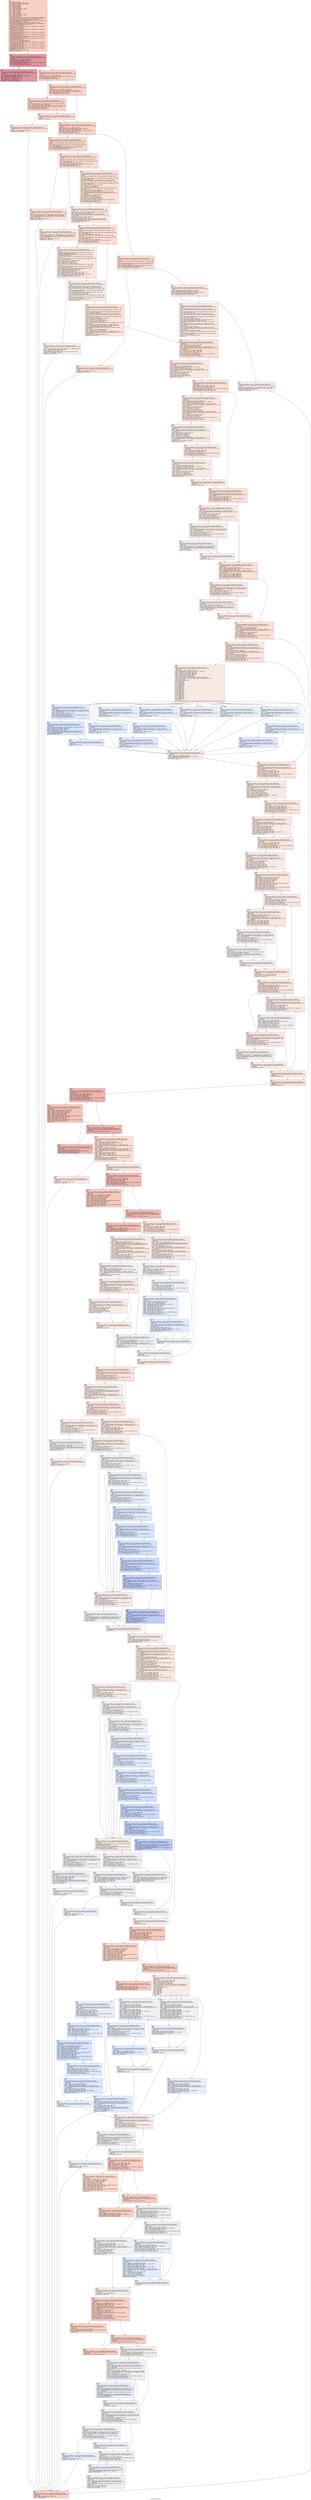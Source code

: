 digraph "CFG for 'parse' function" {
	label="CFG for 'parse' function";

	Node0x564cce2bb790 [shape=record,color="#3d50c3ff", style=filled, fillcolor="#f3947570",label="{%5:\l  %6 = alloca i32, align 4\l  %7 = alloca %struct.magic_set*, align 8\l  %8 = alloca %struct.magic_entry*, align 8\l  %9 = alloca i8*, align 8\l  %10 = alloca i64, align 8\l  %11 = alloca i32, align 4\l  %12 = alloca i64, align 8\l  %13 = alloca %struct.magic*, align 8\l  %14 = alloca i8*, align 8\l  %15 = alloca i8*, align 8\l  %16 = alloca i32, align 4\l  %17 = alloca i32, align 4\l  %18 = alloca i32, align 4\l  %19 = alloca %struct.magic*, align 8\l  %20 = alloca i64, align 8\l  %21 = alloca i32, align 4\l  call void @__sanitizer_cov_trace_pc_guard(i32* getelementptr inbounds ([201\l... x i32], [201 x i32]* @__sancov_gen_.78, i32 0, i32 0)) #11, !dbg !1207\l  store %struct.magic_set* %0, %struct.magic_set** %7, align 8\l  call void @llvm.dbg.declare(metadata %struct.magic_set** %7, metadata !1208,\l... metadata !DIExpression()), !dbg !1209\l  store %struct.magic_entry* %1, %struct.magic_entry** %8, align 8\l  call void @llvm.dbg.declare(metadata %struct.magic_entry** %8, metadata\l... !1210, metadata !DIExpression()), !dbg !1211\l  store i8* %2, i8** %9, align 8\l  call void @llvm.dbg.declare(metadata i8** %9, metadata !1212, metadata\l... !DIExpression()), !dbg !1213\l  store i64 %3, i64* %10, align 8\l  call void @llvm.dbg.declare(metadata i64* %10, metadata !1214, metadata\l... !DIExpression()), !dbg !1215\l  store i32 %4, i32* %11, align 4\l  call void @llvm.dbg.declare(metadata i32* %11, metadata !1216, metadata\l... !DIExpression()), !dbg !1217\l  call void @llvm.dbg.declare(metadata i64* %12, metadata !1218, metadata\l... !DIExpression()), !dbg !1219\l  call void @llvm.dbg.declare(metadata %struct.magic** %13, metadata !1220,\l... metadata !DIExpression()), !dbg !1221\l  call void @llvm.dbg.declare(metadata i8** %14, metadata !1222, metadata\l... !DIExpression()), !dbg !1223\l  %22 = load i8*, i8** %9, align 8, !dbg !1224\l  store i8* %22, i8** %14, align 8, !dbg !1223\l  call void @llvm.dbg.declare(metadata i8** %15, metadata !1225, metadata\l... !DIExpression()), !dbg !1226\l  call void @llvm.dbg.declare(metadata i32* %16, metadata !1227, metadata\l... !DIExpression()), !dbg !1228\l  call void @llvm.dbg.declare(metadata i32* %17, metadata !1229, metadata\l... !DIExpression()), !dbg !1230\l  call void @llvm.dbg.declare(metadata i32* %18, metadata !1231, metadata\l... !DIExpression()), !dbg !1232\l  store i32 0, i32* %17, align 4, !dbg !1233\l  br label %23, !dbg !1234\l}"];
	Node0x564cce2bb790 -> Node0x564cce2bbf00;
	Node0x564cce2bbf00 [shape=record,color="#b70d28ff", style=filled, fillcolor="#b70d2870",label="{%23:\l23:                                               \l  call void @__sanitizer_cov_trace_pc_guard(i32* inttoptr (i64 add (i64\l... ptrtoint ([201 x i32]* @__sancov_gen_.78 to i64), i64 4) to i32*)) #11, !dbg\l... !1235\l  %24 = load i8*, i8** %14, align 8, !dbg !1235\l  %25 = load i8, i8* %24, align 1, !dbg !1236\l  %26 = sext i8 %25 to i32, !dbg !1236\l  call void @__sanitizer_cov_trace_const_cmp4(i32 62, i32 %26), !dbg !1237\l  %27 = icmp eq i32 %26, 62, !dbg !1237\l  br i1 %27, label %28, label %33, !dbg !1234\l|{<s0>T|<s1>F}}"];
	Node0x564cce2bbf00:s0 -> Node0x564cce2bbf50;
	Node0x564cce2bbf00:s1 -> Node0x564cce2bbfa0;
	Node0x564cce2bbf50 [shape=record,color="#b70d28ff", style=filled, fillcolor="#b70d2870",label="{%28:\l28:                                               \l  call void @__sanitizer_cov_trace_pc_guard(i32* inttoptr (i64 add (i64\l... ptrtoint ([201 x i32]* @__sancov_gen_.78 to i64), i64 8) to i32*)) #11, !dbg\l... !1238\l  %29 = load i8*, i8** %14, align 8, !dbg !1238\l  %30 = getelementptr inbounds i8, i8* %29, i32 1, !dbg !1238\l  store i8* %30, i8** %14, align 8, !dbg !1238\l  %31 = load i32, i32* %17, align 4, !dbg !1240\l  %32 = add i32 %31, 1, !dbg !1240\l  store i32 %32, i32* %17, align 4, !dbg !1240\l  br label %23, !dbg !1234, !llvm.loop !1241\l}"];
	Node0x564cce2bbf50 -> Node0x564cce2bbf00;
	Node0x564cce2bbfa0 [shape=record,color="#3d50c3ff", style=filled, fillcolor="#f3947570",label="{%33:\l33:                                               \l  call void @__sanitizer_cov_trace_pc_guard(i32* inttoptr (i64 add (i64\l... ptrtoint ([201 x i32]* @__sancov_gen_.78 to i64), i64 12) to i32*)) #11, !dbg\l... !1244\l  %34 = load i32, i32* %17, align 4, !dbg !1244\l  call void @__sanitizer_cov_trace_const_cmp4(i32 0, i32 %34), !dbg !1246\l  %35 = icmp eq i32 %34, 0, !dbg !1246\l  br i1 %35, label %40, label %36, !dbg !1247\l|{<s0>T|<s1>F}}"];
	Node0x564cce2bbfa0:s0 -> Node0x564cce2bc040;
	Node0x564cce2bbfa0:s1 -> Node0x564cce2bbff0;
	Node0x564cce2bbff0 [shape=record,color="#3d50c3ff", style=filled, fillcolor="#f5a08170",label="{%36:\l36:                                               \l  call void @__sanitizer_cov_trace_pc_guard(i32* inttoptr (i64 add (i64\l... ptrtoint ([201 x i32]* @__sancov_gen_.78 to i64), i64 16) to i32*)) #11, !dbg\l... !1248\l  %37 = load i32, i32* %17, align 4, !dbg !1248\l  %38 = load i32, i32* @parse.last_cont_level, align 4, !dbg !1249\l  call void @__sanitizer_cov_trace_cmp4(i32 %37, i32 %38), !dbg !1250\l  %39 = icmp ugt i32 %37, %38, !dbg !1250\l  br i1 %39, label %40, label %47, !dbg !1251\l|{<s0>T|<s1>F}}"];
	Node0x564cce2bbff0:s0 -> Node0x564cce2bc040;
	Node0x564cce2bbff0:s1 -> Node0x564cce2bc130;
	Node0x564cce2bc040 [shape=record,color="#3d50c3ff", style=filled, fillcolor="#f59c7d70",label="{%40:\l40:                                               \l  call void @__sanitizer_cov_trace_pc_guard(i32* inttoptr (i64 add (i64\l... ptrtoint ([201 x i32]* @__sancov_gen_.78 to i64), i64 20) to i32*)) #11, !dbg\l... !1252\l  %41 = load %struct.magic_set*, %struct.magic_set** %7, align 8, !dbg !1252\l  %42 = load i32, i32* %17, align 4, !dbg !1254\l  %43 = call i32 @file_check_mem(%struct.magic_set* %41, i32 %42), !dbg !1255\l  call void @__sanitizer_cov_trace_const_cmp4(i32 -1, i32 %43), !dbg !1256\l  %44 = icmp eq i32 %43, -1, !dbg !1256\l  br i1 %44, label %45, label %46, !dbg !1257\l|{<s0>T|<s1>F}}"];
	Node0x564cce2bc040:s0 -> Node0x564cce2bc090;
	Node0x564cce2bc040:s1 -> Node0x564cce2bc0e0;
	Node0x564cce2bc090 [shape=record,color="#3d50c3ff", style=filled, fillcolor="#f7b59970",label="{%45:\l45:                                               \l  call void @__sanitizer_cov_trace_pc_guard(i32* inttoptr (i64 add (i64\l... ptrtoint ([201 x i32]* @__sancov_gen_.78 to i64), i64 24) to i32*)) #11, !dbg\l... !1258\l  store i32 -1, i32* %6, align 4, !dbg !1258\l  br label %1073, !dbg !1258\l}"];
	Node0x564cce2bc090 -> Node0x564cce2bfd30;
	Node0x564cce2bc0e0 [shape=record,color="#3d50c3ff", style=filled, fillcolor="#f7ac8e70",label="{%46:\l46:                                               \l  call void @__sanitizer_cov_trace_pc_guard(i32* inttoptr (i64 add (i64\l... ptrtoint ([201 x i32]* @__sancov_gen_.78 to i64), i64 28) to i32*)) #11, !dbg\l... !1259\l  br label %47, !dbg !1259\l}"];
	Node0x564cce2bc0e0 -> Node0x564cce2bc130;
	Node0x564cce2bc130 [shape=record,color="#3d50c3ff", style=filled, fillcolor="#f59c7d70",label="{%47:\l47:                                               \l  call void @__sanitizer_cov_trace_pc_guard(i32* inttoptr (i64 add (i64\l... ptrtoint ([201 x i32]* @__sancov_gen_.78 to i64), i64 32) to i32*)) #11, !dbg\l... !1260\l  %48 = load i32, i32* %17, align 4, !dbg !1260\l  store i32 %48, i32* @parse.last_cont_level, align 4, !dbg !1261\l  %49 = load i32, i32* %17, align 4, !dbg !1262\l  call void @__sanitizer_cov_trace_const_cmp4(i32 0, i32 %49), !dbg !1264\l  %50 = icmp ne i32 %49, 0, !dbg !1264\l  br i1 %50, label %51, label %141, !dbg !1265\l|{<s0>T|<s1>F}}"];
	Node0x564cce2bc130:s0 -> Node0x564cce2bc180;
	Node0x564cce2bc130:s1 -> Node0x564cce2bc4f0;
	Node0x564cce2bc180 [shape=record,color="#3d50c3ff", style=filled, fillcolor="#f7a88970",label="{%51:\l51:                                               \l  call void @__sanitizer_cov_trace_pc_guard(i32* inttoptr (i64 add (i64\l... ptrtoint ([201 x i32]* @__sancov_gen_.78 to i64), i64 36) to i32*)) #11, !dbg\l... !1266\l  %52 = load %struct.magic_entry*, %struct.magic_entry** %8, align 8, !dbg\l... !1266\l  %53 = getelementptr inbounds %struct.magic_entry, %struct.magic_entry* %52,\l... i32 0, i32 0, !dbg !1269\l  %54 = load %struct.magic*, %struct.magic** %53, align 8, !dbg !1269\l  %55 = icmp eq %struct.magic* %54, null, !dbg !1270\l  br i1 %55, label %56, label %58, !dbg !1271\l|{<s0>T|<s1>F}}"];
	Node0x564cce2bc180:s0 -> Node0x564cce2bc1d0;
	Node0x564cce2bc180:s1 -> Node0x564cce2bc220;
	Node0x564cce2bc1d0 [shape=record,color="#3d50c3ff", style=filled, fillcolor="#f7bca170",label="{%56:\l56:                                               \l  call void @__sanitizer_cov_trace_pc_guard(i32* inttoptr (i64 add (i64\l... ptrtoint ([201 x i32]* @__sancov_gen_.78 to i64), i64 40) to i32*)) #11, !dbg\l... !1272\l  %57 = load %struct.magic_set*, %struct.magic_set** %7, align 8, !dbg !1272\l  call void (%struct.magic_set*, i8*, ...) @file_magerror(%struct.magic_set*\l... %57, i8* getelementptr inbounds ([34 x i8], [34 x i8]* @.str.36.206, i64 0,\l... i64 0)), !dbg !1274\l  store i32 -1, i32* %6, align 4, !dbg !1275\l  br label %1073, !dbg !1275\l}"];
	Node0x564cce2bc1d0 -> Node0x564cce2bfd30;
	Node0x564cce2bc220 [shape=record,color="#3d50c3ff", style=filled, fillcolor="#f7b39670",label="{%58:\l58:                                               \l  call void @__sanitizer_cov_trace_pc_guard(i32* inttoptr (i64 add (i64\l... ptrtoint ([201 x i32]* @__sancov_gen_.78 to i64), i64 44) to i32*)) #11, !dbg\l... !1276\l  %59 = load %struct.magic_entry*, %struct.magic_entry** %8, align 8, !dbg\l... !1276\l  %60 = getelementptr inbounds %struct.magic_entry, %struct.magic_entry* %59,\l... i32 0, i32 1, !dbg !1278\l  %61 = load i32, i32* %60, align 8, !dbg !1278\l  call void @__sanitizer_cov_trace_const_cmp4(i32 0, i32 %61), !dbg !1279\l  %62 = icmp eq i32 %61, 0, !dbg !1279\l  br i1 %62, label %63, label %65, !dbg !1280\l|{<s0>T|<s1>F}}"];
	Node0x564cce2bc220:s0 -> Node0x564cce2bc270;
	Node0x564cce2bc220:s1 -> Node0x564cce2bc2c0;
	Node0x564cce2bc270 [shape=record,color="#3d50c3ff", style=filled, fillcolor="#f3c7b170",label="{%63:\l63:                                               \l  call void @__sanitizer_cov_trace_pc_guard(i32* inttoptr (i64 add (i64\l... ptrtoint ([201 x i32]* @__sancov_gen_.78 to i64), i64 48) to i32*)) #11, !dbg\l... !1281\l  %64 = load %struct.magic_set*, %struct.magic_set** %7, align 8, !dbg !1281\l  call void (%struct.magic_set*, i8*, ...) @file_magerror(%struct.magic_set*\l... %64, i8* getelementptr inbounds ([35 x i8], [35 x i8]* @.str.37.207, i64 0,\l... i64 0)), !dbg !1283\l  store i32 -1, i32* %6, align 4, !dbg !1284\l  br label %1073, !dbg !1284\l}"];
	Node0x564cce2bc270 -> Node0x564cce2bfd30;
	Node0x564cce2bc2c0 [shape=record,color="#3d50c3ff", style=filled, fillcolor="#f7bca170",label="{%65:\l65:                                               \l  call void @__sanitizer_cov_trace_pc_guard(i32* inttoptr (i64 add (i64\l... ptrtoint ([201 x i32]* @__sancov_gen_.78 to i64), i64 52) to i32*)) #11, !dbg\l... !1285\l  %66 = load %struct.magic_entry*, %struct.magic_entry** %8, align 8, !dbg\l... !1285\l  %67 = getelementptr inbounds %struct.magic_entry, %struct.magic_entry* %66,\l... i32 0, i32 0, !dbg !1286\l  %68 = load %struct.magic*, %struct.magic** %67, align 8, !dbg !1286\l  %69 = load %struct.magic_entry*, %struct.magic_entry** %8, align 8, !dbg\l... !1287\l  %70 = getelementptr inbounds %struct.magic_entry, %struct.magic_entry* %69,\l... i32 0, i32 1, !dbg !1288\l  %71 = load i32, i32* %70, align 8, !dbg !1288\l  %72 = sub i32 %71, 1, !dbg !1289\l  %73 = zext i32 %72 to i64, !dbg !1285\l  %74 = getelementptr inbounds %struct.magic, %struct.magic* %68, i64 %73,\l... !dbg !1285\l  store %struct.magic* %74, %struct.magic** %13, align 8, !dbg !1290\l  %75 = load i32, i32* %17, align 4, !dbg !1291\l  %76 = load %struct.magic*, %struct.magic** %13, align 8, !dbg !1292\l  %77 = getelementptr inbounds %struct.magic, %struct.magic* %76, i32 0, i32\l... 0, !dbg !1293\l  %78 = load i16, i16* %77, align 8, !dbg !1293\l  %79 = zext i16 %78 to i32, !dbg !1294\l  %80 = sub nsw i32 %75, %79, !dbg !1295\l  store i32 %80, i32* %18, align 4, !dbg !1296\l  %81 = load i32, i32* %18, align 4, !dbg !1297\l  call void @__sanitizer_cov_trace_const_cmp4(i32 1, i32 %81), !dbg !1299\l  %82 = icmp sgt i32 %81, 1, !dbg !1299\l  br i1 %82, label %83, label %90, !dbg !1300\l|{<s0>T|<s1>F}}"];
	Node0x564cce2bc2c0:s0 -> Node0x564cce2bc310;
	Node0x564cce2bc2c0:s1 -> Node0x564cce2bc360;
	Node0x564cce2bc310 [shape=record,color="#3d50c3ff", style=filled, fillcolor="#f2cab570",label="{%83:\l83:                                               \l  call void @__sanitizer_cov_trace_pc_guard(i32* inttoptr (i64 add (i64\l... ptrtoint ([201 x i32]* @__sancov_gen_.78 to i64), i64 56) to i32*)) #11, !dbg\l... !1301\l  %84 = load %struct.magic_set*, %struct.magic_set** %7, align 8, !dbg !1301\l  %85 = load i32, i32* %17, align 4, !dbg !1302\l  %86 = load %struct.magic*, %struct.magic** %13, align 8, !dbg !1303\l  %87 = getelementptr inbounds %struct.magic, %struct.magic* %86, i32 0, i32\l... 0, !dbg !1304\l  %88 = load i16, i16* %87, align 8, !dbg !1304\l  %89 = zext i16 %88 to i32, !dbg !1303\l  call void (%struct.magic_set*, i8*, ...) @file_magwarn(%struct.magic_set*\l... %84, i8* getelementptr inbounds ([72 x i8], [72 x i8]* @.str.38.208, i64 0,\l... i64 0), i32 %85, i32 %89), !dbg !1305\l  br label %90, !dbg !1305\l}"];
	Node0x564cce2bc310 -> Node0x564cce2bc360;
	Node0x564cce2bc360 [shape=record,color="#3d50c3ff", style=filled, fillcolor="#f7bca170",label="{%90:\l90:                                               \l  call void @__sanitizer_cov_trace_pc_guard(i32* inttoptr (i64 add (i64\l... ptrtoint ([201 x i32]* @__sancov_gen_.78 to i64), i64 60) to i32*)) #11, !dbg\l... !1306\l  %91 = load %struct.magic_entry*, %struct.magic_entry** %8, align 8, !dbg\l... !1306\l  %92 = getelementptr inbounds %struct.magic_entry, %struct.magic_entry* %91,\l... i32 0, i32 1, !dbg !1308\l  %93 = load i32, i32* %92, align 8, !dbg !1308\l  %94 = load %struct.magic_entry*, %struct.magic_entry** %8, align 8, !dbg\l... !1309\l  %95 = getelementptr inbounds %struct.magic_entry, %struct.magic_entry* %94,\l... i32 0, i32 2, !dbg !1310\l  %96 = load i32, i32* %95, align 4, !dbg !1310\l  call void @__sanitizer_cov_trace_cmp4(i32 %93, i32 %96), !dbg !1311\l  %97 = icmp eq i32 %93, %96, !dbg !1311\l  br i1 %97, label %98, label %125, !dbg !1312\l|{<s0>T|<s1>F}}"];
	Node0x564cce2bc360:s0 -> Node0x564cce2bc3b0;
	Node0x564cce2bc360:s1 -> Node0x564cce2bc4a0;
	Node0x564cce2bc3b0 [shape=record,color="#3d50c3ff", style=filled, fillcolor="#f2cab570",label="{%98:\l98:                                               \l  call void @__sanitizer_cov_trace_pc_guard(i32* inttoptr (i64 add (i64\l... ptrtoint ([201 x i32]* @__sancov_gen_.78 to i64), i64 64) to i32*)) #11, !dbg\l... !1313\l  call void @llvm.dbg.declare(metadata %struct.magic** %19, metadata !1315,\l... metadata !DIExpression()), !dbg !1313\l  call void @llvm.dbg.declare(metadata i64* %20, metadata !1316, metadata\l... !DIExpression()), !dbg !1317\l  %99 = load %struct.magic_entry*, %struct.magic_entry** %8, align 8, !dbg\l... !1318\l  %100 = getelementptr inbounds %struct.magic_entry, %struct.magic_entry* %99,\l... i32 0, i32 2, !dbg !1319\l  %101 = load i32, i32* %100, align 4, !dbg !1319\l  %102 = zext i32 %101 to i64, !dbg !1318\l  %103 = add i64 %102, 10, !dbg !1320\l  store i64 %103, i64* %20, align 8, !dbg !1317\l  %104 = load %struct.magic_entry*, %struct.magic_entry** %8, align 8, !dbg\l... !1321\l  %105 = getelementptr inbounds %struct.magic_entry, %struct.magic_entry*\l... %104, i32 0, i32 0, !dbg !1321\l  %106 = load %struct.magic*, %struct.magic** %105, align 8, !dbg !1321\l  %107 = bitcast %struct.magic* %106 to i8*, !dbg !1321\l  %108 = load i64, i64* %20, align 8, !dbg !1321\l  %109 = mul i64 248, %108, !dbg !1321\l  %110 = call i8* @realloc(i8* %107, i64 %109) #12, !dbg !1321\l  %111 = bitcast i8* %110 to %struct.magic*, !dbg !1321\l  store %struct.magic* %111, %struct.magic** %19, align 8, !dbg !1323\l  %112 = icmp eq %struct.magic* %111, null, !dbg !1324\l  br i1 %112, label %113, label %117, !dbg !1325\l|{<s0>T|<s1>F}}"];
	Node0x564cce2bc3b0:s0 -> Node0x564cce2bc400;
	Node0x564cce2bc3b0:s1 -> Node0x564cce2bc450;
	Node0x564cce2bc400 [shape=record,color="#3d50c3ff", style=filled, fillcolor="#e8d6cc70",label="{%113:\l113:                                              \l  call void @__sanitizer_cov_trace_pc_guard(i32* inttoptr (i64 add (i64\l... ptrtoint ([201 x i32]* @__sancov_gen_.78 to i64), i64 68) to i32*)) #11, !dbg\l... !1326\l  %114 = load %struct.magic_set*, %struct.magic_set** %7, align 8, !dbg !1326\l  %115 = load i64, i64* %20, align 8, !dbg !1328\l  %116 = mul i64 248, %115, !dbg !1329\l  call void @file_oomem(%struct.magic_set* %114, i64 %116), !dbg !1330\l  store i32 -1, i32* %6, align 4, !dbg !1331\l  br label %1073, !dbg !1331\l}"];
	Node0x564cce2bc400 -> Node0x564cce2bfd30;
	Node0x564cce2bc450 [shape=record,color="#3d50c3ff", style=filled, fillcolor="#eed0c070",label="{%117:\l117:                                              \l  call void @__sanitizer_cov_trace_pc_guard(i32* inttoptr (i64 add (i64\l... ptrtoint ([201 x i32]* @__sancov_gen_.78 to i64), i64 72) to i32*)) #11, !dbg\l... !1332\l  %118 = load %struct.magic*, %struct.magic** %19, align 8, !dbg !1332\l  store %struct.magic* %118, %struct.magic** %13, align 8, !dbg !1333\l  %119 = load %struct.magic_entry*, %struct.magic_entry** %8, align 8, !dbg\l... !1334\l  %120 = getelementptr inbounds %struct.magic_entry, %struct.magic_entry*\l... %119, i32 0, i32 0, !dbg !1335\l  store %struct.magic* %118, %struct.magic** %120, align 8, !dbg !1336\l  %121 = load i64, i64* %20, align 8, !dbg !1337\l  %122 = trunc i64 %121 to i32, !dbg !1337\l  %123 = load %struct.magic_entry*, %struct.magic_entry** %8, align 8, !dbg\l... !1338\l  %124 = getelementptr inbounds %struct.magic_entry, %struct.magic_entry*\l... %123, i32 0, i32 2, !dbg !1339\l  store i32 %122, i32* %124, align 4, !dbg !1340\l  br label %125, !dbg !1341\l}"];
	Node0x564cce2bc450 -> Node0x564cce2bc4a0;
	Node0x564cce2bc4a0 [shape=record,color="#3d50c3ff", style=filled, fillcolor="#f5c1a970",label="{%125:\l125:                                              \l  call void @__sanitizer_cov_trace_pc_guard(i32* inttoptr (i64 add (i64\l... ptrtoint ([201 x i32]* @__sancov_gen_.78 to i64), i64 76) to i32*)) #11, !dbg\l... !1342\l  %126 = load %struct.magic_entry*, %struct.magic_entry** %8, align 8, !dbg\l... !1342\l  %127 = getelementptr inbounds %struct.magic_entry, %struct.magic_entry*\l... %126, i32 0, i32 0, !dbg !1343\l  %128 = load %struct.magic*, %struct.magic** %127, align 8, !dbg !1343\l  %129 = load %struct.magic_entry*, %struct.magic_entry** %8, align 8, !dbg\l... !1344\l  %130 = getelementptr inbounds %struct.magic_entry, %struct.magic_entry*\l... %129, i32 0, i32 1, !dbg !1345\l  %131 = load i32, i32* %130, align 8, !dbg !1346\l  %132 = add i32 %131, 1, !dbg !1346\l  store i32 %132, i32* %130, align 8, !dbg !1346\l  %133 = zext i32 %131 to i64, !dbg !1342\l  %134 = getelementptr inbounds %struct.magic, %struct.magic* %128, i64 %133,\l... !dbg !1342\l  store %struct.magic* %134, %struct.magic** %13, align 8, !dbg !1347\l  %135 = load %struct.magic*, %struct.magic** %13, align 8, !dbg !1348\l  %136 = bitcast %struct.magic* %135 to i8*, !dbg !1349\l  call void @llvm.memset.p0i8.i64(i8* align 8 %136, i8 0, i64 248, i1 false),\l... !dbg !1349\l  %137 = load i32, i32* %17, align 4, !dbg !1350\l  %138 = trunc i32 %137 to i16, !dbg !1350\l  %139 = load %struct.magic*, %struct.magic** %13, align 8, !dbg !1351\l  %140 = getelementptr inbounds %struct.magic, %struct.magic* %139, i32 0, i32\l... 0, !dbg !1352\l  store i16 %138, i16* %140, align 8, !dbg !1353\l  br label %167, !dbg !1354\l}"];
	Node0x564cce2bc4a0 -> Node0x564cce2bc680;
	Node0x564cce2bc4f0 [shape=record,color="#3d50c3ff", style=filled, fillcolor="#f7b39670",label="{%141:\l141:                                              \l  call void @__sanitizer_cov_trace_pc_guard(i32* inttoptr (i64 add (i64\l... ptrtoint ([201 x i32]* @__sancov_gen_.78 to i64), i64 80) to i32*)) #11, !dbg\l... !1355\l  %142 = load %struct.magic_entry*, %struct.magic_entry** %8, align 8, !dbg\l... !1355\l  %143 = getelementptr inbounds %struct.magic_entry, %struct.magic_entry*\l... %142, i32 0, i32 0, !dbg !1358\l  %144 = load %struct.magic*, %struct.magic** %143, align 8, !dbg !1358\l  %145 = icmp ne %struct.magic* %144, null, !dbg !1359\l  br i1 %145, label %146, label %147, !dbg !1360\l|{<s0>T|<s1>F}}"];
	Node0x564cce2bc4f0:s0 -> Node0x564cce2bc540;
	Node0x564cce2bc4f0:s1 -> Node0x564cce2bc590;
	Node0x564cce2bc540 [shape=record,color="#3d50c3ff", style=filled, fillcolor="#f7bca170",label="{%146:\l146:                                              \l  call void @__sanitizer_cov_trace_pc_guard(i32* inttoptr (i64 add (i64\l... ptrtoint ([201 x i32]* @__sancov_gen_.78 to i64), i64 84) to i32*)) #11, !dbg\l... !1361\l  store i32 1, i32* %6, align 4, !dbg !1361\l  br label %1073, !dbg !1361\l}"];
	Node0x564cce2bc540 -> Node0x564cce2bfd30;
	Node0x564cce2bc590 [shape=record,color="#3d50c3ff", style=filled, fillcolor="#f3c7b170",label="{%147:\l147:                                              \l  call void @__sanitizer_cov_trace_pc_guard(i32* inttoptr (i64 add (i64\l... ptrtoint ([201 x i32]* @__sancov_gen_.78 to i64), i64 88) to i32*)) #11, !dbg\l... !1362\l  %148 = call noalias i8* @malloc(i64 2480) #12, !dbg !1362\l  %149 = bitcast i8* %148 to %struct.magic*, !dbg !1362\l  store %struct.magic* %149, %struct.magic** %13, align 8, !dbg !1364\l  %150 = icmp eq %struct.magic* %149, null, !dbg !1365\l  br i1 %150, label %151, label %153, !dbg !1366\l|{<s0>T|<s1>F}}"];
	Node0x564cce2bc590:s0 -> Node0x564cce2bc5e0;
	Node0x564cce2bc590:s1 -> Node0x564cce2bc630;
	Node0x564cce2bc5e0 [shape=record,color="#3d50c3ff", style=filled, fillcolor="#ead5c970",label="{%151:\l151:                                              \l  call void @__sanitizer_cov_trace_pc_guard(i32* inttoptr (i64 add (i64\l... ptrtoint ([201 x i32]* @__sancov_gen_.78 to i64), i64 92) to i32*)) #11, !dbg\l... !1367\l  %152 = load %struct.magic_set*, %struct.magic_set** %7, align 8, !dbg !1367\l  call void @file_oomem(%struct.magic_set* %152, i64 2480), !dbg !1369\l  store i32 -1, i32* %6, align 4, !dbg !1370\l  br label %1073, !dbg !1370\l}"];
	Node0x564cce2bc5e0 -> Node0x564cce2bfd30;
	Node0x564cce2bc630 [shape=record,color="#3d50c3ff", style=filled, fillcolor="#efcebd70",label="{%153:\l153:                                              \l  call void @__sanitizer_cov_trace_pc_guard(i32* inttoptr (i64 add (i64\l... ptrtoint ([201 x i32]* @__sancov_gen_.78 to i64), i64 96) to i32*)) #11, !dbg\l... !1371\l  %154 = load %struct.magic*, %struct.magic** %13, align 8, !dbg !1371\l  %155 = load %struct.magic_entry*, %struct.magic_entry** %8, align 8, !dbg\l... !1372\l  %156 = getelementptr inbounds %struct.magic_entry, %struct.magic_entry*\l... %155, i32 0, i32 0, !dbg !1373\l  store %struct.magic* %154, %struct.magic** %156, align 8, !dbg !1374\l  %157 = load %struct.magic_entry*, %struct.magic_entry** %8, align 8, !dbg\l... !1375\l  %158 = getelementptr inbounds %struct.magic_entry, %struct.magic_entry*\l... %157, i32 0, i32 2, !dbg !1376\l  store i32 10, i32* %158, align 4, !dbg !1377\l  %159 = load %struct.magic*, %struct.magic** %13, align 8, !dbg !1378\l  %160 = bitcast %struct.magic* %159 to i8*, !dbg !1379\l  call void @llvm.memset.p0i8.i64(i8* align 8 %160, i8 0, i64 248, i1 false),\l... !dbg !1379\l  %161 = load %struct.magic*, %struct.magic** %13, align 8, !dbg !1380\l  %162 = getelementptr inbounds %struct.magic, %struct.magic* %161, i32 0, i32\l... 10, !dbg !1381\l  store i8 0, i8* %162, align 1, !dbg !1382\l  %163 = load %struct.magic*, %struct.magic** %13, align 8, !dbg !1383\l  %164 = getelementptr inbounds %struct.magic, %struct.magic* %163, i32 0, i32\l... 0, !dbg !1384\l  store i16 0, i16* %164, align 8, !dbg !1385\l  %165 = load %struct.magic_entry*, %struct.magic_entry** %8, align 8, !dbg\l... !1386\l  %166 = getelementptr inbounds %struct.magic_entry, %struct.magic_entry*\l... %165, i32 0, i32 1, !dbg !1387\l  store i32 1, i32* %166, align 8, !dbg !1388\l  br label %167\l}"];
	Node0x564cce2bc630 -> Node0x564cce2bc680;
	Node0x564cce2bc680 [shape=record,color="#3d50c3ff", style=filled, fillcolor="#f7b99e70",label="{%167:\l167:                                              \l  call void @__sanitizer_cov_trace_pc_guard(i32* inttoptr (i64 add (i64\l... ptrtoint ([201 x i32]* @__sancov_gen_.78 to i64), i64 100) to i32*)) #11,\l... !dbg !1389\l  %168 = load i64, i64* %10, align 8, !dbg !1389\l  %169 = trunc i64 %168 to i32, !dbg !1389\l  %170 = load %struct.magic*, %struct.magic** %13, align 8, !dbg !1390\l  %171 = getelementptr inbounds %struct.magic, %struct.magic* %170, i32 0, i32\l... 13, !dbg !1391\l  store i32 %169, i32* %171, align 4, !dbg !1392\l  %172 = load i8*, i8** %14, align 8, !dbg !1393\l  %173 = load i8, i8* %172, align 1, !dbg !1395\l  %174 = sext i8 %173 to i32, !dbg !1395\l  call void @__sanitizer_cov_trace_const_cmp4(i32 38, i32 %174), !dbg !1396\l  %175 = icmp eq i32 %174, 38, !dbg !1396\l  br i1 %175, label %176, label %185, !dbg !1397\l|{<s0>T|<s1>F}}"];
	Node0x564cce2bc680:s0 -> Node0x564cce2bc6d0;
	Node0x564cce2bc680:s1 -> Node0x564cce2bc720;
	Node0x564cce2bc6d0 [shape=record,color="#3d50c3ff", style=filled, fillcolor="#f3c7b170",label="{%176:\l176:                                              \l  call void @__sanitizer_cov_trace_pc_guard(i32* inttoptr (i64 add (i64\l... ptrtoint ([201 x i32]* @__sancov_gen_.78 to i64), i64 104) to i32*)) #11,\l... !dbg !1398\l  %177 = load i8*, i8** %14, align 8, !dbg !1398\l  %178 = getelementptr inbounds i8, i8* %177, i32 1, !dbg !1398\l  store i8* %178, i8** %14, align 8, !dbg !1398\l  %179 = load %struct.magic*, %struct.magic** %13, align 8, !dbg !1400\l  %180 = getelementptr inbounds %struct.magic, %struct.magic* %179, i32 0, i32\l... 1, !dbg !1401\l  %181 = load i8, i8* %180, align 2, !dbg !1402\l  %182 = zext i8 %181 to i32, !dbg !1402\l  %183 = or i32 %182, 2, !dbg !1402\l  %184 = trunc i32 %183 to i8, !dbg !1402\l  store i8 %184, i8* %180, align 2, !dbg !1402\l  br label %185, !dbg !1403\l}"];
	Node0x564cce2bc6d0 -> Node0x564cce2bc720;
	Node0x564cce2bc720 [shape=record,color="#3d50c3ff", style=filled, fillcolor="#f7b99e70",label="{%185:\l185:                                              \l  call void @__sanitizer_cov_trace_pc_guard(i32* inttoptr (i64 add (i64\l... ptrtoint ([201 x i32]* @__sancov_gen_.78 to i64), i64 108) to i32*)) #11,\l... !dbg !1404\l  %186 = load i8*, i8** %14, align 8, !dbg !1404\l  %187 = load i8, i8* %186, align 1, !dbg !1406\l  %188 = sext i8 %187 to i32, !dbg !1406\l  call void @__sanitizer_cov_trace_const_cmp4(i32 40, i32 %188), !dbg !1407\l  %189 = icmp eq i32 %188, 40, !dbg !1407\l  br i1 %189, label %190, label %230, !dbg !1408\l|{<s0>T|<s1>F}}"];
	Node0x564cce2bc720:s0 -> Node0x564cce2bc770;
	Node0x564cce2bc720:s1 -> Node0x564cce2bc900;
	Node0x564cce2bc770 [shape=record,color="#3d50c3ff", style=filled, fillcolor="#f3c7b170",label="{%190:\l190:                                              \l  call void @__sanitizer_cov_trace_pc_guard(i32* inttoptr (i64 add (i64\l... ptrtoint ([201 x i32]* @__sancov_gen_.78 to i64), i64 112) to i32*)) #11,\l... !dbg !1409\l  %191 = load i8*, i8** %14, align 8, !dbg !1409\l  %192 = getelementptr inbounds i8, i8* %191, i32 1, !dbg !1409\l  store i8* %192, i8** %14, align 8, !dbg !1409\l  %193 = load %struct.magic*, %struct.magic** %13, align 8, !dbg !1411\l  %194 = getelementptr inbounds %struct.magic, %struct.magic* %193, i32 0, i32\l... 1, !dbg !1412\l  %195 = load i8, i8* %194, align 2, !dbg !1413\l  %196 = zext i8 %195 to i32, !dbg !1413\l  %197 = or i32 %196, 1, !dbg !1413\l  %198 = trunc i32 %197 to i8, !dbg !1413\l  store i8 %198, i8* %194, align 2, !dbg !1413\l  %199 = load %struct.magic*, %struct.magic** %13, align 8, !dbg !1414\l  %200 = getelementptr inbounds %struct.magic, %struct.magic* %199, i32 0, i32\l... 1, !dbg !1416\l  %201 = load i8, i8* %200, align 2, !dbg !1416\l  %202 = zext i8 %201 to i32, !dbg !1414\l  %203 = and i32 %202, 2, !dbg !1417\l  call void @__sanitizer_cov_trace_const_cmp4(i32 0, i32 %203), !dbg !1417\l  %204 = icmp ne i32 %203, 0, !dbg !1417\l  br i1 %204, label %205, label %215, !dbg !1418\l|{<s0>T|<s1>F}}"];
	Node0x564cce2bc770:s0 -> Node0x564cce2bc7c0;
	Node0x564cce2bc770:s1 -> Node0x564cce2bc810;
	Node0x564cce2bc7c0 [shape=record,color="#3d50c3ff", style=filled, fillcolor="#eed0c070",label="{%205:\l205:                                              \l  call void @__sanitizer_cov_trace_pc_guard(i32* inttoptr (i64 add (i64\l... ptrtoint ([201 x i32]* @__sancov_gen_.78 to i64), i64 116) to i32*)) #11,\l... !dbg !1419\l  %206 = load %struct.magic*, %struct.magic** %13, align 8, !dbg !1419\l  %207 = getelementptr inbounds %struct.magic, %struct.magic* %206, i32 0, i32\l... 1, !dbg !1420\l  %208 = load i8, i8* %207, align 2, !dbg !1420\l  %209 = zext i8 %208 to i32, !dbg !1419\l  %210 = and i32 %209, -3, !dbg !1421\l  %211 = or i32 %210, 4, !dbg !1422\l  %212 = trunc i32 %211 to i8, !dbg !1423\l  %213 = load %struct.magic*, %struct.magic** %13, align 8, !dbg !1424\l  %214 = getelementptr inbounds %struct.magic, %struct.magic* %213, i32 0, i32\l... 1, !dbg !1425\l  store i8 %212, i8* %214, align 2, !dbg !1426\l  br label %215, !dbg !1424\l}"];
	Node0x564cce2bc7c0 -> Node0x564cce2bc810;
	Node0x564cce2bc810 [shape=record,color="#3d50c3ff", style=filled, fillcolor="#f3c7b170",label="{%215:\l215:                                              \l  call void @__sanitizer_cov_trace_pc_guard(i32* inttoptr (i64 add (i64\l... ptrtoint ([201 x i32]* @__sancov_gen_.78 to i64), i64 120) to i32*)) #11,\l... !dbg !1427\l  %216 = load i8*, i8** %14, align 8, !dbg !1427\l  %217 = load i8, i8* %216, align 1, !dbg !1429\l  %218 = sext i8 %217 to i32, !dbg !1429\l  call void @__sanitizer_cov_trace_const_cmp4(i32 38, i32 %218), !dbg !1430\l  %219 = icmp eq i32 %218, 38, !dbg !1430\l  br i1 %219, label %220, label %229, !dbg !1431\l|{<s0>T|<s1>F}}"];
	Node0x564cce2bc810:s0 -> Node0x564cce2bc860;
	Node0x564cce2bc810:s1 -> Node0x564cce2bc8b0;
	Node0x564cce2bc860 [shape=record,color="#3d50c3ff", style=filled, fillcolor="#eed0c070",label="{%220:\l220:                                              \l  call void @__sanitizer_cov_trace_pc_guard(i32* inttoptr (i64 add (i64\l... ptrtoint ([201 x i32]* @__sancov_gen_.78 to i64), i64 124) to i32*)) #11,\l... !dbg !1432\l  %221 = load i8*, i8** %14, align 8, !dbg !1432\l  %222 = getelementptr inbounds i8, i8* %221, i32 1, !dbg !1432\l  store i8* %222, i8** %14, align 8, !dbg !1432\l  %223 = load %struct.magic*, %struct.magic** %13, align 8, !dbg !1434\l  %224 = getelementptr inbounds %struct.magic, %struct.magic* %223, i32 0, i32\l... 1, !dbg !1435\l  %225 = load i8, i8* %224, align 2, !dbg !1436\l  %226 = zext i8 %225 to i32, !dbg !1436\l  %227 = or i32 %226, 2, !dbg !1436\l  %228 = trunc i32 %227 to i8, !dbg !1436\l  store i8 %228, i8* %224, align 2, !dbg !1436\l  br label %229, !dbg !1437\l}"];
	Node0x564cce2bc860 -> Node0x564cce2bc8b0;
	Node0x564cce2bc8b0 [shape=record,color="#3d50c3ff", style=filled, fillcolor="#f3c7b170",label="{%229:\l229:                                              \l  call void @__sanitizer_cov_trace_pc_guard(i32* inttoptr (i64 add (i64\l... ptrtoint ([201 x i32]* @__sancov_gen_.78 to i64), i64 128) to i32*)) #11,\l... !dbg !1438\l  br label %230, !dbg !1438\l}"];
	Node0x564cce2bc8b0 -> Node0x564cce2bc900;
	Node0x564cce2bc900 [shape=record,color="#3d50c3ff", style=filled, fillcolor="#f7b99e70",label="{%230:\l230:                                              \l  call void @__sanitizer_cov_trace_pc_guard(i32* inttoptr (i64 add (i64\l... ptrtoint ([201 x i32]* @__sancov_gen_.78 to i64), i64 132) to i32*)) #11,\l... !dbg !1439\l  %231 = load %struct.magic*, %struct.magic** %13, align 8, !dbg !1439\l  %232 = getelementptr inbounds %struct.magic, %struct.magic* %231, i32 0, i32\l... 0, !dbg !1441\l  %233 = load i16, i16* %232, align 8, !dbg !1441\l  %234 = zext i16 %233 to i32, !dbg !1439\l  call void @__sanitizer_cov_trace_const_cmp4(i32 0, i32 %234), !dbg !1442\l  %235 = icmp eq i32 %234, 0, !dbg !1442\l  br i1 %235, label %236, label %252, !dbg !1443\l|{<s0>T|<s1>F}}"];
	Node0x564cce2bc900:s0 -> Node0x564cce2bc950;
	Node0x564cce2bc900:s1 -> Node0x564cce2bca90;
	Node0x564cce2bc950 [shape=record,color="#3d50c3ff", style=filled, fillcolor="#f1ccb870",label="{%236:\l236:                                              \l  call void @__sanitizer_cov_trace_pc_guard(i32* inttoptr (i64 add (i64\l... ptrtoint ([201 x i32]* @__sancov_gen_.78 to i64), i64 136) to i32*)) #11,\l... !dbg !1444\l  %237 = load %struct.magic*, %struct.magic** %13, align 8, !dbg !1444\l  %238 = getelementptr inbounds %struct.magic, %struct.magic* %237, i32 0, i32\l... 1, !dbg !1445\l  %239 = load i8, i8* %238, align 2, !dbg !1445\l  %240 = zext i8 %239 to i32, !dbg !1444\l  %241 = and i32 %240, 6, !dbg !1446\l  call void @__sanitizer_cov_trace_const_cmp4(i32 0, i32 %241), !dbg !1446\l  %242 = icmp ne i32 %241, 0, !dbg !1446\l  br i1 %242, label %243, label %252, !dbg !1447\l|{<s0>T|<s1>F}}"];
	Node0x564cce2bc950:s0 -> Node0x564cce2bc9a0;
	Node0x564cce2bc950:s1 -> Node0x564cce2bca90;
	Node0x564cce2bc9a0 [shape=record,color="#3d50c3ff", style=filled, fillcolor="#ecd3c570",label="{%243:\l243:                                              \l  call void @__sanitizer_cov_trace_pc_guard(i32* inttoptr (i64 add (i64\l... ptrtoint ([201 x i32]* @__sancov_gen_.78 to i64), i64 140) to i32*)) #11,\l... !dbg !1448\l  %244 = load %struct.magic_set*, %struct.magic_set** %7, align 8, !dbg !1448\l  %245 = getelementptr inbounds %struct.magic_set, %struct.magic_set* %244,\l... i32 0, i32 5, !dbg !1450\l  %246 = load i32, i32* %245, align 8, !dbg !1450\l  %247 = and i32 %246, 64, !dbg !1451\l  call void @__sanitizer_cov_trace_const_cmp4(i32 0, i32 %247), !dbg !1451\l  %248 = icmp ne i32 %247, 0, !dbg !1451\l  br i1 %248, label %249, label %251, !dbg !1452\l|{<s0>T|<s1>F}}"];
	Node0x564cce2bc9a0:s0 -> Node0x564cce2bc9f0;
	Node0x564cce2bc9a0:s1 -> Node0x564cce2bca40;
	Node0x564cce2bc9f0 [shape=record,color="#3d50c3ff", style=filled, fillcolor="#e3d9d370",label="{%249:\l249:                                              \l  call void @__sanitizer_cov_trace_pc_guard(i32* inttoptr (i64 add (i64\l... ptrtoint ([201 x i32]* @__sancov_gen_.78 to i64), i64 144) to i32*)) #11,\l... !dbg !1453\l  %250 = load %struct.magic_set*, %struct.magic_set** %7, align 8, !dbg !1453\l  call void (%struct.magic_set*, i8*, ...) @file_magwarn(%struct.magic_set*\l... %250, i8* getelementptr inbounds ([27 x i8], [27 x i8]* @.str.39.209, i64 0,\l... i64 0)), !dbg !1454\l  br label %251, !dbg !1454\l}"];
	Node0x564cce2bc9f0 -> Node0x564cce2bca40;
	Node0x564cce2bca40 [shape=record,color="#3d50c3ff", style=filled, fillcolor="#ecd3c570",label="{%251:\l251:                                              \l  call void @__sanitizer_cov_trace_pc_guard(i32* inttoptr (i64 add (i64\l... ptrtoint ([201 x i32]* @__sancov_gen_.78 to i64), i64 148) to i32*)) #11,\l... !dbg !1455\l  br label %252, !dbg !1455\l}"];
	Node0x564cce2bca40 -> Node0x564cce2bca90;
	Node0x564cce2bca90 [shape=record,color="#3d50c3ff", style=filled, fillcolor="#f7b99e70",label="{%252:\l252:                                              \l  call void @__sanitizer_cov_trace_pc_guard(i32* inttoptr (i64 add (i64\l... ptrtoint ([201 x i32]* @__sancov_gen_.78 to i64), i64 152) to i32*)) #11,\l... !dbg !1456\l  %253 = load i8*, i8** %14, align 8, !dbg !1456\l  %254 = call i64 @strtoul(i8* %253, i8** %15, i32 0) #12, !dbg !1457\l  %255 = trunc i64 %254 to i32, !dbg !1458\l  %256 = load %struct.magic*, %struct.magic** %13, align 8, !dbg !1459\l  %257 = getelementptr inbounds %struct.magic, %struct.magic* %256, i32 0, i32\l... 11, !dbg !1460\l  store i32 %255, i32* %257, align 4, !dbg !1461\l  %258 = load i8*, i8** %14, align 8, !dbg !1462\l  %259 = load i8*, i8** %15, align 8, !dbg !1464\l  %260 = icmp eq i8* %258, %259, !dbg !1465\l  br i1 %260, label %261, label %271, !dbg !1466\l|{<s0>T|<s1>F}}"];
	Node0x564cce2bca90:s0 -> Node0x564cce2bcae0;
	Node0x564cce2bca90:s1 -> Node0x564cce2bcbd0;
	Node0x564cce2bcae0 [shape=record,color="#3d50c3ff", style=filled, fillcolor="#f1ccb870",label="{%261:\l261:                                              \l  call void @__sanitizer_cov_trace_pc_guard(i32* inttoptr (i64 add (i64\l... ptrtoint ([201 x i32]* @__sancov_gen_.78 to i64), i64 156) to i32*)) #11,\l... !dbg !1467\l  %262 = load %struct.magic_set*, %struct.magic_set** %7, align 8, !dbg !1467\l  %263 = getelementptr inbounds %struct.magic_set, %struct.magic_set* %262,\l... i32 0, i32 5, !dbg !1469\l  %264 = load i32, i32* %263, align 8, !dbg !1469\l  %265 = and i32 %264, 64, !dbg !1470\l  call void @__sanitizer_cov_trace_const_cmp4(i32 0, i32 %265), !dbg !1470\l  %266 = icmp ne i32 %265, 0, !dbg !1470\l  br i1 %266, label %267, label %270, !dbg !1471\l|{<s0>T|<s1>F}}"];
	Node0x564cce2bcae0:s0 -> Node0x564cce2bcb30;
	Node0x564cce2bcae0:s1 -> Node0x564cce2bcb80;
	Node0x564cce2bcb30 [shape=record,color="#3d50c3ff", style=filled, fillcolor="#ead5c970",label="{%267:\l267:                                              \l  call void @__sanitizer_cov_trace_pc_guard(i32* inttoptr (i64 add (i64\l... ptrtoint ([201 x i32]* @__sancov_gen_.78 to i64), i64 160) to i32*)) #11,\l... !dbg !1472\l  %268 = load %struct.magic_set*, %struct.magic_set** %7, align 8, !dbg !1472\l  %269 = load i8*, i8** %14, align 8, !dbg !1473\l  call void (%struct.magic_set*, i8*, ...) @file_magwarn(%struct.magic_set*\l... %268, i8* getelementptr inbounds ([20 x i8], [20 x i8]* @.str.40.210, i64 0,\l... i64 0), i8* %269), !dbg !1474\l  br label %270, !dbg !1474\l}"];
	Node0x564cce2bcb30 -> Node0x564cce2bcb80;
	Node0x564cce2bcb80 [shape=record,color="#3d50c3ff", style=filled, fillcolor="#f1ccb870",label="{%270:\l270:                                              \l  call void @__sanitizer_cov_trace_pc_guard(i32* inttoptr (i64 add (i64\l... ptrtoint ([201 x i32]* @__sancov_gen_.78 to i64), i64 164) to i32*)) #11,\l... !dbg !1475\l  br label %271, !dbg !1475\l}"];
	Node0x564cce2bcb80 -> Node0x564cce2bcbd0;
	Node0x564cce2bcbd0 [shape=record,color="#3d50c3ff", style=filled, fillcolor="#f7b99e70",label="{%271:\l271:                                              \l  call void @__sanitizer_cov_trace_pc_guard(i32* inttoptr (i64 add (i64\l... ptrtoint ([201 x i32]* @__sancov_gen_.78 to i64), i64 168) to i32*)) #11,\l... !dbg !1476\l  %272 = load i8*, i8** %15, align 8, !dbg !1476\l  store i8* %272, i8** %14, align 8, !dbg !1477\l  %273 = load %struct.magic*, %struct.magic** %13, align 8, !dbg !1478\l  %274 = getelementptr inbounds %struct.magic, %struct.magic* %273, i32 0, i32\l... 1, !dbg !1480\l  %275 = load i8, i8* %274, align 2, !dbg !1480\l  %276 = zext i8 %275 to i32, !dbg !1478\l  %277 = and i32 %276, 1, !dbg !1481\l  call void @__sanitizer_cov_trace_const_cmp4(i32 0, i32 %277), !dbg !1481\l  %278 = icmp ne i32 %277, 0, !dbg !1481\l  br i1 %278, label %279, label %452, !dbg !1482\l|{<s0>T|<s1>F}}"];
	Node0x564cce2bcbd0:s0 -> Node0x564cce2bcc20;
	Node0x564cce2bcbd0:s1 -> Node0x564cce2bd760;
	Node0x564cce2bcc20 [shape=record,color="#3d50c3ff", style=filled, fillcolor="#f3c7b170",label="{%279:\l279:                                              \l  call void @__sanitizer_cov_trace_pc_guard(i32* inttoptr (i64 add (i64\l... ptrtoint ([201 x i32]* @__sancov_gen_.78 to i64), i64 172) to i32*)) #11,\l... !dbg !1483\l  %280 = load %struct.magic*, %struct.magic** %13, align 8, !dbg !1483\l  %281 = getelementptr inbounds %struct.magic, %struct.magic* %280, i32 0, i32\l... 6, !dbg !1485\l  store i8 4, i8* %281, align 1, !dbg !1486\l  %282 = load %struct.magic*, %struct.magic** %13, align 8, !dbg !1487\l  %283 = getelementptr inbounds %struct.magic, %struct.magic* %282, i32 0, i32\l... 12, !dbg !1488\l  store i32 0, i32* %283, align 8, !dbg !1489\l  %284 = load i8*, i8** %14, align 8, !dbg !1490\l  %285 = load i8, i8* %284, align 1, !dbg !1492\l  %286 = sext i8 %285 to i32, !dbg !1492\l  call void @__sanitizer_cov_trace_const_cmp4(i32 46, i32 %286), !dbg !1493\l  %287 = icmp eq i32 %286, 46, !dbg !1493\l  br i1 %287, label %288, label %340, !dbg !1494\l|{<s0>T|<s1>F}}"];
	Node0x564cce2bcc20:s0 -> Node0x564cce2bcc70;
	Node0x564cce2bcc20:s1 -> Node0x564cce2bd120;
	Node0x564cce2bcc70 [shape=record,color="#3d50c3ff", style=filled, fillcolor="#eed0c070",label="{%288:\l288:                                              \l  call void @__sanitizer_cov_trace_pc_guard(i32* inttoptr (i64 add (i64\l... ptrtoint ([201 x i32]* @__sancov_gen_.78 to i64), i64 176) to i32*)) #11,\l... !dbg !1495\l  %289 = load i8*, i8** %14, align 8, !dbg !1495\l  %290 = getelementptr inbounds i8, i8* %289, i32 1, !dbg !1495\l  store i8* %290, i8** %14, align 8, !dbg !1495\l  %291 = load i8*, i8** %14, align 8, !dbg !1497\l  %292 = load i8, i8* %291, align 1, !dbg !1498\l  %293 = sext i8 %292 to i32, !dbg !1498\l  %294 = zext i32 %293 to i64, !dbg !1499\l  call void @__sanitizer_cov_trace_switch(i64 %294, i64* getelementptr\l... inbounds ([21 x i64], [21 x i64]* @__sancov_gen_cov_switch_values.79, i32 0,\l... i32 0)), !dbg !1499\l  switch i32 %293, label %325 [\l    i32 108, label %295\l    i32 76, label %298\l    i32 109, label %301\l    i32 104, label %304\l    i32 115, label %304\l    i32 72, label %307\l    i32 83, label %307\l    i32 99, label %310\l    i32 98, label %310\l    i32 67, label %310\l    i32 66, label %310\l    i32 101, label %313\l    i32 102, label %313\l    i32 103, label %313\l    i32 69, label %316\l    i32 70, label %316\l    i32 71, label %316\l    i32 105, label %319\l    i32 73, label %322\l  ], !dbg !1499\l|{<s0>def|<s1>108|<s2>76|<s3>109|<s4>104|<s5>115|<s6>72|<s7>83|<s8>99|<s9>98|<s10>67|<s11>66|<s12>101|<s13>102|<s14>103|<s15>69|<s16>70|<s17>71|<s18>105|<s19>73}}"];
	Node0x564cce2bcc70:s0 -> Node0x564cce2bcfe0;
	Node0x564cce2bcc70:s1 -> Node0x564cce2bccc0;
	Node0x564cce2bcc70:s2 -> Node0x564cce2bcd10;
	Node0x564cce2bcc70:s3 -> Node0x564cce2bcd60;
	Node0x564cce2bcc70:s4 -> Node0x564cce2bcdb0;
	Node0x564cce2bcc70:s5 -> Node0x564cce2bcdb0;
	Node0x564cce2bcc70:s6 -> Node0x564cce2bce00;
	Node0x564cce2bcc70:s7 -> Node0x564cce2bce00;
	Node0x564cce2bcc70:s8 -> Node0x564cce2bce50;
	Node0x564cce2bcc70:s9 -> Node0x564cce2bce50;
	Node0x564cce2bcc70:s10 -> Node0x564cce2bce50;
	Node0x564cce2bcc70:s11 -> Node0x564cce2bce50;
	Node0x564cce2bcc70:s12 -> Node0x564cce2bcea0;
	Node0x564cce2bcc70:s13 -> Node0x564cce2bcea0;
	Node0x564cce2bcc70:s14 -> Node0x564cce2bcea0;
	Node0x564cce2bcc70:s15 -> Node0x564cce2bcef0;
	Node0x564cce2bcc70:s16 -> Node0x564cce2bcef0;
	Node0x564cce2bcc70:s17 -> Node0x564cce2bcef0;
	Node0x564cce2bcc70:s18 -> Node0x564cce2bcf40;
	Node0x564cce2bcc70:s19 -> Node0x564cce2bcf90;
	Node0x564cce2bccc0 [shape=record,color="#3d50c3ff", style=filled, fillcolor="#b9d0f970",label="{%295:\l295:                                              \l  call void @__sanitizer_cov_trace_pc_guard(i32* inttoptr (i64 add (i64\l... ptrtoint ([201 x i32]* @__sancov_gen_.78 to i64), i64 180) to i32*)) #11,\l... !dbg !1500\l  %296 = load %struct.magic*, %struct.magic** %13, align 8, !dbg !1500\l  %297 = getelementptr inbounds %struct.magic, %struct.magic* %296, i32 0, i32\l... 6, !dbg !1502\l  store i8 11, i8* %297, align 1, !dbg !1503\l  br label %337, !dbg !1504\l}"];
	Node0x564cce2bccc0 -> Node0x564cce2bd0d0;
	Node0x564cce2bcd10 [shape=record,color="#3d50c3ff", style=filled, fillcolor="#b9d0f970",label="{%298:\l298:                                              \l  call void @__sanitizer_cov_trace_pc_guard(i32* inttoptr (i64 add (i64\l... ptrtoint ([201 x i32]* @__sancov_gen_.78 to i64), i64 184) to i32*)) #11,\l... !dbg !1505\l  %299 = load %struct.magic*, %struct.magic** %13, align 8, !dbg !1505\l  %300 = getelementptr inbounds %struct.magic, %struct.magic* %299, i32 0, i32\l... 6, !dbg !1506\l  store i8 8, i8* %300, align 1, !dbg !1507\l  br label %337, !dbg !1508\l}"];
	Node0x564cce2bcd10 -> Node0x564cce2bd0d0;
	Node0x564cce2bcd60 [shape=record,color="#3d50c3ff", style=filled, fillcolor="#b9d0f970",label="{%301:\l301:                                              \l  call void @__sanitizer_cov_trace_pc_guard(i32* inttoptr (i64 add (i64\l... ptrtoint ([201 x i32]* @__sancov_gen_.78 to i64), i64 188) to i32*)) #11,\l... !dbg !1509\l  %302 = load %struct.magic*, %struct.magic** %13, align 8, !dbg !1509\l  %303 = getelementptr inbounds %struct.magic, %struct.magic* %302, i32 0, i32\l... 6, !dbg !1510\l  store i8 23, i8* %303, align 1, !dbg !1511\l  br label %337, !dbg !1512\l}"];
	Node0x564cce2bcd60 -> Node0x564cce2bd0d0;
	Node0x564cce2bcdb0 [shape=record,color="#3d50c3ff", style=filled, fillcolor="#c5d6f270",label="{%304:\l304:                                              \l  call void @__sanitizer_cov_trace_pc_guard(i32* inttoptr (i64 add (i64\l... ptrtoint ([201 x i32]* @__sancov_gen_.78 to i64), i64 192) to i32*)) #11,\l... !dbg !1513\l  %305 = load %struct.magic*, %struct.magic** %13, align 8, !dbg !1513\l  %306 = getelementptr inbounds %struct.magic, %struct.magic* %305, i32 0, i32\l... 6, !dbg !1514\l  store i8 10, i8* %306, align 1, !dbg !1515\l  br label %337, !dbg !1516\l}"];
	Node0x564cce2bcdb0 -> Node0x564cce2bd0d0;
	Node0x564cce2bce00 [shape=record,color="#3d50c3ff", style=filled, fillcolor="#c5d6f270",label="{%307:\l307:                                              \l  call void @__sanitizer_cov_trace_pc_guard(i32* inttoptr (i64 add (i64\l... ptrtoint ([201 x i32]* @__sancov_gen_.78 to i64), i64 196) to i32*)) #11,\l... !dbg !1517\l  %308 = load %struct.magic*, %struct.magic** %13, align 8, !dbg !1517\l  %309 = getelementptr inbounds %struct.magic, %struct.magic* %308, i32 0, i32\l... 6, !dbg !1518\l  store i8 7, i8* %309, align 1, !dbg !1519\l  br label %337, !dbg !1520\l}"];
	Node0x564cce2bce00 -> Node0x564cce2bd0d0;
	Node0x564cce2bce50 [shape=record,color="#3d50c3ff", style=filled, fillcolor="#d4dbe670",label="{%310:\l310:                                              \l  call void @__sanitizer_cov_trace_pc_guard(i32* inttoptr (i64 add (i64\l... ptrtoint ([201 x i32]* @__sancov_gen_.78 to i64), i64 200) to i32*)) #11,\l... !dbg !1521\l  %311 = load %struct.magic*, %struct.magic** %13, align 8, !dbg !1521\l  %312 = getelementptr inbounds %struct.magic, %struct.magic* %311, i32 0, i32\l... 6, !dbg !1522\l  store i8 1, i8* %312, align 1, !dbg !1523\l  br label %337, !dbg !1524\l}"];
	Node0x564cce2bce50 -> Node0x564cce2bd0d0;
	Node0x564cce2bcea0 [shape=record,color="#3d50c3ff", style=filled, fillcolor="#cedaeb70",label="{%313:\l313:                                              \l  call void @__sanitizer_cov_trace_pc_guard(i32* inttoptr (i64 add (i64\l... ptrtoint ([201 x i32]* @__sancov_gen_.78 to i64), i64 204) to i32*)) #11,\l... !dbg !1525\l  %314 = load %struct.magic*, %struct.magic** %13, align 8, !dbg !1525\l  %315 = getelementptr inbounds %struct.magic, %struct.magic* %314, i32 0, i32\l... 6, !dbg !1526\l  store i8 38, i8* %315, align 1, !dbg !1527\l  br label %337, !dbg !1528\l}"];
	Node0x564cce2bcea0 -> Node0x564cce2bd0d0;
	Node0x564cce2bcef0 [shape=record,color="#3d50c3ff", style=filled, fillcolor="#cedaeb70",label="{%316:\l316:                                              \l  call void @__sanitizer_cov_trace_pc_guard(i32* inttoptr (i64 add (i64\l... ptrtoint ([201 x i32]* @__sancov_gen_.78 to i64), i64 208) to i32*)) #11,\l... !dbg !1529\l  %317 = load %struct.magic*, %struct.magic** %13, align 8, !dbg !1529\l  %318 = getelementptr inbounds %struct.magic, %struct.magic* %317, i32 0, i32\l... 6, !dbg !1530\l  store i8 37, i8* %318, align 1, !dbg !1531\l  br label %337, !dbg !1532\l}"];
	Node0x564cce2bcef0 -> Node0x564cce2bd0d0;
	Node0x564cce2bcf40 [shape=record,color="#3d50c3ff", style=filled, fillcolor="#b9d0f970",label="{%319:\l319:                                              \l  call void @__sanitizer_cov_trace_pc_guard(i32* inttoptr (i64 add (i64\l... ptrtoint ([201 x i32]* @__sancov_gen_.78 to i64), i64 212) to i32*)) #11,\l... !dbg !1533\l  %320 = load %struct.magic*, %struct.magic** %13, align 8, !dbg !1533\l  %321 = getelementptr inbounds %struct.magic, %struct.magic* %320, i32 0, i32\l... 6, !dbg !1534\l  store i8 40, i8* %321, align 1, !dbg !1535\l  br label %337, !dbg !1536\l}"];
	Node0x564cce2bcf40 -> Node0x564cce2bd0d0;
	Node0x564cce2bcf90 [shape=record,color="#3d50c3ff", style=filled, fillcolor="#b9d0f970",label="{%322:\l322:                                              \l  call void @__sanitizer_cov_trace_pc_guard(i32* inttoptr (i64 add (i64\l... ptrtoint ([201 x i32]* @__sancov_gen_.78 to i64), i64 216) to i32*)) #11,\l... !dbg !1537\l  %323 = load %struct.magic*, %struct.magic** %13, align 8, !dbg !1537\l  %324 = getelementptr inbounds %struct.magic, %struct.magic* %323, i32 0, i32\l... 6, !dbg !1538\l  store i8 39, i8* %324, align 1, !dbg !1539\l  br label %337, !dbg !1540\l}"];
	Node0x564cce2bcf90 -> Node0x564cce2bd0d0;
	Node0x564cce2bcfe0 [shape=record,color="#3d50c3ff", style=filled, fillcolor="#b9d0f970",label="{%325:\l325:                                              \l  call void @__sanitizer_cov_trace_pc_guard(i32* inttoptr (i64 add (i64\l... ptrtoint ([201 x i32]* @__sancov_gen_.78 to i64), i64 220) to i32*)) #11,\l... !dbg !1541\l  %326 = load %struct.magic_set*, %struct.magic_set** %7, align 8, !dbg !1541\l  %327 = getelementptr inbounds %struct.magic_set, %struct.magic_set* %326,\l... i32 0, i32 5, !dbg !1543\l  %328 = load i32, i32* %327, align 8, !dbg !1543\l  %329 = and i32 %328, 64, !dbg !1544\l  call void @__sanitizer_cov_trace_const_cmp4(i32 0, i32 %329), !dbg !1544\l  %330 = icmp ne i32 %329, 0, !dbg !1544\l  br i1 %330, label %331, label %336, !dbg !1545\l|{<s0>T|<s1>F}}"];
	Node0x564cce2bcfe0:s0 -> Node0x564cce2bd030;
	Node0x564cce2bcfe0:s1 -> Node0x564cce2bd080;
	Node0x564cce2bd030 [shape=record,color="#3d50c3ff", style=filled, fillcolor="#a7c5fe70",label="{%331:\l331:                                              \l  call void @__sanitizer_cov_trace_pc_guard(i32* inttoptr (i64 add (i64\l... ptrtoint ([201 x i32]* @__sancov_gen_.78 to i64), i64 224) to i32*)) #11,\l... !dbg !1546\l  %332 = load %struct.magic_set*, %struct.magic_set** %7, align 8, !dbg !1546\l  %333 = load i8*, i8** %14, align 8, !dbg !1547\l  %334 = load i8, i8* %333, align 1, !dbg !1548\l  %335 = sext i8 %334 to i32, !dbg !1548\l  call void (%struct.magic_set*, i8*, ...) @file_magwarn(%struct.magic_set*\l... %332, i8* getelementptr inbounds ([34 x i8], [34 x i8]* @.str.41.211, i64 0,\l... i64 0), i32 %335), !dbg !1549\l  br label %336, !dbg !1549\l}"];
	Node0x564cce2bd030 -> Node0x564cce2bd080;
	Node0x564cce2bd080 [shape=record,color="#3d50c3ff", style=filled, fillcolor="#b9d0f970",label="{%336:\l336:                                              \l  call void @__sanitizer_cov_trace_pc_guard(i32* inttoptr (i64 add (i64\l... ptrtoint ([201 x i32]* @__sancov_gen_.78 to i64), i64 228) to i32*)) #11,\l... !dbg !1550\l  br label %337, !dbg !1550\l}"];
	Node0x564cce2bd080 -> Node0x564cce2bd0d0;
	Node0x564cce2bd0d0 [shape=record,color="#3d50c3ff", style=filled, fillcolor="#eed0c070",label="{%337:\l337:                                              \l  call void @__sanitizer_cov_trace_pc_guard(i32* inttoptr (i64 add (i64\l... ptrtoint ([201 x i32]* @__sancov_gen_.78 to i64), i64 232) to i32*)) #11,\l... !dbg !1551\l  %338 = load i8*, i8** %14, align 8, !dbg !1551\l  %339 = getelementptr inbounds i8, i8* %338, i32 1, !dbg !1551\l  store i8* %339, i8** %14, align 8, !dbg !1551\l  br label %340, !dbg !1552\l}"];
	Node0x564cce2bd0d0 -> Node0x564cce2bd120;
	Node0x564cce2bd120 [shape=record,color="#3d50c3ff", style=filled, fillcolor="#f3c7b170",label="{%340:\l340:                                              \l  call void @__sanitizer_cov_trace_pc_guard(i32* inttoptr (i64 add (i64\l... ptrtoint ([201 x i32]* @__sancov_gen_.78 to i64), i64 236) to i32*)) #11,\l... !dbg !1553\l  %341 = load %struct.magic*, %struct.magic** %13, align 8, !dbg !1553\l  %342 = getelementptr inbounds %struct.magic, %struct.magic* %341, i32 0, i32\l... 7, !dbg !1554\l  store i8 0, i8* %342, align 8, !dbg !1555\l  %343 = load i8*, i8** %14, align 8, !dbg !1556\l  %344 = load i8, i8* %343, align 1, !dbg !1558\l  %345 = sext i8 %344 to i32, !dbg !1558\l  call void @__sanitizer_cov_trace_const_cmp4(i32 126, i32 %345), !dbg !1559\l  %346 = icmp eq i32 %345, 126, !dbg !1559\l  br i1 %346, label %347, label %356, !dbg !1560\l|{<s0>T|<s1>F}}"];
	Node0x564cce2bd120:s0 -> Node0x564cce2bd170;
	Node0x564cce2bd120:s1 -> Node0x564cce2bd1c0;
	Node0x564cce2bd170 [shape=record,color="#3d50c3ff", style=filled, fillcolor="#eed0c070",label="{%347:\l347:                                              \l  call void @__sanitizer_cov_trace_pc_guard(i32* inttoptr (i64 add (i64\l... ptrtoint ([201 x i32]* @__sancov_gen_.78 to i64), i64 240) to i32*)) #11,\l... !dbg !1561\l  %348 = load %struct.magic*, %struct.magic** %13, align 8, !dbg !1561\l  %349 = getelementptr inbounds %struct.magic, %struct.magic* %348, i32 0, i32\l... 7, !dbg !1563\l  %350 = load i8, i8* %349, align 8, !dbg !1564\l  %351 = zext i8 %350 to i32, !dbg !1564\l  %352 = or i32 %351, 64, !dbg !1564\l  %353 = trunc i32 %352 to i8, !dbg !1564\l  store i8 %353, i8* %349, align 8, !dbg !1564\l  %354 = load i8*, i8** %14, align 8, !dbg !1565\l  %355 = getelementptr inbounds i8, i8* %354, i32 1, !dbg !1565\l  store i8* %355, i8** %14, align 8, !dbg !1565\l  br label %356, !dbg !1566\l}"];
	Node0x564cce2bd170 -> Node0x564cce2bd1c0;
	Node0x564cce2bd1c0 [shape=record,color="#3d50c3ff", style=filled, fillcolor="#f3c7b170",label="{%356:\l356:                                              \l  call void @__sanitizer_cov_trace_pc_guard(i32* inttoptr (i64 add (i64\l... ptrtoint ([201 x i32]* @__sancov_gen_.78 to i64), i64 244) to i32*)) #11,\l... !dbg !1567\l  %357 = load i8*, i8** %14, align 8, !dbg !1567\l  %358 = load i8, i8* %357, align 1, !dbg !1569\l  %359 = call i32 @get_op(i8 signext %358), !dbg !1570\l  store i32 %359, i32* %16, align 4, !dbg !1571\l  call void @__sanitizer_cov_trace_const_cmp4(i32 -1, i32 %359), !dbg !1572\l  %360 = icmp ne i32 %359, -1, !dbg !1572\l  br i1 %360, label %361, label %371, !dbg !1573\l|{<s0>T|<s1>F}}"];
	Node0x564cce2bd1c0:s0 -> Node0x564cce2bd210;
	Node0x564cce2bd1c0:s1 -> Node0x564cce2bd260;
	Node0x564cce2bd210 [shape=record,color="#3d50c3ff", style=filled, fillcolor="#efcebd70",label="{%361:\l361:                                              \l  call void @__sanitizer_cov_trace_pc_guard(i32* inttoptr (i64 add (i64\l... ptrtoint ([201 x i32]* @__sancov_gen_.78 to i64), i64 248) to i32*)) #11,\l... !dbg !1574\l  %362 = load i32, i32* %16, align 4, !dbg !1574\l  %363 = load %struct.magic*, %struct.magic** %13, align 8, !dbg !1576\l  %364 = getelementptr inbounds %struct.magic, %struct.magic* %363, i32 0, i32\l... 7, !dbg !1577\l  %365 = load i8, i8* %364, align 8, !dbg !1578\l  %366 = zext i8 %365 to i32, !dbg !1578\l  %367 = or i32 %366, %362, !dbg !1578\l  %368 = trunc i32 %367 to i8, !dbg !1578\l  store i8 %368, i8* %364, align 8, !dbg !1578\l  %369 = load i8*, i8** %14, align 8, !dbg !1579\l  %370 = getelementptr inbounds i8, i8* %369, i32 1, !dbg !1579\l  store i8* %370, i8** %14, align 8, !dbg !1579\l  br label %371, !dbg !1580\l}"];
	Node0x564cce2bd210 -> Node0x564cce2bd260;
	Node0x564cce2bd260 [shape=record,color="#3d50c3ff", style=filled, fillcolor="#f3c7b170",label="{%371:\l371:                                              \l  call void @__sanitizer_cov_trace_pc_guard(i32* inttoptr (i64 add (i64\l... ptrtoint ([201 x i32]* @__sancov_gen_.78 to i64), i64 252) to i32*)) #11,\l... !dbg !1581\l  %372 = load i8*, i8** %14, align 8, !dbg !1581\l  %373 = load i8, i8* %372, align 1, !dbg !1583\l  %374 = sext i8 %373 to i32, !dbg !1583\l  call void @__sanitizer_cov_trace_const_cmp4(i32 40, i32 %374), !dbg !1584\l  %375 = icmp eq i32 %374, 40, !dbg !1584\l  br i1 %375, label %376, label %385, !dbg !1585\l|{<s0>T|<s1>F}}"];
	Node0x564cce2bd260:s0 -> Node0x564cce2bd2b0;
	Node0x564cce2bd260:s1 -> Node0x564cce2bd300;
	Node0x564cce2bd2b0 [shape=record,color="#3d50c3ff", style=filled, fillcolor="#eed0c070",label="{%376:\l376:                                              \l  call void @__sanitizer_cov_trace_pc_guard(i32* inttoptr (i64 add (i64\l... ptrtoint ([201 x i32]* @__sancov_gen_.78 to i64), i64 256) to i32*)) #11,\l... !dbg !1586\l  %377 = load %struct.magic*, %struct.magic** %13, align 8, !dbg !1586\l  %378 = getelementptr inbounds %struct.magic, %struct.magic* %377, i32 0, i32\l... 7, !dbg !1588\l  %379 = load i8, i8* %378, align 8, !dbg !1589\l  %380 = zext i8 %379 to i32, !dbg !1589\l  %381 = or i32 %380, 128, !dbg !1589\l  %382 = trunc i32 %381 to i8, !dbg !1589\l  store i8 %382, i8* %378, align 8, !dbg !1589\l  %383 = load i8*, i8** %14, align 8, !dbg !1590\l  %384 = getelementptr inbounds i8, i8* %383, i32 1, !dbg !1590\l  store i8* %384, i8** %14, align 8, !dbg !1590\l  br label %385, !dbg !1591\l}"];
	Node0x564cce2bd2b0 -> Node0x564cce2bd300;
	Node0x564cce2bd300 [shape=record,color="#3d50c3ff", style=filled, fillcolor="#f3c7b170",label="{%385:\l385:                                              \l  call void @__sanitizer_cov_trace_pc_guard(i32* inttoptr (i64 add (i64\l... ptrtoint ([201 x i32]* @__sancov_gen_.78 to i64), i64 260) to i32*)) #11,\l... !dbg !1592\l  %386 = call i16** @__ctype_b_loc() #13, !dbg !1592\l  %387 = load i16*, i16** %386, align 8, !dbg !1592\l  %388 = load i8*, i8** %14, align 8, !dbg !1592\l  %389 = load i8, i8* %388, align 1, !dbg !1592\l  %390 = zext i8 %389 to i32, !dbg !1592\l  %391 = sext i32 %390 to i64, !dbg !1592\l  %392 = getelementptr inbounds i16, i16* %387, i64 %391, !dbg !1592\l  %393 = load i16, i16* %392, align 2, !dbg !1592\l  %394 = zext i16 %393 to i32, !dbg !1592\l  %395 = and i32 %394, 2048, !dbg !1592\l  call void @__sanitizer_cov_trace_const_cmp4(i32 0, i32 %395), !dbg !1592\l  %396 = icmp ne i32 %395, 0, !dbg !1592\l  br i1 %396, label %402, label %397, !dbg !1594\l|{<s0>T|<s1>F}}"];
	Node0x564cce2bd300:s0 -> Node0x564cce2bd3a0;
	Node0x564cce2bd300:s1 -> Node0x564cce2bd350;
	Node0x564cce2bd350 [shape=record,color="#3d50c3ff", style=filled, fillcolor="#eed0c070",label="{%397:\l397:                                              \l  call void @__sanitizer_cov_trace_pc_guard(i32* inttoptr (i64 add (i64\l... ptrtoint ([201 x i32]* @__sancov_gen_.78 to i64), i64 264) to i32*)) #11,\l... !dbg !1595\l  %398 = load i8*, i8** %14, align 8, !dbg !1595\l  %399 = load i8, i8* %398, align 1, !dbg !1596\l  %400 = sext i8 %399 to i32, !dbg !1596\l  call void @__sanitizer_cov_trace_const_cmp4(i32 45, i32 %400), !dbg !1597\l  %401 = icmp eq i32 %400, 45, !dbg !1597\l  br i1 %401, label %402, label %423, !dbg !1598\l|{<s0>T|<s1>F}}"];
	Node0x564cce2bd350:s0 -> Node0x564cce2bd3a0;
	Node0x564cce2bd350:s1 -> Node0x564cce2bd530;
	Node0x564cce2bd3a0 [shape=record,color="#3d50c3ff", style=filled, fillcolor="#f1ccb870",label="{%402:\l402:                                              \l  call void @__sanitizer_cov_trace_pc_guard(i32* inttoptr (i64 add (i64\l... ptrtoint ([201 x i32]* @__sancov_gen_.78 to i64), i64 268) to i32*)) #11,\l... !dbg !1599\l  %403 = load i8*, i8** %14, align 8, !dbg !1599\l  %404 = call i64 @strtol(i8* %403, i8** %15, i32 0) #12, !dbg !1601\l  %405 = trunc i64 %404 to i32, !dbg !1602\l  %406 = load %struct.magic*, %struct.magic** %13, align 8, !dbg !1603\l  %407 = getelementptr inbounds %struct.magic, %struct.magic* %406, i32 0, i32\l... 12, !dbg !1604\l  store i32 %405, i32* %407, align 8, !dbg !1605\l  %408 = load i8*, i8** %14, align 8, !dbg !1606\l  %409 = load i8*, i8** %15, align 8, !dbg !1608\l  %410 = icmp eq i8* %408, %409, !dbg !1609\l  br i1 %410, label %411, label %421, !dbg !1610\l|{<s0>T|<s1>F}}"];
	Node0x564cce2bd3a0:s0 -> Node0x564cce2bd3f0;
	Node0x564cce2bd3a0:s1 -> Node0x564cce2bd4e0;
	Node0x564cce2bd3f0 [shape=record,color="#3d50c3ff", style=filled, fillcolor="#e5d8d170",label="{%411:\l411:                                              \l  call void @__sanitizer_cov_trace_pc_guard(i32* inttoptr (i64 add (i64\l... ptrtoint ([201 x i32]* @__sancov_gen_.78 to i64), i64 272) to i32*)) #11,\l... !dbg !1611\l  %412 = load %struct.magic_set*, %struct.magic_set** %7, align 8, !dbg !1611\l  %413 = getelementptr inbounds %struct.magic_set, %struct.magic_set* %412,\l... i32 0, i32 5, !dbg !1613\l  %414 = load i32, i32* %413, align 8, !dbg !1613\l  %415 = and i32 %414, 64, !dbg !1614\l  call void @__sanitizer_cov_trace_const_cmp4(i32 0, i32 %415), !dbg !1614\l  %416 = icmp ne i32 %415, 0, !dbg !1614\l  br i1 %416, label %417, label %420, !dbg !1615\l|{<s0>T|<s1>F}}"];
	Node0x564cce2bd3f0:s0 -> Node0x564cce2bd440;
	Node0x564cce2bd3f0:s1 -> Node0x564cce2bd490;
	Node0x564cce2bd440 [shape=record,color="#3d50c3ff", style=filled, fillcolor="#d9dce170",label="{%417:\l417:                                              \l  call void @__sanitizer_cov_trace_pc_guard(i32* inttoptr (i64 add (i64\l... ptrtoint ([201 x i32]* @__sancov_gen_.78 to i64), i64 276) to i32*)) #11,\l... !dbg !1616\l  %418 = load %struct.magic_set*, %struct.magic_set** %7, align 8, !dbg !1616\l  %419 = load i8*, i8** %14, align 8, !dbg !1617\l  call void (%struct.magic_set*, i8*, ...) @file_magwarn(%struct.magic_set*\l... %418, i8* getelementptr inbounds ([23 x i8], [23 x i8]* @.str.42.212, i64 0,\l... i64 0), i8* %419), !dbg !1618\l  br label %420, !dbg !1618\l}"];
	Node0x564cce2bd440 -> Node0x564cce2bd490;
	Node0x564cce2bd490 [shape=record,color="#3d50c3ff", style=filled, fillcolor="#e5d8d170",label="{%420:\l420:                                              \l  call void @__sanitizer_cov_trace_pc_guard(i32* inttoptr (i64 add (i64\l... ptrtoint ([201 x i32]* @__sancov_gen_.78 to i64), i64 280) to i32*)) #11,\l... !dbg !1619\l  br label %421, !dbg !1619\l}"];
	Node0x564cce2bd490 -> Node0x564cce2bd4e0;
	Node0x564cce2bd4e0 [shape=record,color="#3d50c3ff", style=filled, fillcolor="#f1ccb870",label="{%421:\l421:                                              \l  call void @__sanitizer_cov_trace_pc_guard(i32* inttoptr (i64 add (i64\l... ptrtoint ([201 x i32]* @__sancov_gen_.78 to i64), i64 284) to i32*)) #11,\l... !dbg !1620\l  %422 = load i8*, i8** %15, align 8, !dbg !1620\l  store i8* %422, i8** %14, align 8, !dbg !1621\l  br label %423, !dbg !1622\l}"];
	Node0x564cce2bd4e0 -> Node0x564cce2bd530;
	Node0x564cce2bd530 [shape=record,color="#3d50c3ff", style=filled, fillcolor="#f3c7b170",label="{%423:\l423:                                              \l  call void @__sanitizer_cov_trace_pc_guard(i32* inttoptr (i64 add (i64\l... ptrtoint ([201 x i32]* @__sancov_gen_.78 to i64), i64 288) to i32*)) #11,\l... !dbg !1623\l  %424 = load i8*, i8** %14, align 8, !dbg !1623\l  %425 = getelementptr inbounds i8, i8* %424, i32 1, !dbg !1623\l  store i8* %425, i8** %14, align 8, !dbg !1623\l  %426 = load i8, i8* %424, align 1, !dbg !1625\l  %427 = sext i8 %426 to i32, !dbg !1625\l  call void @__sanitizer_cov_trace_const_cmp4(i32 41, i32 %427), !dbg !1626\l  %428 = icmp ne i32 %427, 41, !dbg !1626\l  br i1 %428, label %442, label %429, !dbg !1627\l|{<s0>T|<s1>F}}"];
	Node0x564cce2bd530:s0 -> Node0x564cce2bd620;
	Node0x564cce2bd530:s1 -> Node0x564cce2bd580;
	Node0x564cce2bd580 [shape=record,color="#3d50c3ff", style=filled, fillcolor="#eed0c070",label="{%429:\l429:                                              \l  call void @__sanitizer_cov_trace_pc_guard(i32* inttoptr (i64 add (i64\l... ptrtoint ([201 x i32]* @__sancov_gen_.78 to i64), i64 292) to i32*)) #11,\l... !dbg !1628\l  %430 = load %struct.magic*, %struct.magic** %13, align 8, !dbg !1628\l  %431 = getelementptr inbounds %struct.magic, %struct.magic* %430, i32 0, i32\l... 7, !dbg !1629\l  %432 = load i8, i8* %431, align 8, !dbg !1629\l  %433 = zext i8 %432 to i32, !dbg !1628\l  %434 = and i32 %433, 128, !dbg !1630\l  call void @__sanitizer_cov_trace_const_cmp4(i32 0, i32 %434), !dbg !1630\l  %435 = icmp ne i32 %434, 0, !dbg !1630\l  br i1 %435, label %436, label %451, !dbg !1631\l|{<s0>T|<s1>F}}"];
	Node0x564cce2bd580:s0 -> Node0x564cce2bd5d0;
	Node0x564cce2bd580:s1 -> Node0x564cce2bd710;
	Node0x564cce2bd5d0 [shape=record,color="#3d50c3ff", style=filled, fillcolor="#e3d9d370",label="{%436:\l436:                                              \l  call void @__sanitizer_cov_trace_pc_guard(i32* inttoptr (i64 add (i64\l... ptrtoint ([201 x i32]* @__sancov_gen_.78 to i64), i64 296) to i32*)) #11,\l... !dbg !1632\l  %437 = load i8*, i8** %14, align 8, !dbg !1632\l  %438 = getelementptr inbounds i8, i8* %437, i32 1, !dbg !1632\l  store i8* %438, i8** %14, align 8, !dbg !1632\l  %439 = load i8, i8* %437, align 1, !dbg !1633\l  %440 = sext i8 %439 to i32, !dbg !1633\l  call void @__sanitizer_cov_trace_const_cmp4(i32 41, i32 %440), !dbg !1634\l  %441 = icmp ne i32 %440, 41, !dbg !1634\l  br i1 %441, label %442, label %451, !dbg !1635\l|{<s0>T|<s1>F}}"];
	Node0x564cce2bd5d0:s0 -> Node0x564cce2bd620;
	Node0x564cce2bd5d0:s1 -> Node0x564cce2bd710;
	Node0x564cce2bd620 [shape=record,color="#3d50c3ff", style=filled, fillcolor="#efcebd70",label="{%442:\l442:                                              \l  call void @__sanitizer_cov_trace_pc_guard(i32* inttoptr (i64 add (i64\l... ptrtoint ([201 x i32]* @__sancov_gen_.78 to i64), i64 300) to i32*)) #11,\l... !dbg !1636\l  %443 = load %struct.magic_set*, %struct.magic_set** %7, align 8, !dbg !1636\l  %444 = getelementptr inbounds %struct.magic_set, %struct.magic_set* %443,\l... i32 0, i32 5, !dbg !1638\l  %445 = load i32, i32* %444, align 8, !dbg !1638\l  %446 = and i32 %445, 64, !dbg !1639\l  call void @__sanitizer_cov_trace_const_cmp4(i32 0, i32 %446), !dbg !1639\l  %447 = icmp ne i32 %446, 0, !dbg !1639\l  br i1 %447, label %448, label %450, !dbg !1640\l|{<s0>T|<s1>F}}"];
	Node0x564cce2bd620:s0 -> Node0x564cce2bd670;
	Node0x564cce2bd620:s1 -> Node0x564cce2bd6c0;
	Node0x564cce2bd670 [shape=record,color="#3d50c3ff", style=filled, fillcolor="#e8d6cc70",label="{%448:\l448:                                              \l  call void @__sanitizer_cov_trace_pc_guard(i32* inttoptr (i64 add (i64\l... ptrtoint ([201 x i32]* @__sancov_gen_.78 to i64), i64 304) to i32*)) #11,\l... !dbg !1641\l  %449 = load %struct.magic_set*, %struct.magic_set** %7, align 8, !dbg !1641\l  call void (%struct.magic_set*, i8*, ...) @file_magwarn(%struct.magic_set*\l... %449, i8* getelementptr inbounds ([31 x i8], [31 x i8]* @.str.43.213, i64 0,\l... i64 0)), !dbg !1642\l  br label %450, !dbg !1642\l}"];
	Node0x564cce2bd670 -> Node0x564cce2bd6c0;
	Node0x564cce2bd6c0 [shape=record,color="#3d50c3ff", style=filled, fillcolor="#efcebd70",label="{%450:\l450:                                              \l  call void @__sanitizer_cov_trace_pc_guard(i32* inttoptr (i64 add (i64\l... ptrtoint ([201 x i32]* @__sancov_gen_.78 to i64), i64 308) to i32*)) #11,\l... !dbg !1643\l  br label %451, !dbg !1643\l}"];
	Node0x564cce2bd6c0 -> Node0x564cce2bd710;
	Node0x564cce2bd710 [shape=record,color="#3d50c3ff", style=filled, fillcolor="#f3c7b170",label="{%451:\l451:                                              \l  call void @__sanitizer_cov_trace_pc_guard(i32* inttoptr (i64 add (i64\l... ptrtoint ([201 x i32]* @__sancov_gen_.78 to i64), i64 312) to i32*)) #11,\l... !dbg !1644\l  br label %452, !dbg !1644\l}"];
	Node0x564cce2bd710 -> Node0x564cce2bd760;
	Node0x564cce2bd760 [shape=record,color="#3d50c3ff", style=filled, fillcolor="#f7b99e70",label="{%452:\l452:                                              \l  call void @__sanitizer_cov_trace_pc_guard(i32* inttoptr (i64 add (i64\l... ptrtoint ([201 x i32]* @__sancov_gen_.78 to i64), i64 316) to i32*)) #11,\l... !dbg !1645\l  br label %453, !dbg !1645\l}"];
	Node0x564cce2bd760 -> Node0x564cce2bd7b0;
	Node0x564cce2bd7b0 [shape=record,color="#3d50c3ff", style=filled, fillcolor="#d8564670",label="{%453:\l453:                                              \l  call void @__sanitizer_cov_trace_pc_guard(i32* inttoptr (i64 add (i64\l... ptrtoint ([201 x i32]* @__sancov_gen_.78 to i64), i64 320) to i32*)) #11,\l... !dbg !1645\l  %454 = load i8*, i8** %14, align 8, !dbg !1645\l  %455 = load i8, i8* %454, align 1, !dbg !1645\l  %456 = zext i8 %455 to i32, !dbg !1645\l  %457 = and i32 %456, -128, !dbg !1645\l  call void @__sanitizer_cov_trace_const_cmp4(i32 0, i32 %457), !dbg !1645\l  %458 = icmp eq i32 %457, 0, !dbg !1645\l  br i1 %458, label %459, label %471, !dbg !1645\l|{<s0>T|<s1>F}}"];
	Node0x564cce2bd7b0:s0 -> Node0x564cce2bd800;
	Node0x564cce2bd7b0:s1 -> Node0x564cce2bd850;
	Node0x564cce2bd800 [shape=record,color="#3d50c3ff", style=filled, fillcolor="#e97a5f70",label="{%459:\l459:                                              \l  call void @__sanitizer_cov_trace_pc_guard(i32* inttoptr (i64 add (i64\l... ptrtoint ([201 x i32]* @__sancov_gen_.78 to i64), i64 324) to i32*)) #11,\l... !dbg !1645\l  %460 = call i16** @__ctype_b_loc() #13, !dbg !1645\l  %461 = load i16*, i16** %460, align 8, !dbg !1645\l  %462 = load i8*, i8** %14, align 8, !dbg !1645\l  %463 = load i8, i8* %462, align 1, !dbg !1645\l  %464 = zext i8 %463 to i32, !dbg !1645\l  %465 = sext i32 %464 to i64, !dbg !1645\l  %466 = getelementptr inbounds i16, i16* %461, i64 %465, !dbg !1645\l  %467 = load i16, i16* %466, align 2, !dbg !1645\l  %468 = zext i16 %467 to i32, !dbg !1645\l  %469 = and i32 %468, 8192, !dbg !1645\l  call void @__sanitizer_cov_trace_const_cmp4(i32 0, i32 %469), !dbg !1645\l  %470 = icmp ne i32 %469, 0, !dbg !1645\l  br label %471\l}"];
	Node0x564cce2bd800 -> Node0x564cce2bd850;
	Node0x564cce2bd850 [shape=record,color="#3d50c3ff", style=filled, fillcolor="#d8564670",label="{%471:\l471:                                              \l  %472 = phi i1 [ false, %453 ], [ %470, %459 ], !dbg !1647\l  call void @__sanitizer_cov_trace_pc_guard(i32* inttoptr (i64 add (i64\l... ptrtoint ([201 x i32]* @__sancov_gen_.78 to i64), i64 328) to i32*)) #11,\l... !dbg !1645\l  br i1 %472, label %473, label %476, !dbg !1645\l|{<s0>T|<s1>F}}"];
	Node0x564cce2bd850:s0 -> Node0x564cce2bd8a0;
	Node0x564cce2bd850:s1 -> Node0x564cce2bd8f0;
	Node0x564cce2bd8a0 [shape=record,color="#3d50c3ff", style=filled, fillcolor="#d8564670",label="{%473:\l473:                                              \l  call void @__sanitizer_cov_trace_pc_guard(i32* inttoptr (i64 add (i64\l... ptrtoint ([201 x i32]* @__sancov_gen_.78 to i64), i64 332) to i32*)) #11,\l... !dbg !1645\l  %474 = load i8*, i8** %14, align 8, !dbg !1645\l  %475 = getelementptr inbounds i8, i8* %474, i32 1, !dbg !1645\l  store i8* %475, i8** %14, align 8, !dbg !1645\l  br label %453, !dbg !1645, !llvm.loop !1648\l}"];
	Node0x564cce2bd8a0 -> Node0x564cce2bd7b0;
	Node0x564cce2bd8f0 [shape=record,color="#3d50c3ff", style=filled, fillcolor="#f7b99e70",label="{%476:\l476:                                              \l  call void @__sanitizer_cov_trace_pc_guard(i32* inttoptr (i64 add (i64\l... ptrtoint ([201 x i32]* @__sancov_gen_.78 to i64), i64 336) to i32*)) #11,\l... !dbg !1649\l  %477 = load i8*, i8** %14, align 8, !dbg !1649\l  %478 = call i32 @get_cond(i8* %477, i8** %14), !dbg !1650\l  %479 = trunc i32 %478 to i8, !dbg !1650\l  %480 = load %struct.magic*, %struct.magic** %13, align 8, !dbg !1651\l  %481 = getelementptr inbounds %struct.magic, %struct.magic* %480, i32 0, i32\l... 9, !dbg !1652\l  store i8 %479, i8* %481, align 2, !dbg !1653\l  %482 = load %struct.magic_set*, %struct.magic_set** %7, align 8, !dbg !1654\l  %483 = load %struct.magic*, %struct.magic** %13, align 8, !dbg !1656\l  %484 = getelementptr inbounds %struct.magic, %struct.magic* %483, i32 0, i32\l... 9, !dbg !1657\l  %485 = load i8, i8* %484, align 2, !dbg !1657\l  %486 = zext i8 %485 to i32, !dbg !1656\l  %487 = load i32, i32* %17, align 4, !dbg !1658\l  %488 = call i32 @check_cond(%struct.magic_set* %482, i32 %486, i32 %487),\l... !dbg !1659\l  call void @__sanitizer_cov_trace_const_cmp4(i32 -1, i32 %488), !dbg !1660\l  %489 = icmp eq i32 %488, -1, !dbg !1660\l  br i1 %489, label %490, label %491, !dbg !1661\l|{<s0>T|<s1>F}}"];
	Node0x564cce2bd8f0:s0 -> Node0x564cce2bd940;
	Node0x564cce2bd8f0:s1 -> Node0x564cce2bd990;
	Node0x564cce2bd940 [shape=record,color="#3d50c3ff", style=filled, fillcolor="#f1ccb870",label="{%490:\l490:                                              \l  call void @__sanitizer_cov_trace_pc_guard(i32* inttoptr (i64 add (i64\l... ptrtoint ([201 x i32]* @__sancov_gen_.78 to i64), i64 340) to i32*)) #11,\l... !dbg !1662\l  store i32 -1, i32* %6, align 4, !dbg !1662\l  br label %1073, !dbg !1662\l}"];
	Node0x564cce2bd940 -> Node0x564cce2bfd30;
	Node0x564cce2bd990 [shape=record,color="#3d50c3ff", style=filled, fillcolor="#f5c1a970",label="{%491:\l491:                                              \l  call void @__sanitizer_cov_trace_pc_guard(i32* inttoptr (i64 add (i64\l... ptrtoint ([201 x i32]* @__sancov_gen_.78 to i64), i64 344) to i32*)) #11,\l... !dbg !1663\l  br label %492, !dbg !1663\l}"];
	Node0x564cce2bd990 -> Node0x564cce2bd9e0;
	Node0x564cce2bd9e0 [shape=record,color="#3d50c3ff", style=filled, fillcolor="#e1675170",label="{%492:\l492:                                              \l  call void @__sanitizer_cov_trace_pc_guard(i32* inttoptr (i64 add (i64\l... ptrtoint ([201 x i32]* @__sancov_gen_.78 to i64), i64 348) to i32*)) #11,\l... !dbg !1663\l  %493 = load i8*, i8** %14, align 8, !dbg !1663\l  %494 = load i8, i8* %493, align 1, !dbg !1663\l  %495 = zext i8 %494 to i32, !dbg !1663\l  %496 = and i32 %495, -128, !dbg !1663\l  call void @__sanitizer_cov_trace_const_cmp4(i32 0, i32 %496), !dbg !1663\l  %497 = icmp eq i32 %496, 0, !dbg !1663\l  br i1 %497, label %498, label %510, !dbg !1663\l|{<s0>T|<s1>F}}"];
	Node0x564cce2bd9e0:s0 -> Node0x564cce2bda30;
	Node0x564cce2bd9e0:s1 -> Node0x564cce2bda80;
	Node0x564cce2bda30 [shape=record,color="#3d50c3ff", style=filled, fillcolor="#ef886b70",label="{%498:\l498:                                              \l  call void @__sanitizer_cov_trace_pc_guard(i32* inttoptr (i64 add (i64\l... ptrtoint ([201 x i32]* @__sancov_gen_.78 to i64), i64 352) to i32*)) #11,\l... !dbg !1663\l  %499 = call i16** @__ctype_b_loc() #13, !dbg !1663\l  %500 = load i16*, i16** %499, align 8, !dbg !1663\l  %501 = load i8*, i8** %14, align 8, !dbg !1663\l  %502 = load i8, i8* %501, align 1, !dbg !1663\l  %503 = zext i8 %502 to i32, !dbg !1663\l  %504 = sext i32 %503 to i64, !dbg !1663\l  %505 = getelementptr inbounds i16, i16* %500, i64 %504, !dbg !1663\l  %506 = load i16, i16* %505, align 2, !dbg !1663\l  %507 = zext i16 %506 to i32, !dbg !1663\l  %508 = and i32 %507, 8192, !dbg !1663\l  call void @__sanitizer_cov_trace_const_cmp4(i32 0, i32 %508), !dbg !1663\l  %509 = icmp ne i32 %508, 0, !dbg !1663\l  br label %510\l}"];
	Node0x564cce2bda30 -> Node0x564cce2bda80;
	Node0x564cce2bda80 [shape=record,color="#3d50c3ff", style=filled, fillcolor="#e1675170",label="{%510:\l510:                                              \l  %511 = phi i1 [ false, %492 ], [ %509, %498 ], !dbg !1665\l  call void @__sanitizer_cov_trace_pc_guard(i32* inttoptr (i64 add (i64\l... ptrtoint ([201 x i32]* @__sancov_gen_.78 to i64), i64 356) to i32*)) #11,\l... !dbg !1663\l  br i1 %511, label %512, label %515, !dbg !1663\l|{<s0>T|<s1>F}}"];
	Node0x564cce2bda80:s0 -> Node0x564cce2bdad0;
	Node0x564cce2bda80:s1 -> Node0x564cce2bdb20;
	Node0x564cce2bdad0 [shape=record,color="#3d50c3ff", style=filled, fillcolor="#e36c5570",label="{%512:\l512:                                              \l  call void @__sanitizer_cov_trace_pc_guard(i32* inttoptr (i64 add (i64\l... ptrtoint ([201 x i32]* @__sancov_gen_.78 to i64), i64 360) to i32*)) #11,\l... !dbg !1663\l  %513 = load i8*, i8** %14, align 8, !dbg !1663\l  %514 = getelementptr inbounds i8, i8* %513, i32 1, !dbg !1663\l  store i8* %514, i8** %14, align 8, !dbg !1663\l  br label %492, !dbg !1663, !llvm.loop !1666\l}"];
	Node0x564cce2bdad0 -> Node0x564cce2bd9e0;
	Node0x564cce2bdb20 [shape=record,color="#3d50c3ff", style=filled, fillcolor="#f5c1a970",label="{%515:\l515:                                              \l  call void @__sanitizer_cov_trace_pc_guard(i32* inttoptr (i64 add (i64\l... ptrtoint ([201 x i32]* @__sancov_gen_.78 to i64), i64 364) to i32*)) #11,\l... !dbg !1667\l  %516 = load i8*, i8** %14, align 8, !dbg !1667\l  %517 = load i8, i8* %516, align 1, !dbg !1669\l  %518 = sext i8 %517 to i32, !dbg !1669\l  call void @__sanitizer_cov_trace_const_cmp4(i32 117, i32 %518), !dbg !1670\l  %519 = icmp eq i32 %518, 117, !dbg !1670\l  br i1 %519, label %520, label %552, !dbg !1671\l|{<s0>T|<s1>F}}"];
	Node0x564cce2bdb20:s0 -> Node0x564cce2bdb70;
	Node0x564cce2bdb20:s1 -> Node0x564cce2bdd00;
	Node0x564cce2bdb70 [shape=record,color="#3d50c3ff", style=filled, fillcolor="#efcebd70",label="{%520:\l520:                                              \l  call void @__sanitizer_cov_trace_pc_guard(i32* inttoptr (i64 add (i64\l... ptrtoint ([201 x i32]* @__sancov_gen_.78 to i64), i64 368) to i32*)) #11,\l... !dbg !1672\l  %521 = load i8*, i8** %14, align 8, !dbg !1672\l  %522 = getelementptr inbounds i8, i8* %521, i64 1, !dbg !1674\l  %523 = call i32 @get_type(%struct.type_tbl_s* getelementptr inbounds ([49 x\l... %struct.type_tbl_s], [49 x %struct.type_tbl_s]* @type_tbl, i64 0, i64 0), i8*\l... %522, i8** %14), !dbg !1675\l  %524 = trunc i32 %523 to i8, !dbg !1675\l  %525 = load %struct.magic*, %struct.magic** %13, align 8, !dbg !1676\l  %526 = getelementptr inbounds %struct.magic, %struct.magic* %525, i32 0, i32\l... 5, !dbg !1677\l  store i8 %524, i8* %526, align 2, !dbg !1678\l  %527 = load %struct.magic*, %struct.magic** %13, align 8, !dbg !1679\l  %528 = getelementptr inbounds %struct.magic, %struct.magic* %527, i32 0, i32\l... 5, !dbg !1681\l  %529 = load i8, i8* %528, align 2, !dbg !1681\l  %530 = zext i8 %529 to i32, !dbg !1679\l  call void @__sanitizer_cov_trace_const_cmp4(i32 0, i32 %530), !dbg !1682\l  %531 = icmp eq i32 %530, 0, !dbg !1682\l  br i1 %531, label %532, label %538, !dbg !1683\l|{<s0>T|<s1>F}}"];
	Node0x564cce2bdb70:s0 -> Node0x564cce2bdbc0;
	Node0x564cce2bdb70:s1 -> Node0x564cce2bdc10;
	Node0x564cce2bdbc0 [shape=record,color="#3d50c3ff", style=filled, fillcolor="#e3d9d370",label="{%532:\l532:                                              \l  call void @__sanitizer_cov_trace_pc_guard(i32* inttoptr (i64 add (i64\l... ptrtoint ([201 x i32]* @__sancov_gen_.78 to i64), i64 372) to i32*)) #11,\l... !dbg !1684\l  %533 = load i8*, i8** %14, align 8, !dbg !1684\l  %534 = call i32 @get_standard_integer_type(i8* %533, i8** %14), !dbg !1686\l  %535 = trunc i32 %534 to i8, !dbg !1686\l  %536 = load %struct.magic*, %struct.magic** %13, align 8, !dbg !1687\l  %537 = getelementptr inbounds %struct.magic, %struct.magic* %536, i32 0, i32\l... 5, !dbg !1688\l  store i8 %535, i8* %537, align 2, !dbg !1689\l  br label %538, !dbg !1690\l}"];
	Node0x564cce2bdbc0 -> Node0x564cce2bdc10;
	Node0x564cce2bdc10 [shape=record,color="#3d50c3ff", style=filled, fillcolor="#efcebd70",label="{%538:\l538:                                              \l  call void @__sanitizer_cov_trace_pc_guard(i32* inttoptr (i64 add (i64\l... ptrtoint ([201 x i32]* @__sancov_gen_.78 to i64), i64 376) to i32*)) #11,\l... !dbg !1691\l  %539 = load %struct.magic*, %struct.magic** %13, align 8, !dbg !1691\l  %540 = getelementptr inbounds %struct.magic, %struct.magic* %539, i32 0, i32\l... 5, !dbg !1693\l  %541 = load i8, i8* %540, align 2, !dbg !1693\l  %542 = zext i8 %541 to i32, !dbg !1691\l  call void @__sanitizer_cov_trace_const_cmp4(i32 0, i32 %542), !dbg !1694\l  %543 = icmp ne i32 %542, 0, !dbg !1694\l  br i1 %543, label %544, label %551, !dbg !1695\l|{<s0>T|<s1>F}}"];
	Node0x564cce2bdc10:s0 -> Node0x564cce2bdc60;
	Node0x564cce2bdc10:s1 -> Node0x564cce2bdcb0;
	Node0x564cce2bdc60 [shape=record,color="#3d50c3ff", style=filled, fillcolor="#ead5c970",label="{%544:\l544:                                              \l  call void @__sanitizer_cov_trace_pc_guard(i32* inttoptr (i64 add (i64\l... ptrtoint ([201 x i32]* @__sancov_gen_.78 to i64), i64 380) to i32*)) #11,\l... !dbg !1696\l  %545 = load %struct.magic*, %struct.magic** %13, align 8, !dbg !1696\l  %546 = getelementptr inbounds %struct.magic, %struct.magic* %545, i32 0, i32\l... 1, !dbg !1697\l  %547 = load i8, i8* %546, align 2, !dbg !1698\l  %548 = zext i8 %547 to i32, !dbg !1698\l  %549 = or i32 %548, 8, !dbg !1698\l  %550 = trunc i32 %549 to i8, !dbg !1698\l  store i8 %550, i8* %546, align 2, !dbg !1698\l  br label %551, !dbg !1696\l}"];
	Node0x564cce2bdc60 -> Node0x564cce2bdcb0;
	Node0x564cce2bdcb0 [shape=record,color="#3d50c3ff", style=filled, fillcolor="#efcebd70",label="{%551:\l551:                                              \l  call void @__sanitizer_cov_trace_pc_guard(i32* inttoptr (i64 add (i64\l... ptrtoint ([201 x i32]* @__sancov_gen_.78 to i64), i64 384) to i32*)) #11,\l... !dbg !1699\l  br label %600, !dbg !1699\l}"];
	Node0x564cce2bdcb0 -> Node0x564cce2bdfd0;
	Node0x564cce2bdd00 [shape=record,color="#3d50c3ff", style=filled, fillcolor="#efcebd70",label="{%552:\l552:                                              \l  call void @__sanitizer_cov_trace_pc_guard(i32* inttoptr (i64 add (i64\l... ptrtoint ([201 x i32]* @__sancov_gen_.78 to i64), i64 388) to i32*)) #11,\l... !dbg !1700\l  %553 = load i8*, i8** %14, align 8, !dbg !1700\l  %554 = call i32 @get_type(%struct.type_tbl_s* getelementptr inbounds ([49 x\l... %struct.type_tbl_s], [49 x %struct.type_tbl_s]* @type_tbl, i64 0, i64 0), i8*\l... %553, i8** %14), !dbg !1702\l  %555 = trunc i32 %554 to i8, !dbg !1702\l  %556 = load %struct.magic*, %struct.magic** %13, align 8, !dbg !1703\l  %557 = getelementptr inbounds %struct.magic, %struct.magic* %556, i32 0, i32\l... 5, !dbg !1704\l  store i8 %555, i8* %557, align 2, !dbg !1705\l  %558 = load %struct.magic*, %struct.magic** %13, align 8, !dbg !1706\l  %559 = getelementptr inbounds %struct.magic, %struct.magic* %558, i32 0, i32\l... 5, !dbg !1708\l  %560 = load i8, i8* %559, align 2, !dbg !1708\l  %561 = zext i8 %560 to i32, !dbg !1706\l  call void @__sanitizer_cov_trace_const_cmp4(i32 0, i32 %561), !dbg !1709\l  %562 = icmp eq i32 %561, 0, !dbg !1709\l  br i1 %562, label %563, label %599, !dbg !1710\l|{<s0>T|<s1>F}}"];
	Node0x564cce2bdd00:s0 -> Node0x564cce2bdd50;
	Node0x564cce2bdd00:s1 -> Node0x564cce2bdf80;
	Node0x564cce2bdd50 [shape=record,color="#3d50c3ff", style=filled, fillcolor="#e3d9d370",label="{%563:\l563:                                              \l  call void @__sanitizer_cov_trace_pc_guard(i32* inttoptr (i64 add (i64\l... ptrtoint ([201 x i32]* @__sancov_gen_.78 to i64), i64 392) to i32*)) #11,\l... !dbg !1711\l  %564 = load i8*, i8** %14, align 8, !dbg !1711\l  %565 = load i8, i8* %564, align 1, !dbg !1714\l  %566 = sext i8 %565 to i32, !dbg !1714\l  call void @__sanitizer_cov_trace_const_cmp4(i32 100, i32 %566), !dbg !1715\l  %567 = icmp eq i32 %566, 100, !dbg !1715\l  br i1 %567, label %568, label %574, !dbg !1716\l|{<s0>T|<s1>F}}"];
	Node0x564cce2bdd50:s0 -> Node0x564cce2bdda0;
	Node0x564cce2bdd50:s1 -> Node0x564cce2bddf0;
	Node0x564cce2bdda0 [shape=record,color="#3d50c3ff", style=filled, fillcolor="#d6dce470",label="{%568:\l568:                                              \l  call void @__sanitizer_cov_trace_pc_guard(i32* inttoptr (i64 add (i64\l... ptrtoint ([201 x i32]* @__sancov_gen_.78 to i64), i64 396) to i32*)) #11,\l... !dbg !1717\l  %569 = load i8*, i8** %14, align 8, !dbg !1717\l  %570 = call i32 @get_standard_integer_type(i8* %569, i8** %14), !dbg !1718\l  %571 = trunc i32 %570 to i8, !dbg !1718\l  %572 = load %struct.magic*, %struct.magic** %13, align 8, !dbg !1719\l  %573 = getelementptr inbounds %struct.magic, %struct.magic* %572, i32 0, i32\l... 5, !dbg !1720\l  store i8 %571, i8* %573, align 2, !dbg !1721\l  br label %598, !dbg !1719\l}"];
	Node0x564cce2bdda0 -> Node0x564cce2bdf30;
	Node0x564cce2bddf0 [shape=record,color="#3d50c3ff", style=filled, fillcolor="#d6dce470",label="{%574:\l574:                                              \l  call void @__sanitizer_cov_trace_pc_guard(i32* inttoptr (i64 add (i64\l... ptrtoint ([201 x i32]* @__sancov_gen_.78 to i64), i64 400) to i32*)) #11,\l... !dbg !1722\l  %575 = load i8*, i8** %14, align 8, !dbg !1722\l  %576 = load i8, i8* %575, align 1, !dbg !1724\l  %577 = sext i8 %576 to i32, !dbg !1724\l  call void @__sanitizer_cov_trace_const_cmp4(i32 115, i32 %577), !dbg !1725\l  %578 = icmp eq i32 %577, 115, !dbg !1725\l  br i1 %578, label %579, label %597, !dbg !1726\l|{<s0>T|<s1>F}}"];
	Node0x564cce2bddf0:s0 -> Node0x564cce2bde40;
	Node0x564cce2bddf0:s1 -> Node0x564cce2bdee0;
	Node0x564cce2bde40 [shape=record,color="#3d50c3ff", style=filled, fillcolor="#c7d7f070",label="{%579:\l579:                                              \l  call void @__sanitizer_cov_trace_pc_guard(i32* inttoptr (i64 add (i64\l... ptrtoint ([201 x i32]* @__sancov_gen_.78 to i64), i64 404) to i32*)) #11,\l... !dbg !1727\l  %580 = call i16** @__ctype_b_loc() #13, !dbg !1727\l  %581 = load i16*, i16** %580, align 8, !dbg !1727\l  %582 = load i8*, i8** %14, align 8, !dbg !1727\l  %583 = getelementptr inbounds i8, i8* %582, i64 1, !dbg !1727\l  %584 = load i8, i8* %583, align 1, !dbg !1727\l  %585 = zext i8 %584 to i32, !dbg !1727\l  %586 = sext i32 %585 to i64, !dbg !1727\l  %587 = getelementptr inbounds i16, i16* %581, i64 %586, !dbg !1727\l  %588 = load i16, i16* %587, align 2, !dbg !1727\l  %589 = zext i16 %588 to i32, !dbg !1727\l  %590 = and i32 %589, 1024, !dbg !1727\l  call void @__sanitizer_cov_trace_const_cmp4(i32 0, i32 %590), !dbg !1727\l  %591 = icmp ne i32 %590, 0, !dbg !1727\l  br i1 %591, label %597, label %592, !dbg !1728\l|{<s0>T|<s1>F}}"];
	Node0x564cce2bde40:s0 -> Node0x564cce2bdee0;
	Node0x564cce2bde40:s1 -> Node0x564cce2bde90;
	Node0x564cce2bde90 [shape=record,color="#3d50c3ff", style=filled, fillcolor="#bbd1f870",label="{%592:\l592:                                              \l  call void @__sanitizer_cov_trace_pc_guard(i32* inttoptr (i64 add (i64\l... ptrtoint ([201 x i32]* @__sancov_gen_.78 to i64), i64 408) to i32*)) #11,\l... !dbg !1729\l  %593 = load %struct.magic*, %struct.magic** %13, align 8, !dbg !1729\l  %594 = getelementptr inbounds %struct.magic, %struct.magic* %593, i32 0, i32\l... 5, !dbg !1731\l  store i8 5, i8* %594, align 2, !dbg !1732\l  %595 = load i8*, i8** %14, align 8, !dbg !1733\l  %596 = getelementptr inbounds i8, i8* %595, i32 1, !dbg !1733\l  store i8* %596, i8** %14, align 8, !dbg !1733\l  br label %597, !dbg !1734\l}"];
	Node0x564cce2bde90 -> Node0x564cce2bdee0;
	Node0x564cce2bdee0 [shape=record,color="#3d50c3ff", style=filled, fillcolor="#d6dce470",label="{%597:\l597:                                              \l  call void @__sanitizer_cov_trace_pc_guard(i32* inttoptr (i64 add (i64\l... ptrtoint ([201 x i32]* @__sancov_gen_.78 to i64), i64 412) to i32*)) #11\l  br label %598\l}"];
	Node0x564cce2bdee0 -> Node0x564cce2bdf30;
	Node0x564cce2bdf30 [shape=record,color="#3d50c3ff", style=filled, fillcolor="#e3d9d370",label="{%598:\l598:                                              \l  call void @__sanitizer_cov_trace_pc_guard(i32* inttoptr (i64 add (i64\l... ptrtoint ([201 x i32]* @__sancov_gen_.78 to i64), i64 416) to i32*)) #11,\l... !dbg !1735\l  br label %599, !dbg !1735\l}"];
	Node0x564cce2bdf30 -> Node0x564cce2bdf80;
	Node0x564cce2bdf80 [shape=record,color="#3d50c3ff", style=filled, fillcolor="#efcebd70",label="{%599:\l599:                                              \l  call void @__sanitizer_cov_trace_pc_guard(i32* inttoptr (i64 add (i64\l... ptrtoint ([201 x i32]* @__sancov_gen_.78 to i64), i64 420) to i32*)) #11\l  br label %600\l}"];
	Node0x564cce2bdf80 -> Node0x564cce2bdfd0;
	Node0x564cce2bdfd0 [shape=record,color="#3d50c3ff", style=filled, fillcolor="#f5c1a970",label="{%600:\l600:                                              \l  call void @__sanitizer_cov_trace_pc_guard(i32* inttoptr (i64 add (i64\l... ptrtoint ([201 x i32]* @__sancov_gen_.78 to i64), i64 424) to i32*)) #11,\l... !dbg !1736\l  %601 = load %struct.magic*, %struct.magic** %13, align 8, !dbg !1736\l  %602 = getelementptr inbounds %struct.magic, %struct.magic* %601, i32 0, i32\l... 5, !dbg !1738\l  %603 = load i8, i8* %602, align 2, !dbg !1738\l  %604 = zext i8 %603 to i32, !dbg !1736\l  call void @__sanitizer_cov_trace_const_cmp4(i32 0, i32 %604), !dbg !1739\l  %605 = icmp eq i32 %604, 0, !dbg !1739\l  br i1 %605, label %606, label %612, !dbg !1740\l|{<s0>T|<s1>F}}"];
	Node0x564cce2bdfd0:s0 -> Node0x564cce2be020;
	Node0x564cce2bdfd0:s1 -> Node0x564cce2be070;
	Node0x564cce2be020 [shape=record,color="#3d50c3ff", style=filled, fillcolor="#ecd3c570",label="{%606:\l606:                                              \l  call void @__sanitizer_cov_trace_pc_guard(i32* inttoptr (i64 add (i64\l... ptrtoint ([201 x i32]* @__sancov_gen_.78 to i64), i64 428) to i32*)) #11,\l... !dbg !1741\l  %607 = load i8*, i8** %14, align 8, !dbg !1741\l  %608 = call i32 @get_type(%struct.type_tbl_s* getelementptr inbounds ([3 x\l... %struct.type_tbl_s], [3 x %struct.type_tbl_s]* @special_tbl, i64 0, i64 0),\l... i8* %607, i8** %14), !dbg !1743\l  %609 = trunc i32 %608 to i8, !dbg !1743\l  %610 = load %struct.magic*, %struct.magic** %13, align 8, !dbg !1744\l  %611 = getelementptr inbounds %struct.magic, %struct.magic* %610, i32 0, i32\l... 5, !dbg !1745\l  store i8 %609, i8* %611, align 2, !dbg !1746\l  br label %612, !dbg !1747\l}"];
	Node0x564cce2be020 -> Node0x564cce2be070;
	Node0x564cce2be070 [shape=record,color="#3d50c3ff", style=filled, fillcolor="#f5c1a970",label="{%612:\l612:                                              \l  call void @__sanitizer_cov_trace_pc_guard(i32* inttoptr (i64 add (i64\l... ptrtoint ([201 x i32]* @__sancov_gen_.78 to i64), i64 432) to i32*)) #11,\l... !dbg !1748\l  %613 = load %struct.magic*, %struct.magic** %13, align 8, !dbg !1748\l  %614 = getelementptr inbounds %struct.magic, %struct.magic* %613, i32 0, i32\l... 5, !dbg !1750\l  %615 = load i8, i8* %614, align 2, !dbg !1750\l  %616 = zext i8 %615 to i32, !dbg !1748\l  call void @__sanitizer_cov_trace_const_cmp4(i32 0, i32 %616), !dbg !1751\l  %617 = icmp eq i32 %616, 0, !dbg !1751\l  br i1 %617, label %618, label %628, !dbg !1752\l|{<s0>T|<s1>F}}"];
	Node0x564cce2be070:s0 -> Node0x564cce2be0c0;
	Node0x564cce2be070:s1 -> Node0x564cce2be1b0;
	Node0x564cce2be0c0 [shape=record,color="#3d50c3ff", style=filled, fillcolor="#ecd3c570",label="{%618:\l618:                                              \l  call void @__sanitizer_cov_trace_pc_guard(i32* inttoptr (i64 add (i64\l... ptrtoint ([201 x i32]* @__sancov_gen_.78 to i64), i64 436) to i32*)) #11,\l... !dbg !1753\l  %619 = load %struct.magic_set*, %struct.magic_set** %7, align 8, !dbg !1753\l  %620 = getelementptr inbounds %struct.magic_set, %struct.magic_set* %619,\l... i32 0, i32 5, !dbg !1756\l  %621 = load i32, i32* %620, align 8, !dbg !1756\l  %622 = and i32 %621, 64, !dbg !1757\l  call void @__sanitizer_cov_trace_const_cmp4(i32 0, i32 %622), !dbg !1757\l  %623 = icmp ne i32 %622, 0, !dbg !1757\l  br i1 %623, label %624, label %627, !dbg !1758\l|{<s0>T|<s1>F}}"];
	Node0x564cce2be0c0:s0 -> Node0x564cce2be110;
	Node0x564cce2be0c0:s1 -> Node0x564cce2be160;
	Node0x564cce2be110 [shape=record,color="#3d50c3ff", style=filled, fillcolor="#e3d9d370",label="{%624:\l624:                                              \l  call void @__sanitizer_cov_trace_pc_guard(i32* inttoptr (i64 add (i64\l... ptrtoint ([201 x i32]* @__sancov_gen_.78 to i64), i64 440) to i32*)) #11,\l... !dbg !1759\l  %625 = load %struct.magic_set*, %struct.magic_set** %7, align 8, !dbg !1759\l  %626 = load i8*, i8** %14, align 8, !dbg !1760\l  call void (%struct.magic_set*, i8*, ...) @file_magwarn(%struct.magic_set*\l... %625, i8* getelementptr inbounds ([18 x i8], [18 x i8]* @.str.44.214, i64 0,\l... i64 0), i8* %626), !dbg !1761\l  br label %627, !dbg !1761\l}"];
	Node0x564cce2be110 -> Node0x564cce2be160;
	Node0x564cce2be160 [shape=record,color="#3d50c3ff", style=filled, fillcolor="#ecd3c570",label="{%627:\l627:                                              \l  call void @__sanitizer_cov_trace_pc_guard(i32* inttoptr (i64 add (i64\l... ptrtoint ([201 x i32]* @__sancov_gen_.78 to i64), i64 444) to i32*)) #11,\l... !dbg !1762\l  store i32 -1, i32* %6, align 4, !dbg !1762\l  br label %1073, !dbg !1762\l}"];
	Node0x564cce2be160 -> Node0x564cce2bfd30;
	Node0x564cce2be1b0 [shape=record,color="#3d50c3ff", style=filled, fillcolor="#f2cab570",label="{%628:\l628:                                              \l  call void @__sanitizer_cov_trace_pc_guard(i32* inttoptr (i64 add (i64\l... ptrtoint ([201 x i32]* @__sancov_gen_.78 to i64), i64 448) to i32*)) #11,\l... !dbg !1763\l  %629 = load %struct.magic*, %struct.magic** %13, align 8, !dbg !1763\l  %630 = getelementptr inbounds %struct.magic, %struct.magic* %629, i32 0, i32\l... 8, !dbg !1764\l  store i8 0, i8* %630, align 1, !dbg !1765\l  %631 = load i8*, i8** %14, align 8, !dbg !1766\l  %632 = load i8, i8* %631, align 1, !dbg !1768\l  %633 = sext i8 %632 to i32, !dbg !1768\l  call void @__sanitizer_cov_trace_const_cmp4(i32 126, i32 %633), !dbg !1769\l  %634 = icmp eq i32 %633, 126, !dbg !1769\l  br i1 %634, label %635, label %708, !dbg !1770\l|{<s0>T|<s1>F}}"];
	Node0x564cce2be1b0:s0 -> Node0x564cce2be200;
	Node0x564cce2be1b0:s1 -> Node0x564cce2be660;
	Node0x564cce2be200 [shape=record,color="#3d50c3ff", style=filled, fillcolor="#ead5c970",label="{%635:\l635:                                              \l  call void @__sanitizer_cov_trace_pc_guard(i32* inttoptr (i64 add (i64\l... ptrtoint ([201 x i32]* @__sancov_gen_.78 to i64), i64 452) to i32*)) #11,\l... !dbg !1771\l  %636 = load %struct.magic*, %struct.magic** %13, align 8, !dbg !1771\l  %637 = getelementptr inbounds %struct.magic, %struct.magic* %636, i32 0, i32\l... 5, !dbg !1771\l  %638 = load i8, i8* %637, align 2, !dbg !1771\l  %639 = zext i8 %638 to i32, !dbg !1771\l  call void @__sanitizer_cov_trace_const_cmp4(i32 5, i32 %639), !dbg !1771\l  %640 = icmp eq i32 %639, 5, !dbg !1771\l  br i1 %640, label %696, label %641, !dbg !1771\l|{<s0>T|<s1>F}}"];
	Node0x564cce2be200:s0 -> Node0x564cce2be520;
	Node0x564cce2be200:s1 -> Node0x564cce2be250;
	Node0x564cce2be250 [shape=record,color="#3d50c3ff", style=filled, fillcolor="#dedcdb70",label="{%641:\l641:                                              \l  call void @__sanitizer_cov_trace_pc_guard(i32* inttoptr (i64 add (i64\l... ptrtoint ([201 x i32]* @__sancov_gen_.78 to i64), i64 456) to i32*)) #11,\l... !dbg !1771\l  %642 = load %struct.magic*, %struct.magic** %13, align 8, !dbg !1771\l  %643 = getelementptr inbounds %struct.magic, %struct.magic* %642, i32 0, i32\l... 5, !dbg !1771\l  %644 = load i8, i8* %643, align 2, !dbg !1771\l  %645 = zext i8 %644 to i32, !dbg !1771\l  call void @__sanitizer_cov_trace_const_cmp4(i32 13, i32 %645), !dbg !1771\l  %646 = icmp eq i32 %645, 13, !dbg !1771\l  br i1 %646, label %696, label %647, !dbg !1771\l|{<s0>T|<s1>F}}"];
	Node0x564cce2be250:s0 -> Node0x564cce2be520;
	Node0x564cce2be250:s1 -> Node0x564cce2be2a0;
	Node0x564cce2be2a0 [shape=record,color="#3d50c3ff", style=filled, fillcolor="#d4dbe670",label="{%647:\l647:                                              \l  call void @__sanitizer_cov_trace_pc_guard(i32* inttoptr (i64 add (i64\l... ptrtoint ([201 x i32]* @__sancov_gen_.78 to i64), i64 460) to i32*)) #11,\l... !dbg !1771\l  %648 = load %struct.magic*, %struct.magic** %13, align 8, !dbg !1771\l  %649 = getelementptr inbounds %struct.magic, %struct.magic* %648, i32 0, i32\l... 5, !dbg !1771\l  %650 = load i8, i8* %649, align 2, !dbg !1771\l  %651 = zext i8 %650 to i32, !dbg !1771\l  call void @__sanitizer_cov_trace_const_cmp4(i32 18, i32 %651), !dbg !1771\l  %652 = icmp eq i32 %651, 18, !dbg !1771\l  br i1 %652, label %696, label %653, !dbg !1771\l|{<s0>T|<s1>F}}"];
	Node0x564cce2be2a0:s0 -> Node0x564cce2be520;
	Node0x564cce2be2a0:s1 -> Node0x564cce2be2f0;
	Node0x564cce2be2f0 [shape=record,color="#3d50c3ff", style=filled, fillcolor="#c5d6f270",label="{%653:\l653:                                              \l  call void @__sanitizer_cov_trace_pc_guard(i32* inttoptr (i64 add (i64\l... ptrtoint ([201 x i32]* @__sancov_gen_.78 to i64), i64 464) to i32*)) #11,\l... !dbg !1771\l  %654 = load %struct.magic*, %struct.magic** %13, align 8, !dbg !1771\l  %655 = getelementptr inbounds %struct.magic, %struct.magic* %654, i32 0, i32\l... 5, !dbg !1771\l  %656 = load i8, i8* %655, align 2, !dbg !1771\l  %657 = zext i8 %656 to i32, !dbg !1771\l  call void @__sanitizer_cov_trace_const_cmp4(i32 19, i32 %657), !dbg !1771\l  %658 = icmp eq i32 %657, 19, !dbg !1771\l  br i1 %658, label %696, label %659, !dbg !1771\l|{<s0>T|<s1>F}}"];
	Node0x564cce2be2f0:s0 -> Node0x564cce2be520;
	Node0x564cce2be2f0:s1 -> Node0x564cce2be340;
	Node0x564cce2be340 [shape=record,color="#3d50c3ff", style=filled, fillcolor="#b9d0f970",label="{%659:\l659:                                              \l  call void @__sanitizer_cov_trace_pc_guard(i32* inttoptr (i64 add (i64\l... ptrtoint ([201 x i32]* @__sancov_gen_.78 to i64), i64 468) to i32*)) #11,\l... !dbg !1771\l  %660 = load %struct.magic*, %struct.magic** %13, align 8, !dbg !1771\l  %661 = getelementptr inbounds %struct.magic, %struct.magic* %660, i32 0, i32\l... 5, !dbg !1771\l  %662 = load i8, i8* %661, align 2, !dbg !1771\l  %663 = zext i8 %662 to i32, !dbg !1771\l  call void @__sanitizer_cov_trace_const_cmp4(i32 17, i32 %663), !dbg !1771\l  %664 = icmp eq i32 %663, 17, !dbg !1771\l  br i1 %664, label %696, label %665, !dbg !1771\l|{<s0>T|<s1>F}}"];
	Node0x564cce2be340:s0 -> Node0x564cce2be520;
	Node0x564cce2be340:s1 -> Node0x564cce2be390;
	Node0x564cce2be390 [shape=record,color="#3d50c3ff", style=filled, fillcolor="#a7c5fe70",label="{%665:\l665:                                              \l  call void @__sanitizer_cov_trace_pc_guard(i32* inttoptr (i64 add (i64\l... ptrtoint ([201 x i32]* @__sancov_gen_.78 to i64), i64 472) to i32*)) #11,\l... !dbg !1771\l  %666 = load %struct.magic*, %struct.magic** %13, align 8, !dbg !1771\l  %667 = getelementptr inbounds %struct.magic, %struct.magic* %666, i32 0, i32\l... 5, !dbg !1771\l  %668 = load i8, i8* %667, align 2, !dbg !1771\l  %669 = zext i8 %668 to i32, !dbg !1771\l  call void @__sanitizer_cov_trace_const_cmp4(i32 20, i32 %669), !dbg !1771\l  %670 = icmp eq i32 %669, 20, !dbg !1771\l  br i1 %670, label %696, label %671, !dbg !1771\l|{<s0>T|<s1>F}}"];
	Node0x564cce2be390:s0 -> Node0x564cce2be520;
	Node0x564cce2be390:s1 -> Node0x564cce2be3e0;
	Node0x564cce2be3e0 [shape=record,color="#3d50c3ff", style=filled, fillcolor="#9abbff70",label="{%671:\l671:                                              \l  call void @__sanitizer_cov_trace_pc_guard(i32* inttoptr (i64 add (i64\l... ptrtoint ([201 x i32]* @__sancov_gen_.78 to i64), i64 476) to i32*)) #11,\l... !dbg !1771\l  %672 = load %struct.magic*, %struct.magic** %13, align 8, !dbg !1771\l  %673 = getelementptr inbounds %struct.magic, %struct.magic* %672, i32 0, i32\l... 5, !dbg !1771\l  %674 = load i8, i8* %673, align 2, !dbg !1771\l  %675 = zext i8 %674 to i32, !dbg !1771\l  call void @__sanitizer_cov_trace_const_cmp4(i32 41, i32 %675), !dbg !1771\l  %676 = icmp eq i32 %675, 41, !dbg !1771\l  br i1 %676, label %696, label %677, !dbg !1771\l|{<s0>T|<s1>F}}"];
	Node0x564cce2be3e0:s0 -> Node0x564cce2be520;
	Node0x564cce2be3e0:s1 -> Node0x564cce2be430;
	Node0x564cce2be430 [shape=record,color="#3d50c3ff", style=filled, fillcolor="#88abfd70",label="{%677:\l677:                                              \l  call void @__sanitizer_cov_trace_pc_guard(i32* inttoptr (i64 add (i64\l... ptrtoint ([201 x i32]* @__sancov_gen_.78 to i64), i64 480) to i32*)) #11,\l... !dbg !1771\l  %678 = load %struct.magic*, %struct.magic** %13, align 8, !dbg !1771\l  %679 = getelementptr inbounds %struct.magic, %struct.magic* %678, i32 0, i32\l... 5, !dbg !1771\l  %680 = load i8, i8* %679, align 2, !dbg !1771\l  %681 = zext i8 %680 to i32, !dbg !1771\l  call void @__sanitizer_cov_trace_const_cmp4(i32 45, i32 %681), !dbg !1771\l  %682 = icmp eq i32 %681, 45, !dbg !1771\l  br i1 %682, label %696, label %683, !dbg !1771\l|{<s0>T|<s1>F}}"];
	Node0x564cce2be430:s0 -> Node0x564cce2be520;
	Node0x564cce2be430:s1 -> Node0x564cce2be480;
	Node0x564cce2be480 [shape=record,color="#3d50c3ff", style=filled, fillcolor="#779af770",label="{%683:\l683:                                              \l  call void @__sanitizer_cov_trace_pc_guard(i32* inttoptr (i64 add (i64\l... ptrtoint ([201 x i32]* @__sancov_gen_.78 to i64), i64 484) to i32*)) #11,\l... !dbg !1771\l  %684 = load %struct.magic*, %struct.magic** %13, align 8, !dbg !1771\l  %685 = getelementptr inbounds %struct.magic, %struct.magic* %684, i32 0, i32\l... 5, !dbg !1771\l  %686 = load i8, i8* %685, align 2, !dbg !1771\l  %687 = zext i8 %686 to i32, !dbg !1771\l  call void @__sanitizer_cov_trace_const_cmp4(i32 46, i32 %687), !dbg !1771\l  %688 = icmp eq i32 %687, 46, !dbg !1771\l  br i1 %688, label %696, label %689, !dbg !1774\l|{<s0>T|<s1>F}}"];
	Node0x564cce2be480:s0 -> Node0x564cce2be520;
	Node0x564cce2be480:s1 -> Node0x564cce2be4d0;
	Node0x564cce2be4d0 [shape=record,color="#3d50c3ff", style=filled, fillcolor="#6a8bef70",label="{%689:\l689:                                              \l  call void @__sanitizer_cov_trace_pc_guard(i32* inttoptr (i64 add (i64\l... ptrtoint ([201 x i32]* @__sancov_gen_.78 to i64), i64 488) to i32*)) #11,\l... !dbg !1775\l  %690 = load %struct.magic*, %struct.magic** %13, align 8, !dbg !1775\l  %691 = getelementptr inbounds %struct.magic, %struct.magic* %690, i32 0, i32\l... 8, !dbg !1776\l  %692 = load i8, i8* %691, align 1, !dbg !1777\l  %693 = zext i8 %692 to i32, !dbg !1777\l  %694 = or i32 %693, 64, !dbg !1777\l  %695 = trunc i32 %694 to i8, !dbg !1777\l  store i8 %695, i8* %691, align 1, !dbg !1777\l  br label %705, !dbg !1775\l}"];
	Node0x564cce2be4d0 -> Node0x564cce2be610;
	Node0x564cce2be520 [shape=record,color="#3d50c3ff", style=filled, fillcolor="#ead5c970",label="{%696:\l696:                                              \l  call void @__sanitizer_cov_trace_pc_guard(i32* inttoptr (i64 add (i64\l... ptrtoint ([201 x i32]* @__sancov_gen_.78 to i64), i64 492) to i32*)) #11,\l... !dbg !1778\l  %697 = load %struct.magic_set*, %struct.magic_set** %7, align 8, !dbg !1778\l  %698 = getelementptr inbounds %struct.magic_set, %struct.magic_set* %697,\l... i32 0, i32 5, !dbg !1780\l  %699 = load i32, i32* %698, align 8, !dbg !1780\l  %700 = and i32 %699, 64, !dbg !1781\l  call void @__sanitizer_cov_trace_const_cmp4(i32 0, i32 %700), !dbg !1781\l  %701 = icmp ne i32 %700, 0, !dbg !1781\l  br i1 %701, label %702, label %704, !dbg !1782\l|{<s0>T|<s1>F}}"];
	Node0x564cce2be520:s0 -> Node0x564cce2be570;
	Node0x564cce2be520:s1 -> Node0x564cce2be5c0;
	Node0x564cce2be570 [shape=record,color="#3d50c3ff", style=filled, fillcolor="#dedcdb70",label="{%702:\l702:                                              \l  call void @__sanitizer_cov_trace_pc_guard(i32* inttoptr (i64 add (i64\l... ptrtoint ([201 x i32]* @__sancov_gen_.78 to i64), i64 496) to i32*)) #11,\l... !dbg !1783\l  %703 = load %struct.magic_set*, %struct.magic_set** %7, align 8, !dbg !1783\l  call void (%struct.magic_set*, i8*, ...) @file_magwarn(%struct.magic_set*\l... %703, i8* getelementptr inbounds ([29 x i8], [29 x i8]* @.str.45.215, i64 0,\l... i64 0)), !dbg !1784\l  br label %704, !dbg !1784\l}"];
	Node0x564cce2be570 -> Node0x564cce2be5c0;
	Node0x564cce2be5c0 [shape=record,color="#3d50c3ff", style=filled, fillcolor="#ead5c970",label="{%704:\l704:                                              \l  call void @__sanitizer_cov_trace_pc_guard(i32* inttoptr (i64 add (i64\l... ptrtoint ([201 x i32]* @__sancov_gen_.78 to i64), i64 500) to i32*)) #11\l  br label %705\l}"];
	Node0x564cce2be5c0 -> Node0x564cce2be610;
	Node0x564cce2be610 [shape=record,color="#3d50c3ff", style=filled, fillcolor="#ead5c970",label="{%705:\l705:                                              \l  call void @__sanitizer_cov_trace_pc_guard(i32* inttoptr (i64 add (i64\l... ptrtoint ([201 x i32]* @__sancov_gen_.78 to i64), i64 504) to i32*)) #11,\l... !dbg !1785\l  %706 = load i8*, i8** %14, align 8, !dbg !1785\l  %707 = getelementptr inbounds i8, i8* %706, i32 1, !dbg !1785\l  store i8* %707, i8** %14, align 8, !dbg !1785\l  br label %708, !dbg !1786\l}"];
	Node0x564cce2be610 -> Node0x564cce2be660;
	Node0x564cce2be660 [shape=record,color="#3d50c3ff", style=filled, fillcolor="#f2cab570",label="{%708:\l708:                                              \l  call void @__sanitizer_cov_trace_pc_guard(i32* inttoptr (i64 add (i64\l... ptrtoint ([201 x i32]* @__sancov_gen_.78 to i64), i64 508) to i32*)) #11,\l... !dbg !1787\l  %709 = load %struct.magic*, %struct.magic** %13, align 8, !dbg !1787\l  %710 = getelementptr inbounds %struct.magic, %struct.magic* %709, i32 0, i32\l... 14, !dbg !1788\l  %711 = bitcast %union.anon* %710 to %struct.anon*, !dbg !1788\l  %712 = getelementptr inbounds %struct.anon, %struct.anon* %711, i32 0, i32\l... 0, !dbg !1788\l  store i32 0, i32* %712, align 8, !dbg !1789\l  %713 = load %struct.magic*, %struct.magic** %13, align 8, !dbg !1790\l  %714 = getelementptr inbounds %struct.magic, %struct.magic* %713, i32 0, i32\l... 5, !dbg !1791\l  %715 = load i8, i8* %714, align 2, !dbg !1791\l  %716 = zext i8 %715 to i32, !dbg !1790\l  call void @__sanitizer_cov_trace_const_cmp4(i32 13, i32 %716), !dbg !1792\l  %717 = icmp eq i32 %716, 13, !dbg !1792\l  %718 = zext i1 %717 to i64, !dbg !1790\l  %719 = select i1 %717, i32 128, i32 0, !dbg !1790\l  %720 = load %struct.magic*, %struct.magic** %13, align 8, !dbg !1793\l  %721 = getelementptr inbounds %struct.magic, %struct.magic* %720, i32 0, i32\l... 14, !dbg !1794\l  %722 = bitcast %union.anon* %721 to %struct.anon*, !dbg !1794\l  %723 = getelementptr inbounds %struct.anon, %struct.anon* %722, i32 0, i32\l... 1, !dbg !1794\l  store i32 %719, i32* %723, align 4, !dbg !1795\l  %724 = load i8*, i8** %14, align 8, !dbg !1796\l  %725 = load i8, i8* %724, align 1, !dbg !1798\l  %726 = call i32 @get_op(i8 signext %725), !dbg !1799\l  store i32 %726, i32* %16, align 4, !dbg !1800\l  call void @__sanitizer_cov_trace_const_cmp4(i32 -1, i32 %726), !dbg !1801\l  %727 = icmp ne i32 %726, -1, !dbg !1801\l  br i1 %727, label %728, label %821, !dbg !1802\l|{<s0>T|<s1>F}}"];
	Node0x564cce2be660:s0 -> Node0x564cce2be6b0;
	Node0x564cce2be660:s1 -> Node0x564cce2bed40;
	Node0x564cce2be6b0 [shape=record,color="#3d50c3ff", style=filled, fillcolor="#ecd3c570",label="{%728:\l728:                                              \l  call void @__sanitizer_cov_trace_pc_guard(i32* inttoptr (i64 add (i64\l... ptrtoint ([201 x i32]* @__sancov_gen_.78 to i64), i64 512) to i32*)) #11,\l... !dbg !1803\l  %729 = load %struct.magic*, %struct.magic** %13, align 8, !dbg !1803\l  %730 = getelementptr inbounds %struct.magic, %struct.magic* %729, i32 0, i32\l... 5, !dbg !1803\l  %731 = load i8, i8* %730, align 2, !dbg !1803\l  %732 = zext i8 %731 to i32, !dbg !1803\l  call void @__sanitizer_cov_trace_const_cmp4(i32 5, i32 %732), !dbg !1803\l  %733 = icmp eq i32 %732, 5, !dbg !1803\l  br i1 %733, label %782, label %734, !dbg !1803\l|{<s0>T|<s1>F}}"];
	Node0x564cce2be6b0:s0 -> Node0x564cce2be980;
	Node0x564cce2be6b0:s1 -> Node0x564cce2be700;
	Node0x564cce2be700 [shape=record,color="#3d50c3ff", style=filled, fillcolor="#e3d9d370",label="{%734:\l734:                                              \l  call void @__sanitizer_cov_trace_pc_guard(i32* inttoptr (i64 add (i64\l... ptrtoint ([201 x i32]* @__sancov_gen_.78 to i64), i64 516) to i32*)) #11,\l... !dbg !1803\l  %735 = load %struct.magic*, %struct.magic** %13, align 8, !dbg !1803\l  %736 = getelementptr inbounds %struct.magic, %struct.magic* %735, i32 0, i32\l... 5, !dbg !1803\l  %737 = load i8, i8* %736, align 2, !dbg !1803\l  %738 = zext i8 %737 to i32, !dbg !1803\l  call void @__sanitizer_cov_trace_const_cmp4(i32 13, i32 %738), !dbg !1803\l  %739 = icmp eq i32 %738, 13, !dbg !1803\l  br i1 %739, label %782, label %740, !dbg !1803\l|{<s0>T|<s1>F}}"];
	Node0x564cce2be700:s0 -> Node0x564cce2be980;
	Node0x564cce2be700:s1 -> Node0x564cce2be750;
	Node0x564cce2be750 [shape=record,color="#3d50c3ff", style=filled, fillcolor="#d6dce470",label="{%740:\l740:                                              \l  call void @__sanitizer_cov_trace_pc_guard(i32* inttoptr (i64 add (i64\l... ptrtoint ([201 x i32]* @__sancov_gen_.78 to i64), i64 520) to i32*)) #11,\l... !dbg !1803\l  %741 = load %struct.magic*, %struct.magic** %13, align 8, !dbg !1803\l  %742 = getelementptr inbounds %struct.magic, %struct.magic* %741, i32 0, i32\l... 5, !dbg !1803\l  %743 = load i8, i8* %742, align 2, !dbg !1803\l  %744 = zext i8 %743 to i32, !dbg !1803\l  call void @__sanitizer_cov_trace_const_cmp4(i32 18, i32 %744), !dbg !1803\l  %745 = icmp eq i32 %744, 18, !dbg !1803\l  br i1 %745, label %782, label %746, !dbg !1803\l|{<s0>T|<s1>F}}"];
	Node0x564cce2be750:s0 -> Node0x564cce2be980;
	Node0x564cce2be750:s1 -> Node0x564cce2be7a0;
	Node0x564cce2be7a0 [shape=record,color="#3d50c3ff", style=filled, fillcolor="#cbd8ee70",label="{%746:\l746:                                              \l  call void @__sanitizer_cov_trace_pc_guard(i32* inttoptr (i64 add (i64\l... ptrtoint ([201 x i32]* @__sancov_gen_.78 to i64), i64 524) to i32*)) #11,\l... !dbg !1803\l  %747 = load %struct.magic*, %struct.magic** %13, align 8, !dbg !1803\l  %748 = getelementptr inbounds %struct.magic, %struct.magic* %747, i32 0, i32\l... 5, !dbg !1803\l  %749 = load i8, i8* %748, align 2, !dbg !1803\l  %750 = zext i8 %749 to i32, !dbg !1803\l  call void @__sanitizer_cov_trace_const_cmp4(i32 19, i32 %750), !dbg !1803\l  %751 = icmp eq i32 %750, 19, !dbg !1803\l  br i1 %751, label %782, label %752, !dbg !1803\l|{<s0>T|<s1>F}}"];
	Node0x564cce2be7a0:s0 -> Node0x564cce2be980;
	Node0x564cce2be7a0:s1 -> Node0x564cce2be7f0;
	Node0x564cce2be7f0 [shape=record,color="#3d50c3ff", style=filled, fillcolor="#bbd1f870",label="{%752:\l752:                                              \l  call void @__sanitizer_cov_trace_pc_guard(i32* inttoptr (i64 add (i64\l... ptrtoint ([201 x i32]* @__sancov_gen_.78 to i64), i64 528) to i32*)) #11,\l... !dbg !1803\l  %753 = load %struct.magic*, %struct.magic** %13, align 8, !dbg !1803\l  %754 = getelementptr inbounds %struct.magic, %struct.magic* %753, i32 0, i32\l... 5, !dbg !1803\l  %755 = load i8, i8* %754, align 2, !dbg !1803\l  %756 = zext i8 %755 to i32, !dbg !1803\l  call void @__sanitizer_cov_trace_const_cmp4(i32 17, i32 %756), !dbg !1803\l  %757 = icmp eq i32 %756, 17, !dbg !1803\l  br i1 %757, label %782, label %758, !dbg !1803\l|{<s0>T|<s1>F}}"];
	Node0x564cce2be7f0:s0 -> Node0x564cce2be980;
	Node0x564cce2be7f0:s1 -> Node0x564cce2be840;
	Node0x564cce2be840 [shape=record,color="#3d50c3ff", style=filled, fillcolor="#aec9fc70",label="{%758:\l758:                                              \l  call void @__sanitizer_cov_trace_pc_guard(i32* inttoptr (i64 add (i64\l... ptrtoint ([201 x i32]* @__sancov_gen_.78 to i64), i64 532) to i32*)) #11,\l... !dbg !1803\l  %759 = load %struct.magic*, %struct.magic** %13, align 8, !dbg !1803\l  %760 = getelementptr inbounds %struct.magic, %struct.magic* %759, i32 0, i32\l... 5, !dbg !1803\l  %761 = load i8, i8* %760, align 2, !dbg !1803\l  %762 = zext i8 %761 to i32, !dbg !1803\l  call void @__sanitizer_cov_trace_const_cmp4(i32 20, i32 %762), !dbg !1803\l  %763 = icmp eq i32 %762, 20, !dbg !1803\l  br i1 %763, label %782, label %764, !dbg !1803\l|{<s0>T|<s1>F}}"];
	Node0x564cce2be840:s0 -> Node0x564cce2be980;
	Node0x564cce2be840:s1 -> Node0x564cce2be890;
	Node0x564cce2be890 [shape=record,color="#3d50c3ff", style=filled, fillcolor="#9ebeff70",label="{%764:\l764:                                              \l  call void @__sanitizer_cov_trace_pc_guard(i32* inttoptr (i64 add (i64\l... ptrtoint ([201 x i32]* @__sancov_gen_.78 to i64), i64 536) to i32*)) #11,\l... !dbg !1803\l  %765 = load %struct.magic*, %struct.magic** %13, align 8, !dbg !1803\l  %766 = getelementptr inbounds %struct.magic, %struct.magic* %765, i32 0, i32\l... 5, !dbg !1803\l  %767 = load i8, i8* %766, align 2, !dbg !1803\l  %768 = zext i8 %767 to i32, !dbg !1803\l  call void @__sanitizer_cov_trace_const_cmp4(i32 41, i32 %768), !dbg !1803\l  %769 = icmp eq i32 %768, 41, !dbg !1803\l  br i1 %769, label %782, label %770, !dbg !1803\l|{<s0>T|<s1>F}}"];
	Node0x564cce2be890:s0 -> Node0x564cce2be980;
	Node0x564cce2be890:s1 -> Node0x564cce2be8e0;
	Node0x564cce2be8e0 [shape=record,color="#3d50c3ff", style=filled, fillcolor="#8caffe70",label="{%770:\l770:                                              \l  call void @__sanitizer_cov_trace_pc_guard(i32* inttoptr (i64 add (i64\l... ptrtoint ([201 x i32]* @__sancov_gen_.78 to i64), i64 540) to i32*)) #11,\l... !dbg !1803\l  %771 = load %struct.magic*, %struct.magic** %13, align 8, !dbg !1803\l  %772 = getelementptr inbounds %struct.magic, %struct.magic* %771, i32 0, i32\l... 5, !dbg !1803\l  %773 = load i8, i8* %772, align 2, !dbg !1803\l  %774 = zext i8 %773 to i32, !dbg !1803\l  call void @__sanitizer_cov_trace_const_cmp4(i32 45, i32 %774), !dbg !1803\l  %775 = icmp eq i32 %774, 45, !dbg !1803\l  br i1 %775, label %782, label %776, !dbg !1803\l|{<s0>T|<s1>F}}"];
	Node0x564cce2be8e0:s0 -> Node0x564cce2be980;
	Node0x564cce2be8e0:s1 -> Node0x564cce2be930;
	Node0x564cce2be930 [shape=record,color="#3d50c3ff", style=filled, fillcolor="#7ea1fa70",label="{%776:\l776:                                              \l  call void @__sanitizer_cov_trace_pc_guard(i32* inttoptr (i64 add (i64\l... ptrtoint ([201 x i32]* @__sancov_gen_.78 to i64), i64 544) to i32*)) #11,\l... !dbg !1803\l  %777 = load %struct.magic*, %struct.magic** %13, align 8, !dbg !1803\l  %778 = getelementptr inbounds %struct.magic, %struct.magic* %777, i32 0, i32\l... 5, !dbg !1803\l  %779 = load i8, i8* %778, align 2, !dbg !1803\l  %780 = zext i8 %779 to i32, !dbg !1803\l  call void @__sanitizer_cov_trace_const_cmp4(i32 46, i32 %780), !dbg !1803\l  %781 = icmp eq i32 %780, 46, !dbg !1803\l  br i1 %781, label %782, label %816, !dbg !1806\l|{<s0>T|<s1>F}}"];
	Node0x564cce2be930:s0 -> Node0x564cce2be980;
	Node0x564cce2be930:s1 -> Node0x564cce2beca0;
	Node0x564cce2be980 [shape=record,color="#3d50c3ff", style=filled, fillcolor="#ecd3c570",label="{%782:\l782:                                              \l  call void @__sanitizer_cov_trace_pc_guard(i32* inttoptr (i64 add (i64\l... ptrtoint ([201 x i32]* @__sancov_gen_.78 to i64), i64 548) to i32*)) #11,\l... !dbg !1807\l  call void @llvm.dbg.declare(metadata i32* %21, metadata !1809, metadata\l... !DIExpression()), !dbg !1807\l  %783 = load i32, i32* %16, align 4, !dbg !1810\l  call void @__sanitizer_cov_trace_const_cmp4(i32 6, i32 %783), !dbg !1812\l  %784 = icmp ne i32 %783, 6, !dbg !1812\l  br i1 %784, label %785, label %797, !dbg !1813\l|{<s0>T|<s1>F}}"];
	Node0x564cce2be980:s0 -> Node0x564cce2be9d0;
	Node0x564cce2be980:s1 -> Node0x564cce2beac0;
	Node0x564cce2be9d0 [shape=record,color="#3d50c3ff", style=filled, fillcolor="#e3d9d370",label="{%785:\l785:                                              \l  call void @__sanitizer_cov_trace_pc_guard(i32* inttoptr (i64 add (i64\l... ptrtoint ([201 x i32]* @__sancov_gen_.78 to i64), i64 552) to i32*)) #11,\l... !dbg !1814\l  %786 = load %struct.magic_set*, %struct.magic_set** %7, align 8, !dbg !1814\l  %787 = getelementptr inbounds %struct.magic_set, %struct.magic_set* %786,\l... i32 0, i32 5, !dbg !1817\l  %788 = load i32, i32* %787, align 8, !dbg !1817\l  %789 = and i32 %788, 64, !dbg !1818\l  call void @__sanitizer_cov_trace_const_cmp4(i32 0, i32 %789), !dbg !1818\l  %790 = icmp ne i32 %789, 0, !dbg !1818\l  br i1 %790, label %791, label %796, !dbg !1819\l|{<s0>T|<s1>F}}"];
	Node0x564cce2be9d0:s0 -> Node0x564cce2bea20;
	Node0x564cce2be9d0:s1 -> Node0x564cce2bea70;
	Node0x564cce2bea20 [shape=record,color="#3d50c3ff", style=filled, fillcolor="#d6dce470",label="{%791:\l791:                                              \l  call void @__sanitizer_cov_trace_pc_guard(i32* inttoptr (i64 add (i64\l... ptrtoint ([201 x i32]* @__sancov_gen_.78 to i64), i64 556) to i32*)) #11,\l... !dbg !1820\l  %792 = load %struct.magic_set*, %struct.magic_set** %7, align 8, !dbg !1820\l  %793 = load i8*, i8** %15, align 8, !dbg !1821\l  %794 = load i8, i8* %793, align 1, !dbg !1822\l  %795 = sext i8 %794 to i32, !dbg !1822\l  call void (%struct.magic_set*, i8*, ...) @file_magwarn(%struct.magic_set*\l... %792, i8* getelementptr inbounds ([33 x i8], [33 x i8]* @.str.46.216, i64 0,\l... i64 0), i32 %795), !dbg !1823\l  br label %796, !dbg !1823\l}"];
	Node0x564cce2bea20 -> Node0x564cce2bea70;
	Node0x564cce2bea70 [shape=record,color="#3d50c3ff", style=filled, fillcolor="#e3d9d370",label="{%796:\l796:                                              \l  call void @__sanitizer_cov_trace_pc_guard(i32* inttoptr (i64 add (i64\l... ptrtoint ([201 x i32]* @__sancov_gen_.78 to i64), i64 560) to i32*)) #11,\l... !dbg !1824\l  store i32 -1, i32* %6, align 4, !dbg !1824\l  br label %1073, !dbg !1824\l}"];
	Node0x564cce2bea70 -> Node0x564cce2bfd30;
	Node0x564cce2beac0 [shape=record,color="#3d50c3ff", style=filled, fillcolor="#e3d9d370",label="{%797:\l797:                                              \l  call void @__sanitizer_cov_trace_pc_guard(i32* inttoptr (i64 add (i64\l... ptrtoint ([201 x i32]* @__sancov_gen_.78 to i64), i64 564) to i32*)) #11,\l... !dbg !1825\l  %798 = load %struct.magic*, %struct.magic** %13, align 8, !dbg !1825\l  %799 = getelementptr inbounds %struct.magic, %struct.magic* %798, i32 0, i32\l... 5, !dbg !1827\l  %800 = load i8, i8* %799, align 2, !dbg !1827\l  %801 = zext i8 %800 to i32, !dbg !1825\l  call void @__sanitizer_cov_trace_const_cmp4(i32 41, i32 %801), !dbg !1828\l  %802 = icmp eq i32 %801, 41, !dbg !1828\l  br i1 %802, label %803, label %807, !dbg !1829\l|{<s0>T|<s1>F}}"];
	Node0x564cce2beac0:s0 -> Node0x564cce2beb10;
	Node0x564cce2beac0:s1 -> Node0x564cce2beb60;
	Node0x564cce2beb10 [shape=record,color="#3d50c3ff", style=filled, fillcolor="#d6dce470",label="{%803:\l803:                                              \l  call void @__sanitizer_cov_trace_pc_guard(i32* inttoptr (i64 add (i64\l... ptrtoint ([201 x i32]* @__sancov_gen_.78 to i64), i64 568) to i32*)) #11,\l... !dbg !1830\l  %804 = load %struct.magic_set*, %struct.magic_set** %7, align 8, !dbg !1830\l  %805 = load %struct.magic*, %struct.magic** %13, align 8, !dbg !1831\l  %806 = call i32 @parse_indirect_modifier(%struct.magic_set* %804,\l... %struct.magic* %805, i8** %14), !dbg !1832\l  store i32 %806, i32* %21, align 4, !dbg !1833\l  br label %811, !dbg !1834\l}"];
	Node0x564cce2beb10 -> Node0x564cce2bebb0;
	Node0x564cce2beb60 [shape=record,color="#3d50c3ff", style=filled, fillcolor="#d6dce470",label="{%807:\l807:                                              \l  call void @__sanitizer_cov_trace_pc_guard(i32* inttoptr (i64 add (i64\l... ptrtoint ([201 x i32]* @__sancov_gen_.78 to i64), i64 572) to i32*)) #11,\l... !dbg !1835\l  %808 = load %struct.magic_set*, %struct.magic_set** %7, align 8, !dbg !1835\l  %809 = load %struct.magic*, %struct.magic** %13, align 8, !dbg !1836\l  %810 = call i32 @parse_string_modifier(%struct.magic_set* %808,\l... %struct.magic* %809, i8** %14), !dbg !1837\l  store i32 %810, i32* %21, align 4, !dbg !1838\l  br label %811\l}"];
	Node0x564cce2beb60 -> Node0x564cce2bebb0;
	Node0x564cce2bebb0 [shape=record,color="#3d50c3ff", style=filled, fillcolor="#e3d9d370",label="{%811:\l811:                                              \l  call void @__sanitizer_cov_trace_pc_guard(i32* inttoptr (i64 add (i64\l... ptrtoint ([201 x i32]* @__sancov_gen_.78 to i64), i64 576) to i32*)) #11,\l... !dbg !1839\l  %812 = load i32, i32* %21, align 4, !dbg !1839\l  call void @__sanitizer_cov_trace_const_cmp4(i32 -1, i32 %812), !dbg !1841\l  %813 = icmp eq i32 %812, -1, !dbg !1841\l  br i1 %813, label %814, label %815, !dbg !1842\l|{<s0>T|<s1>F}}"];
	Node0x564cce2bebb0:s0 -> Node0x564cce2bec00;
	Node0x564cce2bebb0:s1 -> Node0x564cce2bec50;
	Node0x564cce2bec00 [shape=record,color="#3d50c3ff", style=filled, fillcolor="#d1dae970",label="{%814:\l814:                                              \l  call void @__sanitizer_cov_trace_pc_guard(i32* inttoptr (i64 add (i64\l... ptrtoint ([201 x i32]* @__sancov_gen_.78 to i64), i64 580) to i32*)) #11,\l... !dbg !1843\l  store i32 -1, i32* %6, align 4, !dbg !1843\l  br label %1073, !dbg !1843\l}"];
	Node0x564cce2bec00 -> Node0x564cce2bfd30;
	Node0x564cce2bec50 [shape=record,color="#3d50c3ff", style=filled, fillcolor="#dbdcde70",label="{%815:\l815:                                              \l  call void @__sanitizer_cov_trace_pc_guard(i32* inttoptr (i64 add (i64\l... ptrtoint ([201 x i32]* @__sancov_gen_.78 to i64), i64 584) to i32*)) #11,\l... !dbg !1844\l  br label %820, !dbg !1844\l}"];
	Node0x564cce2bec50 -> Node0x564cce2becf0;
	Node0x564cce2beca0 [shape=record,color="#3d50c3ff", style=filled, fillcolor="#6c8ff170",label="{%816:\l816:                                              \l  call void @__sanitizer_cov_trace_pc_guard(i32* inttoptr (i64 add (i64\l... ptrtoint ([201 x i32]* @__sancov_gen_.78 to i64), i64 588) to i32*)) #11,\l... !dbg !1845\l  %817 = load %struct.magic_set*, %struct.magic_set** %7, align 8, !dbg !1845\l  %818 = load %struct.magic*, %struct.magic** %13, align 8, !dbg !1846\l  %819 = load i32, i32* %16, align 4, !dbg !1847\l  call void @parse_op_modifier(%struct.magic_set* %817, %struct.magic* %818,\l... i8** %14, i32 %819), !dbg !1848\l  br label %820\l}"];
	Node0x564cce2beca0 -> Node0x564cce2becf0;
	Node0x564cce2becf0 [shape=record,color="#3d50c3ff", style=filled, fillcolor="#dbdcde70",label="{%820:\l820:                                              \l  call void @__sanitizer_cov_trace_pc_guard(i32* inttoptr (i64 add (i64\l... ptrtoint ([201 x i32]* @__sancov_gen_.78 to i64), i64 592) to i32*)) #11,\l... !dbg !1849\l  br label %821, !dbg !1849\l}"];
	Node0x564cce2becf0 -> Node0x564cce2bed40;
	Node0x564cce2bed40 [shape=record,color="#3d50c3ff", style=filled, fillcolor="#ecd3c570",label="{%821:\l821:                                              \l  call void @__sanitizer_cov_trace_pc_guard(i32* inttoptr (i64 add (i64\l... ptrtoint ([201 x i32]* @__sancov_gen_.78 to i64), i64 596) to i32*)) #11,\l... !dbg !1850\l  br label %822, !dbg !1850\l}"];
	Node0x564cce2bed40 -> Node0x564cce2bed90;
	Node0x564cce2bed90 [shape=record,color="#3d50c3ff", style=filled, fillcolor="#ef886b70",label="{%822:\l822:                                              \l  call void @__sanitizer_cov_trace_pc_guard(i32* inttoptr (i64 add (i64\l... ptrtoint ([201 x i32]* @__sancov_gen_.78 to i64), i64 600) to i32*)) #11,\l... !dbg !1850\l  %823 = load i8*, i8** %14, align 8, !dbg !1850\l  %824 = load i8, i8* %823, align 1, !dbg !1850\l  %825 = zext i8 %824 to i32, !dbg !1850\l  %826 = and i32 %825, -128, !dbg !1850\l  call void @__sanitizer_cov_trace_const_cmp4(i32 0, i32 %826), !dbg !1850\l  %827 = icmp eq i32 %826, 0, !dbg !1850\l  br i1 %827, label %828, label %840, !dbg !1850\l|{<s0>T|<s1>F}}"];
	Node0x564cce2bed90:s0 -> Node0x564cce2bede0;
	Node0x564cce2bed90:s1 -> Node0x564cce2bee30;
	Node0x564cce2bede0 [shape=record,color="#3d50c3ff", style=filled, fillcolor="#f6a38570",label="{%828:\l828:                                              \l  call void @__sanitizer_cov_trace_pc_guard(i32* inttoptr (i64 add (i64\l... ptrtoint ([201 x i32]* @__sancov_gen_.78 to i64), i64 604) to i32*)) #11,\l... !dbg !1850\l  %829 = call i16** @__ctype_b_loc() #13, !dbg !1850\l  %830 = load i16*, i16** %829, align 8, !dbg !1850\l  %831 = load i8*, i8** %14, align 8, !dbg !1850\l  %832 = load i8, i8* %831, align 1, !dbg !1850\l  %833 = zext i8 %832 to i32, !dbg !1850\l  %834 = sext i32 %833 to i64, !dbg !1850\l  %835 = getelementptr inbounds i16, i16* %830, i64 %834, !dbg !1850\l  %836 = load i16, i16* %835, align 2, !dbg !1850\l  %837 = zext i16 %836 to i32, !dbg !1850\l  %838 = and i32 %837, 8192, !dbg !1850\l  call void @__sanitizer_cov_trace_const_cmp4(i32 0, i32 %838), !dbg !1850\l  %839 = icmp ne i32 %838, 0, !dbg !1850\l  br label %840\l}"];
	Node0x564cce2bede0 -> Node0x564cce2bee30;
	Node0x564cce2bee30 [shape=record,color="#3d50c3ff", style=filled, fillcolor="#ef886b70",label="{%840:\l840:                                              \l  %841 = phi i1 [ false, %822 ], [ %839, %828 ], !dbg !1852\l  call void @__sanitizer_cov_trace_pc_guard(i32* inttoptr (i64 add (i64\l... ptrtoint ([201 x i32]* @__sancov_gen_.78 to i64), i64 608) to i32*)) #11,\l... !dbg !1850\l  br i1 %841, label %842, label %845, !dbg !1850\l|{<s0>T|<s1>F}}"];
	Node0x564cce2bee30:s0 -> Node0x564cce2bee80;
	Node0x564cce2bee30:s1 -> Node0x564cce2beed0;
	Node0x564cce2bee80 [shape=record,color="#3d50c3ff", style=filled, fillcolor="#ef886b70",label="{%842:\l842:                                              \l  call void @__sanitizer_cov_trace_pc_guard(i32* inttoptr (i64 add (i64\l... ptrtoint ([201 x i32]* @__sancov_gen_.78 to i64), i64 612) to i32*)) #11,\l... !dbg !1850\l  %843 = load i8*, i8** %14, align 8, !dbg !1850\l  %844 = getelementptr inbounds i8, i8* %843, i32 1, !dbg !1850\l  store i8* %844, i8** %14, align 8, !dbg !1850\l  br label %822, !dbg !1850, !llvm.loop !1853\l}"];
	Node0x564cce2bee80 -> Node0x564cce2bed90;
	Node0x564cce2beed0 [shape=record,color="#3d50c3ff", style=filled, fillcolor="#ecd3c570",label="{%845:\l845:                                              \l  call void @__sanitizer_cov_trace_pc_guard(i32* inttoptr (i64 add (i64\l... ptrtoint ([201 x i32]* @__sancov_gen_.78 to i64), i64 616) to i32*)) #11,\l... !dbg !1854\l  %846 = load i8*, i8** %14, align 8, !dbg !1854\l  %847 = load i8, i8* %846, align 1, !dbg !1855\l  %848 = sext i8 %847 to i32, !dbg !1855\l  %849 = zext i32 %848 to i64, !dbg !1856\l  call void @__sanitizer_cov_trace_switch(i64 %849, i64* getelementptr\l... inbounds ([8 x i64], [8 x i64]* @__sancov_gen_cov_switch_values.80, i32 0,\l... i32 0)), !dbg !1856\l  switch i32 %848, label %899 [\l    i32 62, label %850\l    i32 60, label %850\l    i32 38, label %877\l    i32 94, label %877\l    i32 61, label %877\l    i32 33, label %892\l  ], !dbg !1856\l|{<s0>def|<s1>62|<s2>60|<s3>38|<s4>94|<s5>61|<s6>33}}"];
	Node0x564cce2beed0:s0 -> Node0x564cce2bf1f0;
	Node0x564cce2beed0:s1 -> Node0x564cce2bef20;
	Node0x564cce2beed0:s2 -> Node0x564cce2bef20;
	Node0x564cce2beed0:s3 -> Node0x564cce2bf0b0;
	Node0x564cce2beed0:s4 -> Node0x564cce2bf0b0;
	Node0x564cce2beed0:s5 -> Node0x564cce2bf0b0;
	Node0x564cce2beed0:s6 -> Node0x564cce2bf1a0;
	Node0x564cce2bef20 [shape=record,color="#3d50c3ff", style=filled, fillcolor="#d9dce170",label="{%850:\l850:                                              \l  call void @__sanitizer_cov_trace_pc_guard(i32* inttoptr (i64 add (i64\l... ptrtoint ([201 x i32]* @__sancov_gen_.78 to i64), i64 620) to i32*)) #11,\l... !dbg !1857\l  %851 = load i8*, i8** %14, align 8, !dbg !1857\l  %852 = load i8, i8* %851, align 1, !dbg !1859\l  %853 = load %struct.magic*, %struct.magic** %13, align 8, !dbg !1860\l  %854 = getelementptr inbounds %struct.magic, %struct.magic* %853, i32 0, i32\l... 3, !dbg !1861\l  store i8 %852, i8* %854, align 4, !dbg !1862\l  %855 = load i8*, i8** %14, align 8, !dbg !1863\l  %856 = getelementptr inbounds i8, i8* %855, i32 1, !dbg !1863\l  store i8* %856, i8** %14, align 8, !dbg !1863\l  %857 = load i8*, i8** %14, align 8, !dbg !1864\l  %858 = load i8, i8* %857, align 1, !dbg !1866\l  %859 = sext i8 %858 to i32, !dbg !1866\l  call void @__sanitizer_cov_trace_const_cmp4(i32 61, i32 %859), !dbg !1867\l  %860 = icmp eq i32 %859, 61, !dbg !1867\l  br i1 %860, label %861, label %876, !dbg !1868\l|{<s0>T|<s1>F}}"];
	Node0x564cce2bef20:s0 -> Node0x564cce2bef70;
	Node0x564cce2bef20:s1 -> Node0x564cce2bf060;
	Node0x564cce2bef70 [shape=record,color="#3d50c3ff", style=filled, fillcolor="#cbd8ee70",label="{%861:\l861:                                              \l  call void @__sanitizer_cov_trace_pc_guard(i32* inttoptr (i64 add (i64\l... ptrtoint ([201 x i32]* @__sancov_gen_.78 to i64), i64 624) to i32*)) #11,\l... !dbg !1869\l  %862 = load %struct.magic_set*, %struct.magic_set** %7, align 8, !dbg !1869\l  %863 = getelementptr inbounds %struct.magic_set, %struct.magic_set* %862,\l... i32 0, i32 5, !dbg !1872\l  %864 = load i32, i32* %863, align 8, !dbg !1872\l  %865 = and i32 %864, 64, !dbg !1873\l  call void @__sanitizer_cov_trace_const_cmp4(i32 0, i32 %865), !dbg !1873\l  %866 = icmp ne i32 %865, 0, !dbg !1873\l  br i1 %866, label %867, label %873, !dbg !1874\l|{<s0>T|<s1>F}}"];
	Node0x564cce2bef70:s0 -> Node0x564cce2befc0;
	Node0x564cce2bef70:s1 -> Node0x564cce2bf010;
	Node0x564cce2befc0 [shape=record,color="#3d50c3ff", style=filled, fillcolor="#bbd1f870",label="{%867:\l867:                                              \l  call void @__sanitizer_cov_trace_pc_guard(i32* inttoptr (i64 add (i64\l... ptrtoint ([201 x i32]* @__sancov_gen_.78 to i64), i64 628) to i32*)) #11,\l... !dbg !1875\l  %868 = load %struct.magic_set*, %struct.magic_set** %7, align 8, !dbg !1875\l  %869 = load %struct.magic*, %struct.magic** %13, align 8, !dbg !1877\l  %870 = getelementptr inbounds %struct.magic, %struct.magic* %869, i32 0, i32\l... 3, !dbg !1878\l  %871 = load i8, i8* %870, align 4, !dbg !1878\l  %872 = zext i8 %871 to i32, !dbg !1877\l  call void (%struct.magic_set*, i8*, ...) @file_magwarn(%struct.magic_set*\l... %868, i8* getelementptr inbounds ([18 x i8], [18 x i8]* @.str.47.217, i64 0,\l... i64 0), i32 %872), !dbg !1879\l  store i32 -1, i32* %6, align 4, !dbg !1880\l  br label %1073, !dbg !1880\l}"];
	Node0x564cce2befc0 -> Node0x564cce2bfd30;
	Node0x564cce2bf010 [shape=record,color="#3d50c3ff", style=filled, fillcolor="#bbd1f870",label="{%873:\l873:                                              \l  call void @__sanitizer_cov_trace_pc_guard(i32* inttoptr (i64 add (i64\l... ptrtoint ([201 x i32]* @__sancov_gen_.78 to i64), i64 632) to i32*)) #11,\l... !dbg !1881\l  %874 = load i8*, i8** %14, align 8, !dbg !1881\l  %875 = getelementptr inbounds i8, i8* %874, i32 1, !dbg !1881\l  store i8* %875, i8** %14, align 8, !dbg !1881\l  br label %876, !dbg !1882\l}"];
	Node0x564cce2bf010 -> Node0x564cce2bf060;
	Node0x564cce2bf060 [shape=record,color="#3d50c3ff", style=filled, fillcolor="#d4dbe670",label="{%876:\l876:                                              \l  call void @__sanitizer_cov_trace_pc_guard(i32* inttoptr (i64 add (i64\l... ptrtoint ([201 x i32]* @__sancov_gen_.78 to i64), i64 636) to i32*)) #11,\l... !dbg !1883\l  br label %939, !dbg !1883\l}"];
	Node0x564cce2bf060 -> Node0x564cce2bf3d0;
	Node0x564cce2bf0b0 [shape=record,color="#3d50c3ff", style=filled, fillcolor="#dedcdb70",label="{%877:\l877:                                              \l  call void @__sanitizer_cov_trace_pc_guard(i32* inttoptr (i64 add (i64\l... ptrtoint ([201 x i32]* @__sancov_gen_.78 to i64), i64 640) to i32*)) #11,\l... !dbg !1884\l  %878 = load i8*, i8** %14, align 8, !dbg !1884\l  %879 = load i8, i8* %878, align 1, !dbg !1885\l  %880 = load %struct.magic*, %struct.magic** %13, align 8, !dbg !1886\l  %881 = getelementptr inbounds %struct.magic, %struct.magic* %880, i32 0, i32\l... 3, !dbg !1887\l  store i8 %879, i8* %881, align 4, !dbg !1888\l  %882 = load i8*, i8** %14, align 8, !dbg !1889\l  %883 = getelementptr inbounds i8, i8* %882, i32 1, !dbg !1889\l  store i8* %883, i8** %14, align 8, !dbg !1889\l  %884 = load i8*, i8** %14, align 8, !dbg !1890\l  %885 = load i8, i8* %884, align 1, !dbg !1892\l  %886 = sext i8 %885 to i32, !dbg !1892\l  call void @__sanitizer_cov_trace_const_cmp4(i32 61, i32 %886), !dbg !1893\l  %887 = icmp eq i32 %886, 61, !dbg !1893\l  br i1 %887, label %888, label %891, !dbg !1894\l|{<s0>T|<s1>F}}"];
	Node0x564cce2bf0b0:s0 -> Node0x564cce2bf100;
	Node0x564cce2bf0b0:s1 -> Node0x564cce2bf150;
	Node0x564cce2bf100 [shape=record,color="#3d50c3ff", style=filled, fillcolor="#d4dbe670",label="{%888:\l888:                                              \l  call void @__sanitizer_cov_trace_pc_guard(i32* inttoptr (i64 add (i64\l... ptrtoint ([201 x i32]* @__sancov_gen_.78 to i64), i64 644) to i32*)) #11,\l... !dbg !1895\l  %889 = load i8*, i8** %14, align 8, !dbg !1895\l  %890 = getelementptr inbounds i8, i8* %889, i32 1, !dbg !1895\l  store i8* %890, i8** %14, align 8, !dbg !1895\l  br label %891, !dbg !1897\l}"];
	Node0x564cce2bf100 -> Node0x564cce2bf150;
	Node0x564cce2bf150 [shape=record,color="#3d50c3ff", style=filled, fillcolor="#dedcdb70",label="{%891:\l891:                                              \l  call void @__sanitizer_cov_trace_pc_guard(i32* inttoptr (i64 add (i64\l... ptrtoint ([201 x i32]* @__sancov_gen_.78 to i64), i64 648) to i32*)) #11,\l... !dbg !1898\l  br label %939, !dbg !1898\l}"];
	Node0x564cce2bf150 -> Node0x564cce2bf3d0;
	Node0x564cce2bf1a0 [shape=record,color="#3d50c3ff", style=filled, fillcolor="#cbd8ee70",label="{%892:\l892:                                              \l  call void @__sanitizer_cov_trace_pc_guard(i32* inttoptr (i64 add (i64\l... ptrtoint ([201 x i32]* @__sancov_gen_.78 to i64), i64 652) to i32*)) #11,\l... !dbg !1899\l  %893 = load i8*, i8** %14, align 8, !dbg !1899\l  %894 = load i8, i8* %893, align 1, !dbg !1900\l  %895 = load %struct.magic*, %struct.magic** %13, align 8, !dbg !1901\l  %896 = getelementptr inbounds %struct.magic, %struct.magic* %895, i32 0, i32\l... 3, !dbg !1902\l  store i8 %894, i8* %896, align 4, !dbg !1903\l  %897 = load i8*, i8** %14, align 8, !dbg !1904\l  %898 = getelementptr inbounds i8, i8* %897, i32 1, !dbg !1904\l  store i8* %898, i8** %14, align 8, !dbg !1904\l  br label %939, !dbg !1905\l}"];
	Node0x564cce2bf1a0 -> Node0x564cce2bf3d0;
	Node0x564cce2bf1f0 [shape=record,color="#3d50c3ff", style=filled, fillcolor="#cbd8ee70",label="{%899:\l899:                                              \l  call void @__sanitizer_cov_trace_pc_guard(i32* inttoptr (i64 add (i64\l... ptrtoint ([201 x i32]* @__sancov_gen_.78 to i64), i64 656) to i32*)) #11,\l... !dbg !1906\l  %900 = load %struct.magic*, %struct.magic** %13, align 8, !dbg !1906\l  %901 = getelementptr inbounds %struct.magic, %struct.magic* %900, i32 0, i32\l... 3, !dbg !1907\l  store i8 61, i8* %901, align 4, !dbg !1908\l  %902 = load i8*, i8** %14, align 8, !dbg !1909\l  %903 = load i8, i8* %902, align 1, !dbg !1911\l  %904 = sext i8 %903 to i32, !dbg !1911\l  call void @__sanitizer_cov_trace_const_cmp4(i32 120, i32 %904), !dbg !1912\l  %905 = icmp eq i32 %904, 120, !dbg !1912\l  br i1 %905, label %906, label %938, !dbg !1913\l|{<s0>T|<s1>F}}"];
	Node0x564cce2bf1f0:s0 -> Node0x564cce2bf240;
	Node0x564cce2bf1f0:s1 -> Node0x564cce2bf380;
	Node0x564cce2bf240 [shape=record,color="#3d50c3ff", style=filled, fillcolor="#bbd1f870",label="{%906:\l906:                                              \l  call void @__sanitizer_cov_trace_pc_guard(i32* inttoptr (i64 add (i64\l... ptrtoint ([201 x i32]* @__sancov_gen_.78 to i64), i64 660) to i32*)) #11,\l... !dbg !1914\l  %907 = load i8*, i8** %14, align 8, !dbg !1914\l  %908 = getelementptr inbounds i8, i8* %907, i64 1, !dbg !1914\l  %909 = load i8, i8* %908, align 1, !dbg !1914\l  %910 = zext i8 %909 to i32, !dbg !1914\l  %911 = and i32 %910, -128, !dbg !1914\l  call void @__sanitizer_cov_trace_const_cmp4(i32 0, i32 %911), !dbg !1914\l  %912 = icmp eq i32 %911, 0, !dbg !1914\l  br i1 %912, label %913, label %926, !dbg !1915\l|{<s0>T|<s1>F}}"];
	Node0x564cce2bf240:s0 -> Node0x564cce2bf290;
	Node0x564cce2bf240:s1 -> Node0x564cce2bf2e0;
	Node0x564cce2bf290 [shape=record,color="#3d50c3ff", style=filled, fillcolor="#a7c5fe70",label="{%913:\l913:                                              \l  call void @__sanitizer_cov_trace_pc_guard(i32* inttoptr (i64 add (i64\l... ptrtoint ([201 x i32]* @__sancov_gen_.78 to i64), i64 664) to i32*)) #11,\l... !dbg !1916\l  %914 = call i16** @__ctype_b_loc() #13, !dbg !1916\l  %915 = load i16*, i16** %914, align 8, !dbg !1916\l  %916 = load i8*, i8** %14, align 8, !dbg !1916\l  %917 = getelementptr inbounds i8, i8* %916, i64 1, !dbg !1916\l  %918 = load i8, i8* %917, align 1, !dbg !1916\l  %919 = zext i8 %918 to i32, !dbg !1916\l  %920 = sext i32 %919 to i64, !dbg !1916\l  %921 = getelementptr inbounds i16, i16* %915, i64 %920, !dbg !1916\l  %922 = load i16, i16* %921, align 2, !dbg !1916\l  %923 = zext i16 %922 to i32, !dbg !1916\l  %924 = and i32 %923, 8192, !dbg !1916\l  call void @__sanitizer_cov_trace_const_cmp4(i32 0, i32 %924), !dbg !1916\l  %925 = icmp ne i32 %924, 0, !dbg !1916\l  br i1 %925, label %931, label %926, !dbg !1917\l|{<s0>T|<s1>F}}"];
	Node0x564cce2bf290:s0 -> Node0x564cce2bf330;
	Node0x564cce2bf290:s1 -> Node0x564cce2bf2e0;
	Node0x564cce2bf2e0 [shape=record,color="#3d50c3ff", style=filled, fillcolor="#b9d0f970",label="{%926:\l926:                                              \l  call void @__sanitizer_cov_trace_pc_guard(i32* inttoptr (i64 add (i64\l... ptrtoint ([201 x i32]* @__sancov_gen_.78 to i64), i64 668) to i32*)) #11,\l... !dbg !1918\l  %927 = load i8*, i8** %14, align 8, !dbg !1918\l  %928 = getelementptr inbounds i8, i8* %927, i64 1, !dbg !1918\l  %929 = load i8, i8* %928, align 1, !dbg !1918\l  call void @__sanitizer_cov_trace_const_cmp1(i8 0, i8 %929), !dbg !1918\l  %930 = icmp ne i8 %929, 0, !dbg !1918\l  br i1 %930, label %938, label %931, !dbg !1919\l|{<s0>T|<s1>F}}"];
	Node0x564cce2bf2e0:s0 -> Node0x564cce2bf380;
	Node0x564cce2bf2e0:s1 -> Node0x564cce2bf330;
	Node0x564cce2bf330 [shape=record,color="#3d50c3ff", style=filled, fillcolor="#aec9fc70",label="{%931:\l931:                                              \l  call void @__sanitizer_cov_trace_pc_guard(i32* inttoptr (i64 add (i64\l... ptrtoint ([201 x i32]* @__sancov_gen_.78 to i64), i64 672) to i32*)) #11,\l... !dbg !1920\l  %932 = load i8*, i8** %14, align 8, !dbg !1920\l  %933 = load i8, i8* %932, align 1, !dbg !1922\l  %934 = load %struct.magic*, %struct.magic** %13, align 8, !dbg !1923\l  %935 = getelementptr inbounds %struct.magic, %struct.magic* %934, i32 0, i32\l... 3, !dbg !1924\l  store i8 %933, i8* %935, align 4, !dbg !1925\l  %936 = load i8*, i8** %14, align 8, !dbg !1926\l  %937 = getelementptr inbounds i8, i8* %936, i32 1, !dbg !1926\l  store i8* %937, i8** %14, align 8, !dbg !1926\l  br label %938, !dbg !1927\l}"];
	Node0x564cce2bf330 -> Node0x564cce2bf380;
	Node0x564cce2bf380 [shape=record,color="#3d50c3ff", style=filled, fillcolor="#cbd8ee70",label="{%938:\l938:                                              \l  call void @__sanitizer_cov_trace_pc_guard(i32* inttoptr (i64 add (i64\l... ptrtoint ([201 x i32]* @__sancov_gen_.78 to i64), i64 676) to i32*)) #11,\l... !dbg !1928\l  br label %939, !dbg !1928\l}"];
	Node0x564cce2bf380 -> Node0x564cce2bf3d0;
	Node0x564cce2bf3d0 [shape=record,color="#3d50c3ff", style=filled, fillcolor="#ead5c970",label="{%939:\l939:                                              \l  call void @__sanitizer_cov_trace_pc_guard(i32* inttoptr (i64 add (i64\l... ptrtoint ([201 x i32]* @__sancov_gen_.78 to i64), i64 680) to i32*)) #11,\l... !dbg !1929\l  %940 = load %struct.magic*, %struct.magic** %13, align 8, !dbg !1929\l  %941 = getelementptr inbounds %struct.magic, %struct.magic* %940, i32 0, i32\l... 3, !dbg !1931\l  %942 = load i8, i8* %941, align 4, !dbg !1931\l  %943 = zext i8 %942 to i32, !dbg !1929\l  call void @__sanitizer_cov_trace_const_cmp4(i32 120, i32 %943), !dbg !1932\l  %944 = icmp ne i32 %943, 120, !dbg !1932\l  br i1 %944, label %945, label %952, !dbg !1933\l|{<s0>T|<s1>F}}"];
	Node0x564cce2bf3d0:s0 -> Node0x564cce2bf420;
	Node0x564cce2bf3d0:s1 -> Node0x564cce2bf4c0;
	Node0x564cce2bf420 [shape=record,color="#3d50c3ff", style=filled, fillcolor="#e0dbd870",label="{%945:\l945:                                              \l  call void @__sanitizer_cov_trace_pc_guard(i32* inttoptr (i64 add (i64\l... ptrtoint ([201 x i32]* @__sancov_gen_.78 to i64), i64 684) to i32*)) #11,\l... !dbg !1934\l  %946 = load %struct.magic_set*, %struct.magic_set** %7, align 8, !dbg !1934\l  %947 = load %struct.magic*, %struct.magic** %13, align 8, !dbg !1935\l  %948 = load i32, i32* %11, align 4, !dbg !1936\l  %949 = call i32 @getvalue(%struct.magic_set* %946, %struct.magic* %947, i8**\l... %14, i32 %948), !dbg !1937\l  call void @__sanitizer_cov_trace_const_cmp4(i32 0, i32 %949), !dbg !1937\l  %950 = icmp ne i32 %949, 0, !dbg !1937\l  br i1 %950, label %951, label %952, !dbg !1938\l|{<s0>T|<s1>F}}"];
	Node0x564cce2bf420:s0 -> Node0x564cce2bf470;
	Node0x564cce2bf420:s1 -> Node0x564cce2bf4c0;
	Node0x564cce2bf470 [shape=record,color="#3d50c3ff", style=filled, fillcolor="#d9dce170",label="{%951:\l951:                                              \l  call void @__sanitizer_cov_trace_pc_guard(i32* inttoptr (i64 add (i64\l... ptrtoint ([201 x i32]* @__sancov_gen_.78 to i64), i64 688) to i32*)) #11,\l... !dbg !1939\l  store i32 -1, i32* %6, align 4, !dbg !1939\l  br label %1073, !dbg !1939\l}"];
	Node0x564cce2bf470 -> Node0x564cce2bfd30;
	Node0x564cce2bf4c0 [shape=record,color="#3d50c3ff", style=filled, fillcolor="#e5d8d170",label="{%952:\l952:                                              \l  call void @__sanitizer_cov_trace_pc_guard(i32* inttoptr (i64 add (i64\l... ptrtoint ([201 x i32]* @__sancov_gen_.78 to i64), i64 692) to i32*)) #11,\l... !dbg !1940\l  br label %953, !dbg !1940\l}"];
	Node0x564cce2bf4c0 -> Node0x564cce2bf510;
	Node0x564cce2bf510 [shape=record,color="#3d50c3ff", style=filled, fillcolor="#f3947570",label="{%953:\l953:                                              \l  call void @__sanitizer_cov_trace_pc_guard(i32* inttoptr (i64 add (i64\l... ptrtoint ([201 x i32]* @__sancov_gen_.78 to i64), i64 696) to i32*)) #11,\l... !dbg !1940\l  %954 = load i8*, i8** %14, align 8, !dbg !1940\l  %955 = load i8, i8* %954, align 1, !dbg !1940\l  %956 = zext i8 %955 to i32, !dbg !1940\l  %957 = and i32 %956, -128, !dbg !1940\l  call void @__sanitizer_cov_trace_const_cmp4(i32 0, i32 %957), !dbg !1940\l  %958 = icmp eq i32 %957, 0, !dbg !1940\l  br i1 %958, label %959, label %971, !dbg !1940\l|{<s0>T|<s1>F}}"];
	Node0x564cce2bf510:s0 -> Node0x564cce2bf560;
	Node0x564cce2bf510:s1 -> Node0x564cce2bf5b0;
	Node0x564cce2bf560 [shape=record,color="#3d50c3ff", style=filled, fillcolor="#f7af9170",label="{%959:\l959:                                              \l  call void @__sanitizer_cov_trace_pc_guard(i32* inttoptr (i64 add (i64\l... ptrtoint ([201 x i32]* @__sancov_gen_.78 to i64), i64 700) to i32*)) #11,\l... !dbg !1940\l  %960 = call i16** @__ctype_b_loc() #13, !dbg !1940\l  %961 = load i16*, i16** %960, align 8, !dbg !1940\l  %962 = load i8*, i8** %14, align 8, !dbg !1940\l  %963 = load i8, i8* %962, align 1, !dbg !1940\l  %964 = zext i8 %963 to i32, !dbg !1940\l  %965 = sext i32 %964 to i64, !dbg !1940\l  %966 = getelementptr inbounds i16, i16* %961, i64 %965, !dbg !1940\l  %967 = load i16, i16* %966, align 2, !dbg !1940\l  %968 = zext i16 %967 to i32, !dbg !1940\l  %969 = and i32 %968, 8192, !dbg !1940\l  call void @__sanitizer_cov_trace_const_cmp4(i32 0, i32 %969), !dbg !1940\l  %970 = icmp ne i32 %969, 0, !dbg !1940\l  br label %971\l}"];
	Node0x564cce2bf560 -> Node0x564cce2bf5b0;
	Node0x564cce2bf5b0 [shape=record,color="#3d50c3ff", style=filled, fillcolor="#f3947570",label="{%971:\l971:                                              \l  %972 = phi i1 [ false, %953 ], [ %970, %959 ], !dbg !1942\l  call void @__sanitizer_cov_trace_pc_guard(i32* inttoptr (i64 add (i64\l... ptrtoint ([201 x i32]* @__sancov_gen_.78 to i64), i64 704) to i32*)) #11,\l... !dbg !1940\l  br i1 %972, label %973, label %976, !dbg !1940\l|{<s0>T|<s1>F}}"];
	Node0x564cce2bf5b0:s0 -> Node0x564cce2bf600;
	Node0x564cce2bf5b0:s1 -> Node0x564cce2bf650;
	Node0x564cce2bf600 [shape=record,color="#3d50c3ff", style=filled, fillcolor="#f3947570",label="{%973:\l973:                                              \l  call void @__sanitizer_cov_trace_pc_guard(i32* inttoptr (i64 add (i64\l... ptrtoint ([201 x i32]* @__sancov_gen_.78 to i64), i64 708) to i32*)) #11,\l... !dbg !1940\l  %974 = load i8*, i8** %14, align 8, !dbg !1940\l  %975 = getelementptr inbounds i8, i8* %974, i32 1, !dbg !1940\l  store i8* %975, i8** %14, align 8, !dbg !1940\l  br label %953, !dbg !1940, !llvm.loop !1943\l}"];
	Node0x564cce2bf600 -> Node0x564cce2bf510;
	Node0x564cce2bf650 [shape=record,color="#3d50c3ff", style=filled, fillcolor="#e5d8d170",label="{%976:\l976:                                              \l  call void @__sanitizer_cov_trace_pc_guard(i32* inttoptr (i64 add (i64\l... ptrtoint ([201 x i32]* @__sancov_gen_.78 to i64), i64 712) to i32*)) #11,\l... !dbg !1944\l  %977 = load i8*, i8** %14, align 8, !dbg !1944\l  %978 = getelementptr inbounds i8, i8* %977, i64 0, !dbg !1944\l  %979 = load i8, i8* %978, align 1, !dbg !1944\l  %980 = sext i8 %979 to i32, !dbg !1944\l  call void @__sanitizer_cov_trace_const_cmp4(i32 8, i32 %980), !dbg !1946\l  %981 = icmp eq i32 %980, 8, !dbg !1946\l  br i1 %981, label %982, label %991, !dbg !1947\l|{<s0>T|<s1>F}}"];
	Node0x564cce2bf650:s0 -> Node0x564cce2bf6a0;
	Node0x564cce2bf650:s1 -> Node0x564cce2bf6f0;
	Node0x564cce2bf6a0 [shape=record,color="#3d50c3ff", style=filled, fillcolor="#d9dce170",label="{%982:\l982:                                              \l  call void @__sanitizer_cov_trace_pc_guard(i32* inttoptr (i64 add (i64\l... ptrtoint ([201 x i32]* @__sancov_gen_.78 to i64), i64 716) to i32*)) #11,\l... !dbg !1948\l  %983 = load i8*, i8** %14, align 8, !dbg !1948\l  %984 = getelementptr inbounds i8, i8* %983, i32 1, !dbg !1948\l  store i8* %984, i8** %14, align 8, !dbg !1948\l  %985 = load %struct.magic*, %struct.magic** %13, align 8, !dbg !1950\l  %986 = getelementptr inbounds %struct.magic, %struct.magic* %985, i32 0, i32\l... 1, !dbg !1951\l  %987 = load i8, i8* %986, align 2, !dbg !1952\l  %988 = zext i8 %987 to i32, !dbg !1952\l  %989 = or i32 %988, 16, !dbg !1952\l  %990 = trunc i32 %989 to i8, !dbg !1952\l  store i8 %990, i8* %986, align 2, !dbg !1952\l  br label %1015, !dbg !1953\l}"];
	Node0x564cce2bf6a0 -> Node0x564cce2bf830;
	Node0x564cce2bf6f0 [shape=record,color="#3d50c3ff", style=filled, fillcolor="#d9dce170",label="{%991:\l991:                                              \l  call void @__sanitizer_cov_trace_pc_guard(i32* inttoptr (i64 add (i64\l... ptrtoint ([201 x i32]* @__sancov_gen_.78 to i64), i64 720) to i32*)) #11,\l... !dbg !1954\l  %992 = load i8*, i8** %14, align 8, !dbg !1954\l  %993 = getelementptr inbounds i8, i8* %992, i64 0, !dbg !1954\l  %994 = load i8, i8* %993, align 1, !dbg !1954\l  %995 = sext i8 %994 to i32, !dbg !1954\l  call void @__sanitizer_cov_trace_const_cmp4(i32 92, i32 %995), !dbg !1956\l  %996 = icmp eq i32 %995, 92, !dbg !1956\l  br i1 %996, label %997, label %1014, !dbg !1957\l|{<s0>T|<s1>F}}"];
	Node0x564cce2bf6f0:s0 -> Node0x564cce2bf740;
	Node0x564cce2bf6f0:s1 -> Node0x564cce2bf7e0;
	Node0x564cce2bf740 [shape=record,color="#3d50c3ff", style=filled, fillcolor="#cedaeb70",label="{%997:\l997:                                              \l  call void @__sanitizer_cov_trace_pc_guard(i32* inttoptr (i64 add (i64\l... ptrtoint ([201 x i32]* @__sancov_gen_.78 to i64), i64 724) to i32*)) #11,\l... !dbg !1958\l  %998 = load i8*, i8** %14, align 8, !dbg !1958\l  %999 = getelementptr inbounds i8, i8* %998, i64 1, !dbg !1958\l  %1000 = load i8, i8* %999, align 1, !dbg !1958\l  %1001 = sext i8 %1000 to i32, !dbg !1958\l  call void @__sanitizer_cov_trace_const_cmp4(i32 98, i32 %1001), !dbg !1959\l  %1002 = icmp eq i32 %1001, 98, !dbg !1959\l  br i1 %1002, label %1003, label %1014, !dbg !1960\l|{<s0>T|<s1>F}}"];
	Node0x564cce2bf740:s0 -> Node0x564cce2bf790;
	Node0x564cce2bf740:s1 -> Node0x564cce2bf7e0;
	Node0x564cce2bf790 [shape=record,color="#3d50c3ff", style=filled, fillcolor="#bfd3f670",label="{%1003:\l1003:                                             \l  call void @__sanitizer_cov_trace_pc_guard(i32* inttoptr (i64 add (i64\l... ptrtoint ([201 x i32]* @__sancov_gen_.78 to i64), i64 728) to i32*)) #11,\l... !dbg !1961\l  %1004 = load i8*, i8** %14, align 8, !dbg !1961\l  %1005 = getelementptr inbounds i8, i8* %1004, i32 1, !dbg !1961\l  store i8* %1005, i8** %14, align 8, !dbg !1961\l  %1006 = load i8*, i8** %14, align 8, !dbg !1963\l  %1007 = getelementptr inbounds i8, i8* %1006, i32 1, !dbg !1963\l  store i8* %1007, i8** %14, align 8, !dbg !1963\l  %1008 = load %struct.magic*, %struct.magic** %13, align 8, !dbg !1964\l  %1009 = getelementptr inbounds %struct.magic, %struct.magic* %1008, i32 0,\l... i32 1, !dbg !1965\l  %1010 = load i8, i8* %1009, align 2, !dbg !1966\l  %1011 = zext i8 %1010 to i32, !dbg !1966\l  %1012 = or i32 %1011, 16, !dbg !1966\l  %1013 = trunc i32 %1012 to i8, !dbg !1966\l  store i8 %1013, i8* %1009, align 2, !dbg !1966\l  br label %1014, !dbg !1967\l}"];
	Node0x564cce2bf790 -> Node0x564cce2bf7e0;
	Node0x564cce2bf7e0 [shape=record,color="#3d50c3ff", style=filled, fillcolor="#d9dce170",label="{%1014:\l1014:                                             \l  call void @__sanitizer_cov_trace_pc_guard(i32* inttoptr (i64 add (i64\l... ptrtoint ([201 x i32]* @__sancov_gen_.78 to i64), i64 732) to i32*)) #11\l  br label %1015\l}"];
	Node0x564cce2bf7e0 -> Node0x564cce2bf830;
	Node0x564cce2bf830 [shape=record,color="#3d50c3ff", style=filled, fillcolor="#e5d8d170",label="{%1015:\l1015:                                             \l  call void @__sanitizer_cov_trace_pc_guard(i32* inttoptr (i64 add (i64\l... ptrtoint ([201 x i32]* @__sancov_gen_.78 to i64), i64 736) to i32*)) #11,\l... !dbg !1968\l  store i64 0, i64* %12, align 8, !dbg !1968\l  br label %1016, !dbg !1970\l}"];
	Node0x564cce2bf830 -> Node0x564cce2bf880;
	Node0x564cce2bf880 [shape=record,color="#3d50c3ff", style=filled, fillcolor="#f3947570",label="{%1016:\l1016:                                             \l  call void @__sanitizer_cov_trace_pc_guard(i32* inttoptr (i64 add (i64\l... ptrtoint ([201 x i32]* @__sancov_gen_.78 to i64), i64 740) to i32*)) #11,\l... !dbg !1971\l  %1017 = load i8*, i8** %14, align 8, !dbg !1971\l  %1018 = getelementptr inbounds i8, i8* %1017, i32 1, !dbg !1971\l  store i8* %1018, i8** %14, align 8, !dbg !1971\l  %1019 = load i8, i8* %1017, align 1, !dbg !1973\l  %1020 = load %struct.magic*, %struct.magic** %13, align 8, !dbg !1974\l  %1021 = getelementptr inbounds %struct.magic, %struct.magic* %1020, i32 0,\l... i32 16, !dbg !1975\l  %1022 = load i64, i64* %12, align 8, !dbg !1976\l  %1023 = add i64 %1022, 1, !dbg !1976\l  store i64 %1023, i64* %12, align 8, !dbg !1976\l  %1024 = getelementptr inbounds [64 x i8], [64 x i8]* %1021, i64 0, i64\l... %1022, !dbg !1974\l  store i8 %1019, i8* %1024, align 1, !dbg !1977\l  %1025 = sext i8 %1019 to i32, !dbg !1978\l  call void @__sanitizer_cov_trace_const_cmp4(i32 0, i32 %1025), !dbg !1979\l  %1026 = icmp ne i32 %1025, 0, !dbg !1979\l  br i1 %1026, label %1027, label %1030, !dbg !1980\l|{<s0>T|<s1>F}}"];
	Node0x564cce2bf880:s0 -> Node0x564cce2bf8d0;
	Node0x564cce2bf880:s1 -> Node0x564cce2bf920;
	Node0x564cce2bf8d0 [shape=record,color="#3d50c3ff", style=filled, fillcolor="#f5a08170",label="{%1027:\l1027:                                             \l  call void @__sanitizer_cov_trace_pc_guard(i32* inttoptr (i64 add (i64\l... ptrtoint ([201 x i32]* @__sancov_gen_.78 to i64), i64 744) to i32*)) #11,\l... !dbg !1981\l  %1028 = load i64, i64* %12, align 8, !dbg !1981\l  call void @__sanitizer_cov_trace_const_cmp8(i64 64, i64 %1028), !dbg !1982\l  %1029 = icmp ult i64 %1028, 64, !dbg !1982\l  br label %1030\l}"];
	Node0x564cce2bf8d0 -> Node0x564cce2bf920;
	Node0x564cce2bf920 [shape=record,color="#3d50c3ff", style=filled, fillcolor="#f3947570",label="{%1030:\l1030:                                             \l  %1031 = phi i1 [ false, %1016 ], [ %1029, %1027 ], !dbg !1983\l  call void @__sanitizer_cov_trace_pc_guard(i32* inttoptr (i64 add (i64\l... ptrtoint ([201 x i32]* @__sancov_gen_.78 to i64), i64 748) to i32*)) #11,\l... !dbg !1984\l  br i1 %1031, label %1032, label %1033, !dbg !1984\l|{<s0>T|<s1>F}}"];
	Node0x564cce2bf920:s0 -> Node0x564cce2bf970;
	Node0x564cce2bf920:s1 -> Node0x564cce2bf9c0;
	Node0x564cce2bf970 [shape=record,color="#3d50c3ff", style=filled, fillcolor="#f3947570",label="{%1032:\l1032:                                             \l  call void @__sanitizer_cov_trace_pc_guard(i32* inttoptr (i64 add (i64\l... ptrtoint ([201 x i32]* @__sancov_gen_.78 to i64), i64 752) to i32*)) #11,\l... !dbg !1985\l  br label %1016, !dbg !1985, !llvm.loop !1986\l}"];
	Node0x564cce2bf970 -> Node0x564cce2bf880;
	Node0x564cce2bf9c0 [shape=record,color="#3d50c3ff", style=filled, fillcolor="#e5d8d170",label="{%1033:\l1033:                                             \l  call void @__sanitizer_cov_trace_pc_guard(i32* inttoptr (i64 add (i64\l... ptrtoint ([201 x i32]* @__sancov_gen_.78 to i64), i64 756) to i32*)) #11,\l... !dbg !1988\l  %1034 = load i64, i64* %12, align 8, !dbg !1988\l  call void @__sanitizer_cov_trace_const_cmp8(i64 64, i64 %1034), !dbg !1990\l  %1035 = icmp eq i64 %1034, 64, !dbg !1990\l  br i1 %1035, label %1036, label %1051, !dbg !1991\l|{<s0>T|<s1>F}}"];
	Node0x564cce2bf9c0:s0 -> Node0x564cce2bfa10;
	Node0x564cce2bf9c0:s1 -> Node0x564cce2bfb00;
	Node0x564cce2bfa10 [shape=record,color="#3d50c3ff", style=filled, fillcolor="#d9dce170",label="{%1036:\l1036:                                             \l  call void @__sanitizer_cov_trace_pc_guard(i32* inttoptr (i64 add (i64\l... ptrtoint ([201 x i32]* @__sancov_gen_.78 to i64), i64 760) to i32*)) #11,\l... !dbg !1992\l  %1037 = load %struct.magic*, %struct.magic** %13, align 8, !dbg !1992\l  %1038 = getelementptr inbounds %struct.magic, %struct.magic* %1037, i32 0,\l... i32 16, !dbg !1994\l  %1039 = getelementptr inbounds [64 x i8], [64 x i8]* %1038, i64 0, i64 63,\l... !dbg !1992\l  store i8 0, i8* %1039, align 1, !dbg !1995\l  %1040 = load %struct.magic_set*, %struct.magic_set** %7, align 8, !dbg !1996\l  %1041 = getelementptr inbounds %struct.magic_set, %struct.magic_set* %1040,\l... i32 0, i32 5, !dbg !1998\l  %1042 = load i32, i32* %1041, align 8, !dbg !1998\l  %1043 = and i32 %1042, 64, !dbg !1999\l  call void @__sanitizer_cov_trace_const_cmp4(i32 0, i32 %1043), !dbg !1999\l  %1044 = icmp ne i32 %1043, 0, !dbg !1999\l  br i1 %1044, label %1045, label %1050, !dbg !2000\l|{<s0>T|<s1>F}}"];
	Node0x564cce2bfa10:s0 -> Node0x564cce2bfa60;
	Node0x564cce2bfa10:s1 -> Node0x564cce2bfab0;
	Node0x564cce2bfa60 [shape=record,color="#3d50c3ff", style=filled, fillcolor="#cedaeb70",label="{%1045:\l1045:                                             \l  call void @__sanitizer_cov_trace_pc_guard(i32* inttoptr (i64 add (i64\l... ptrtoint ([201 x i32]* @__sancov_gen_.78 to i64), i64 764) to i32*)) #11,\l... !dbg !2001\l  %1046 = load %struct.magic_set*, %struct.magic_set** %7, align 8, !dbg !2001\l  %1047 = load %struct.magic*, %struct.magic** %13, align 8, !dbg !2002\l  %1048 = getelementptr inbounds %struct.magic, %struct.magic* %1047, i32 0,\l... i32 16, !dbg !2003\l  %1049 = getelementptr inbounds [64 x i8], [64 x i8]* %1048, i64 0, i64 0,\l... !dbg !2002\l  call void (%struct.magic_set*, i8*, ...) @file_magwarn(%struct.magic_set*\l... %1046, i8* getelementptr inbounds ([27 x i8], [27 x i8]* @.str.48.218, i64 0,\l... i64 0), i8* %1049), !dbg !2004\l  br label %1050, !dbg !2004\l}"];
	Node0x564cce2bfa60 -> Node0x564cce2bfab0;
	Node0x564cce2bfab0 [shape=record,color="#3d50c3ff", style=filled, fillcolor="#d9dce170",label="{%1050:\l1050:                                             \l  call void @__sanitizer_cov_trace_pc_guard(i32* inttoptr (i64 add (i64\l... ptrtoint ([201 x i32]* @__sancov_gen_.78 to i64), i64 768) to i32*)) #11,\l... !dbg !2005\l  br label %1051, !dbg !2005\l}"];
	Node0x564cce2bfab0 -> Node0x564cce2bfb00;
	Node0x564cce2bfb00 [shape=record,color="#3d50c3ff", style=filled, fillcolor="#e5d8d170",label="{%1051:\l1051:                                             \l  call void @__sanitizer_cov_trace_pc_guard(i32* inttoptr (i64 add (i64\l... ptrtoint ([201 x i32]* @__sancov_gen_.78 to i64), i64 772) to i32*)) #11,\l... !dbg !2006\l  %1052 = load %struct.magic_set*, %struct.magic_set** %7, align 8, !dbg !2006\l  %1053 = getelementptr inbounds %struct.magic_set, %struct.magic_set* %1052,\l... i32 0, i32 5, !dbg !2008\l  %1054 = load i32, i32* %1053, align 8, !dbg !2008\l  %1055 = and i32 %1054, 64, !dbg !2009\l  call void @__sanitizer_cov_trace_const_cmp4(i32 0, i32 %1055), !dbg !2009\l  %1056 = icmp ne i32 %1055, 0, !dbg !2009\l  br i1 %1056, label %1057, label %1064, !dbg !2010\l|{<s0>T|<s1>F}}"];
	Node0x564cce2bfb00:s0 -> Node0x564cce2bfb50;
	Node0x564cce2bfb00:s1 -> Node0x564cce2bfc40;
	Node0x564cce2bfb50 [shape=record,color="#3d50c3ff", style=filled, fillcolor="#d9dce170",label="{%1057:\l1057:                                             \l  call void @__sanitizer_cov_trace_pc_guard(i32* inttoptr (i64 add (i64\l... ptrtoint ([201 x i32]* @__sancov_gen_.78 to i64), i64 776) to i32*)) #11,\l... !dbg !2011\l  %1058 = load %struct.magic_set*, %struct.magic_set** %7, align 8, !dbg !2011\l  %1059 = load %struct.magic*, %struct.magic** %13, align 8, !dbg !2014\l  %1060 = call i32 @check_format(%struct.magic_set* %1058, %struct.magic*\l... %1059), !dbg !2015\l  call void @__sanitizer_cov_trace_const_cmp4(i32 -1, i32 %1060), !dbg !2016\l  %1061 = icmp eq i32 %1060, -1, !dbg !2016\l  br i1 %1061, label %1062, label %1063, !dbg !2017\l|{<s0>T|<s1>F}}"];
	Node0x564cce2bfb50:s0 -> Node0x564cce2bfba0;
	Node0x564cce2bfb50:s1 -> Node0x564cce2bfbf0;
	Node0x564cce2bfba0 [shape=record,color="#3d50c3ff", style=filled, fillcolor="#c7d7f070",label="{%1062:\l1062:                                             \l  call void @__sanitizer_cov_trace_pc_guard(i32* inttoptr (i64 add (i64\l... ptrtoint ([201 x i32]* @__sancov_gen_.78 to i64), i64 780) to i32*)) #11,\l... !dbg !2018\l  store i32 -1, i32* %6, align 4, !dbg !2018\l  br label %1073, !dbg !2018\l}"];
	Node0x564cce2bfba0 -> Node0x564cce2bfd30;
	Node0x564cce2bfbf0 [shape=record,color="#3d50c3ff", style=filled, fillcolor="#d1dae970",label="{%1063:\l1063:                                             \l  call void @__sanitizer_cov_trace_pc_guard(i32* inttoptr (i64 add (i64\l... ptrtoint ([201 x i32]* @__sancov_gen_.78 to i64), i64 784) to i32*)) #11,\l... !dbg !2019\l  br label %1064, !dbg !2019\l}"];
	Node0x564cce2bfbf0 -> Node0x564cce2bfc40;
	Node0x564cce2bfc40 [shape=record,color="#3d50c3ff", style=filled, fillcolor="#e3d9d370",label="{%1064:\l1064:                                             \l  call void @__sanitizer_cov_trace_pc_guard(i32* inttoptr (i64 add (i64\l... ptrtoint ([201 x i32]* @__sancov_gen_.78 to i64), i64 788) to i32*)) #11,\l... !dbg !2020\l  %1065 = load i32, i32* %11, align 4, !dbg !2020\l  call void @__sanitizer_cov_trace_const_cmp4(i32 1, i32 %1065), !dbg !2022\l  %1066 = icmp eq i32 %1065, 1, !dbg !2022\l  br i1 %1066, label %1067, label %1069, !dbg !2023\l|{<s0>T|<s1>F}}"];
	Node0x564cce2bfc40:s0 -> Node0x564cce2bfc90;
	Node0x564cce2bfc40:s1 -> Node0x564cce2bfce0;
	Node0x564cce2bfc90 [shape=record,color="#3d50c3ff", style=filled, fillcolor="#d6dce470",label="{%1067:\l1067:                                             \l  call void @__sanitizer_cov_trace_pc_guard(i32* inttoptr (i64 add (i64\l... ptrtoint ([201 x i32]* @__sancov_gen_.78 to i64), i64 792) to i32*)) #11,\l... !dbg !2024\l  %1068 = load %struct.magic*, %struct.magic** %13, align 8, !dbg !2024\l  call void @file_mdump(%struct.magic* %1068), !dbg !2026\l  br label %1069, !dbg !2027\l}"];
	Node0x564cce2bfc90 -> Node0x564cce2bfce0;
	Node0x564cce2bfce0 [shape=record,color="#3d50c3ff", style=filled, fillcolor="#e3d9d370",label="{%1069:\l1069:                                             \l  call void @__sanitizer_cov_trace_pc_guard(i32* inttoptr (i64 add (i64\l... ptrtoint ([201 x i32]* @__sancov_gen_.78 to i64), i64 796) to i32*)) #11,\l... !dbg !2028\l  %1070 = load %struct.magic*, %struct.magic** %13, align 8, !dbg !2028\l  %1071 = getelementptr inbounds %struct.magic, %struct.magic* %1070, i32 0,\l... i32 17, !dbg !2029\l  %1072 = getelementptr inbounds [80 x i8], [80 x i8]* %1071, i64 0, i64 0,\l... !dbg !2028\l  store i8 0, i8* %1072, align 8, !dbg !2030\l  store i32 0, i32* %6, align 4, !dbg !2031\l  br label %1073, !dbg !2031\l}"];
	Node0x564cce2bfce0 -> Node0x564cce2bfd30;
	Node0x564cce2bfd30 [shape=record,color="#3d50c3ff", style=filled, fillcolor="#f3947570",label="{%1073:\l1073:                                             \l  call void @__sanitizer_cov_trace_pc_guard(i32* inttoptr (i64 add (i64\l... ptrtoint ([201 x i32]* @__sancov_gen_.78 to i64), i64 800) to i32*)) #11,\l... !dbg !2032\l  %1074 = load i32, i32* %6, align 4, !dbg !2032\l  ret i32 %1074, !dbg !2032\l}"];
}
